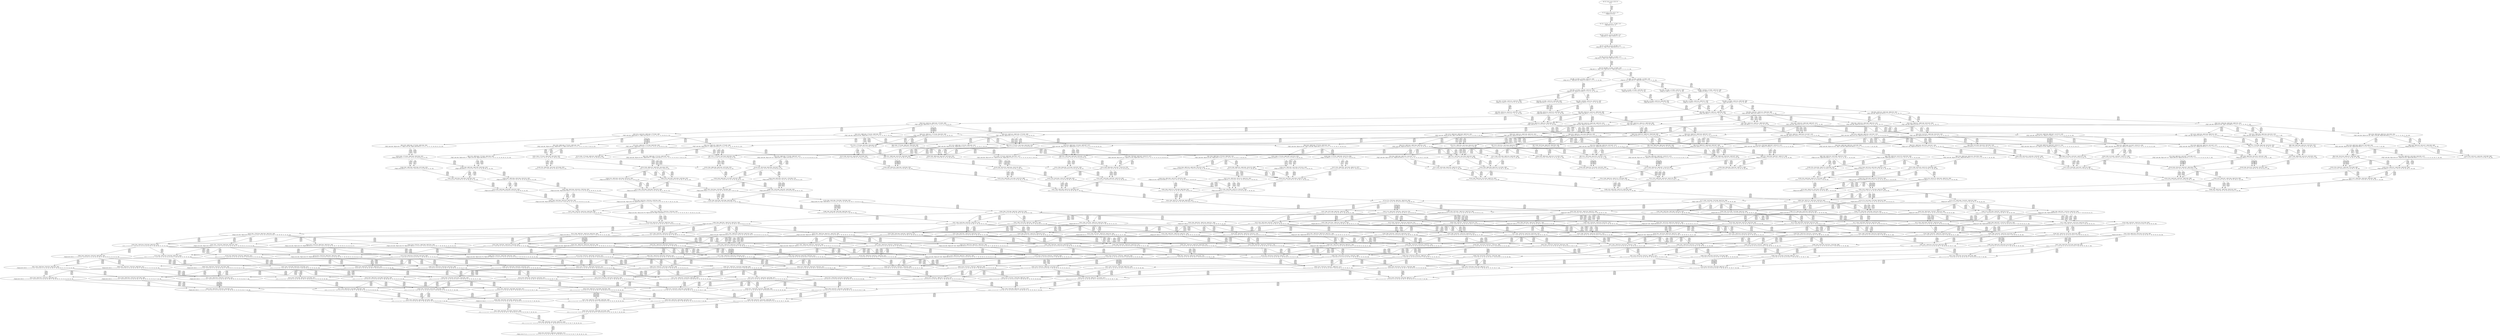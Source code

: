 digraph {
	S0[label="S0: [0, 0] [0, 0] [0, 0] [0, 0] \n{}{}"];
	S1[label="S1: [0, 0] [0, 0] [0, 0] [21, 27] \n{T0J0:21-27}{1}"];
	S2[label="S2: [21, 21] [21, 21] [21, 27] [88, 111] \n{T0J1:88-111}{1, 2}"];
	S3[label="S3: [21, 21] [21, 27] [73, 92] [88, 111] \n{T0J1:88-111, T0J2:73-92}{1, 2, 3}"];
	S4[label="S4: [21, 27] [40, 51] [73, 92] [88, 111] \n{T0J1:88-111, T0J2:73-92, T0J10:40-51}{1, 2, 3, 11}"];
	S5[label="S5: [40, 51] [73, 92] [88, 111] [92, 117] \n{T0J1:88-111, T0J2:73-92, T0J11:92-117}{1, 2, 3, 11, 12}"];
	S6[label="S6: [73, 92] [88, 111] [92, 117] [93, 118] \n{T0J1:88-111, T0J2:73-92, T0J11:92-117, T0J15:93-118}{1, 2, 3, 11, 12, 16}"];
	S7[label="S7: [88, 111] [92, 116] [92, 117] [93, 118] \n{T0J3:92-116, T0J11:92-117, T0J15:93-118}{1, 2, 3, 4, 11, 12, 16}"];
	S8[label="S8: [88, 111] [92, 117] [93, 118] [115, 144] \n{T0J11:92-117, T0J15:93-118, T0J19:115-144}{1, 2, 3, 11, 12, 16, 20}"];
	S9[label="S9: [92, 116] [92, 117] [93, 118] [110, 139] \n{T0J6:110-139}{1, 2, 3, 4, 7, 11, 12, 16}"];
	S10[label="S10: [92, 117] [92, 118] [93, 135] [115, 144] \n{T0J3:92-135, T0J19:115-144}{1, 2, 3, 4, 11, 12, 16, 20}"];
	S11[label="S11: [92, 111] [92, 117] [93, 118] [121, 148] \n{T0J4:121-148}{1, 2, 3, 4, 5, 6, 11, 12, 16}"];
	S12[label="S12: [92, 111] [92, 117] [93, 118] [160, 197] \n{T0J5:160-197}{1, 2, 3, 4, 5, 6, 11, 12, 16}"];
	S13[label="S13: [92, 117] [93, 118] [110, 139] [149, 188] \n{T0J7:149-188}{1, 2, 3, 4, 7, 8, 11, 12, 16}"];
	S14[label="S14: [92, 118] [93, 135] [114, 144] [115, 145] \n{T0J6:114-145}{1, 2, 3, 4, 7, 11, 12, 16, 20}"];
	S15[label="S15: [92, 117] [93, 118] [110, 139] [121, 153] \n{T0J4:121-153}{1, 2, 3, 4, 5, 6, 7, 11, 12, 16}"];
	S16[label="S16: [92, 117] [93, 118] [110, 139] [160, 202] \n{T0J5:160-202}{1, 2, 3, 4, 5, 6, 7, 11, 12, 16}"];
	S17[label="S17: [92, 117] [93, 118] [115, 144] [121, 154] \n{T0J4:121-154}{1, 2, 3, 4, 5, 6, 11, 12, 16, 20}"];
	S18[label="S18: [92, 117] [93, 118] [115, 144] [160, 203] \n{T0J5:160-203}{1, 2, 3, 4, 5, 6, 11, 12, 16, 20}"];
	S19[label="S19: [93, 118] [101, 129] [110, 139] [149, 188] \n{T0J7:149-188, T0J12:101-129}{1, 2, 3, 4, 7, 8, 11, 12, 13, 16}"];
	S20[label="S20: [93, 118] [110, 139] [149, 188] [153, 191] \n{T0J7:149-188, T0J16:153-191}{1, 2, 3, 4, 7, 8, 11, 12, 16, 17}"];
	S21[label="S21: [93, 135] [110, 144] [115, 169] [149, 190] \n{T0J7:149-190}{1, 2, 3, 4, 7, 8, 11, 12, 16, 20}"];
	S22[label="S22: [93, 118] [110, 139] [121, 189] [149, 203] \n{T0J7:149-189}{1, 2, 3, 4, 5, 6, 7, 8, 11, 12, 16}"];
	S23[label="S23: [93, 135] [114, 144] [115, 145] [121, 155] \n{T0J4:121-155}{1, 2, 3, 4, 5, 6, 7, 11, 12, 16, 20}"];
	S24[label="S24: [93, 135] [114, 144] [115, 145] [160, 204] \n{T0J5:160-204}{1, 2, 3, 4, 5, 6, 7, 11, 12, 16, 20}"];
	S25[label="S25: [101, 129] [110, 139] [149, 188] [167, 211] \n{T0J7:149-188, T0J13:167-211}{1, 2, 3, 4, 7, 8, 11, 12, 13, 14, 16}"];
	S26[label="S26: [101, 130] [110, 139] [149, 188] [153, 191] \n{T0J7:149-188, T0J16:153-191}{1, 2, 3, 4, 7, 8, 11, 12, 13, 16, 17}"];
	S27[label="S27: [101, 144] [110, 146] [115, 169] [149, 190] \n{T0J7:149-190}{1, 2, 3, 4, 7, 8, 11, 12, 13, 16, 20}"];
	S28[label="S28: [110, 139] [128, 160] [149, 188] [153, 191] \n{T0J7:149-188, T0J16:153-191, T0J17:128-160}{1, 2, 3, 4, 7, 8, 11, 12, 16, 17, 18}"];
	S29[label="S29: [110, 144] [115, 169] [149, 190] [153, 191] \n{T0J7:149-190, T0J16:153-191}{1, 2, 3, 4, 7, 8, 11, 12, 16, 17, 20}"];
	S30[label="S30: [115, 144] [115, 169] [149, 177] [163, 190] \n{T0J7:149-190, T0J20:163-177}{1, 2, 3, 4, 7, 8, 11, 12, 16, 20, 21}"];
	S31[label="S31: [101, 130] [110, 139] [121, 189] [149, 204] \n{T0J7:149-189}{1, 2, 3, 4, 5, 6, 7, 8, 11, 12, 13, 16}"];
	S32[label="S32: [110, 139] [121, 189] [149, 191] [153, 204] \n{T0J7:149-189, T0J16:153-191}{1, 2, 3, 4, 5, 6, 7, 8, 11, 12, 16, 17}"];
	S33[label="S33: [110, 144] [115, 169] [121, 204] [149, 221] \n{T0J7:149-207}{1, 2, 3, 4, 5, 6, 7, 8, 11, 12, 16, 20}"];
	S34[label="S34: [110, 139] [149, 188] [167, 211] [172, 218] \n{T0J7:149-188, T0J13:167-211, T0J14:172-218}{1, 2, 3, 4, 7, 8, 11, 12, 13, 14, 15, 16}"];
	S35[label="S35: [110, 139] [149, 188] [153, 191] [167, 223] \n{T0J7:149-188, T0J13:167-223, T0J16:153-191}{1, 2, 3, 4, 7, 8, 11, 12, 13, 14, 16, 17}"];
	S36[label="S36: [110, 146] [115, 169] [149, 190] [167, 227] \n{T0J7:149-190, T0J13:167-227}{1, 2, 3, 4, 7, 8, 11, 12, 13, 14, 16, 20}"];
	S37[label="S37: [110, 146] [128, 160] [149, 188] [153, 191] \n{T0J7:149-188, T0J16:153-191}{1, 2, 3, 4, 7, 8, 11, 12, 13, 16, 17, 18}"];
	S38[label="S38: [110, 146] [115, 169] [149, 190] [153, 191] \n{T0J7:149-190, T0J16:153-191}{1, 2, 3, 4, 7, 8, 11, 12, 13, 16, 17, 20}"];
	S39[label="S39: [115, 146] [115, 169] [149, 177] [163, 190] \n{T0J7:149-190, T0J20:163-177}{1, 2, 3, 4, 7, 8, 11, 12, 13, 16, 20, 21}"];
	S40[label="S40: [128, 160] [149, 188] [153, 191] [180, 204] \n{T0J7:149-188, T0J16:153-191, T0J17:128-160, T0J18:180-204}{1, 2, 3, 4, 7, 8, 11, 12, 16, 17, 18, 19}"];
	S41[label="S41: [115, 160] [145, 169] [149, 190] [153, 191] \n{T0J7:149-190, T0J16:153-191, T0J17:128-160}{1, 2, 3, 4, 7, 8, 11, 12, 16, 17, 18, 20}"];
	S42[label="S42: [115, 169] [149, 177] [153, 190] [163, 191] \n{T0J7:149-190, T0J16:153-191, T0J20:163-177}{1, 2, 3, 4, 7, 8, 11, 12, 16, 17, 20, 21}"];
	S43[label="S43: [115, 142] [135, 169] [149, 177] [163, 190] \n{T0J7:149-190, T0J20:163-177, T0J21:135-142}{1, 2, 3, 4, 7, 8, 11, 12, 16, 20, 21, 22}"];
	S44[label="S44: [110, 139] [121, 189] [149, 211] [167, 223] \n{T0J7:149-189, T0J13:167-223}{1, 2, 3, 4, 5, 6, 7, 8, 11, 12, 13, 14, 16}"];
	S45[label="S45: [110, 151] [121, 189] [149, 191] [153, 216] \n{T0J7:149-189, T0J16:153-191}{1, 2, 3, 4, 5, 6, 7, 8, 11, 12, 13, 16, 17}"];
	S46[label="S46: [110, 156] [115, 169] [121, 204] [149, 230] \n{T0J7:149-207}{1, 2, 3, 4, 5, 6, 7, 8, 11, 12, 13, 16, 20}"];
	S47[label="S47: [121, 160] [139, 189] [149, 191] [153, 225] \n{T0J7:149-189, T0J16:153-191}{1, 2, 3, 4, 5, 6, 7, 8, 11, 12, 16, 17, 18}"];
	S48[label="S48: [115, 169] [121, 191] [149, 204] [153, 230] \n{T0J7:149-207, T0J16:153-191}{1, 2, 3, 4, 5, 6, 7, 8, 11, 12, 16, 17, 20}"];
	S49[label="S49: [115, 169] [121, 177] [149, 204] [163, 230] \n{T0J7:149-207, T0J20:163-177}{1, 2, 3, 4, 5, 6, 7, 8, 11, 12, 16, 20, 21}"];
	S50[label="S50: [149, 188] [153, 209] [167, 223] [172, 223] \n{T0J7:149-188, T0J13:167-223, T0J14:172-223, T0J16:153-209}{1, 2, 3, 4, 7, 8, 11, 12, 13, 14, 15, 16, 17}"];
	S51[label="S51: [115, 170] [149, 190] [167, 223] [172, 227] \n{T0J7:149-190, T0J13:167-227, T0J14:172-223}{1, 2, 3, 4, 7, 8, 11, 12, 13, 14, 15, 16, 20}"];
	S52[label="S52: [128, 160] [149, 188] [153, 191] [167, 227] \n{T0J7:149-188, T0J13:167-227, T0J16:153-191}{1, 2, 3, 4, 7, 8, 11, 12, 13, 14, 16, 17, 18}"];
	S53[label="S53: [115, 169] [149, 190] [153, 191] [167, 227] \n{T0J7:149-190, T0J13:167-227, T0J16:153-191}{1, 2, 3, 4, 7, 8, 11, 12, 13, 14, 16, 17, 20}"];
	S54[label="S54: [115, 169] [149, 177] [163, 190] [167, 227] \n{T0J7:149-190, T0J13:167-227, T0J20:163-177}{1, 2, 3, 4, 7, 8, 11, 12, 13, 14, 16, 20, 21}"];
	S55[label="S55: [128, 160] [149, 188] [153, 191] [180, 204] \n{T0J7:149-188, T0J16:153-191, T0J18:180-204}{1, 2, 3, 4, 7, 8, 11, 12, 13, 16, 17, 18, 19}"];
	S56[label="S56: [115, 160] [145, 169] [149, 190] [153, 191] \n{T0J7:149-190, T0J16:153-191}{1, 2, 3, 4, 7, 8, 11, 12, 13, 16, 17, 18, 20}"];
	S57[label="S57: [115, 169] [149, 177] [153, 190] [163, 191] \n{T0J7:149-190, T0J16:153-191, T0J20:163-177}{1, 2, 3, 4, 7, 8, 11, 12, 13, 16, 17, 20, 21}"];
	S58[label="S58: [115, 146] [135, 169] [149, 177] [163, 190] \n{T0J7:149-190, T0J20:163-177, T0J21:135-142}{1, 2, 3, 4, 7, 8, 11, 12, 13, 16, 20, 21, 22}"];
	S59[label="S59: [145, 169] [149, 190] [153, 191] [185, 204] \n{T0J7:149-190, T0J16:153-191, T0J17:128-160, T0J18:185-204}{1, 2, 3, 4, 7, 8, 11, 12, 16, 17, 18, 19, 20}"];
	S60[label="S60: [145, 169] [149, 177] [153, 190] [163, 191] \n{T0J7:149-190, T0J16:153-191, T0J17:128-160, T0J20:163-177}{1, 2, 3, 4, 7, 8, 11, 12, 16, 17, 18, 20, 21}"];
	S61[label="S61: [135, 169] [149, 177] [153, 190] [163, 191] \n{T0J7:149-190, T0J16:153-191, T0J20:163-177, T0J21:135-142}{1, 2, 3, 4, 7, 8, 11, 12, 16, 17, 20, 21, 22}"];
	S62[label="S62: [135, 169] [149, 177] [163, 190] [184, 203] \n{T0J7:149-190, T0J20:163-177, T0J21:135-142, T0J22:184-203}{1, 2, 3, 4, 7, 8, 11, 12, 16, 20, 21, 22, 23}"];
	S63[label="S63: [121, 189] [149, 211] [167, 223] [172, 228] \n{T0J7:149-189, T0J13:167-223, T0J14:172-228}{1, 2, 3, 4, 5, 6, 7, 8, 11, 12, 13, 14, 15, 16}"];
	S64[label="S64: [121, 189] [149, 191] [153, 223] [167, 244] \n{T0J13:167-244, T0J16:153-191}{1, 2, 3, 4, 5, 6, 7, 8, 11, 12, 13, 14, 16, 17}"];
	S65[label="S65: [115, 169] [121, 204] [149, 230] [167, 249] \n{T0J13:167-249}{1, 2, 3, 4, 5, 6, 7, 8, 11, 12, 13, 14, 16, 20}"];
	S66[label="S66: [121, 172] [139, 189] [149, 191] [153, 232] \n{}{1, 2, 3, 4, 5, 6, 7, 8, 11, 12, 13, 16, 17, 18}"];
	S67[label="S67: [115, 181] [121, 191] [149, 204] [153, 232] \n{}{1, 2, 3, 4, 5, 6, 7, 8, 11, 12, 13, 16, 17, 20}"];
	S68[label="S68: [115, 177] [121, 181] [149, 204] [163, 232] \n{}{1, 2, 3, 4, 5, 6, 7, 8, 11, 12, 13, 16, 20, 21}"];
	S69[label="S69: [149, 188] [153, 191] [157, 204] [180, 246] \n{T0J18:180-204}{1, 2, 3, 4, 5, 6, 7, 8, 11, 12, 16, 17, 18, 19}"];
	S70[label="S70: [121, 169] [145, 191] [149, 204] [153, 246] \n{}{1, 2, 3, 4, 5, 6, 7, 8, 11, 12, 16, 17, 18, 20}"];
	S71[label="S71: [121, 177] [149, 191] [153, 204] [163, 255] \n{}{1, 2, 3, 4, 5, 6, 7, 8, 11, 12, 16, 17, 20, 21}"];
	S72[label="S72: [121, 169] [135, 177] [149, 204] [163, 230] \n{T0J7:149-207, T0J20:163-177}{1, 2, 3, 4, 5, 6, 7, 8, 11, 12, 16, 20, 21, 22}"];
	S73[label="S73: [149, 190] [153, 209] [167, 223] [175, 227] \n{T0J7:149-190, T0J13:167-227, T0J14:172-223, T0J16:153-209}{1, 2, 3, 4, 7, 8, 11, 12, 13, 14, 15, 16, 17, 20}"];
	S74[label="S74: [149, 178] [163, 190] [167, 223] [172, 227] \n{T0J7:149-190, T0J13:167-227, T0J14:172-223, T0J20:163-178}{1, 2, 3, 4, 7, 8, 11, 12, 13, 14, 15, 16, 20, 21}"];
	S75[label="S75: [149, 188] [153, 191] [167, 223] [199, 227] \n{T0J7:149-188, T0J13:167-227, T0J14:199-223, T0J16:153-191}{1, 2, 3, 4, 7, 8, 11, 12, 13, 14, 15, 16, 17, 18}"];
	S76[label="S76: [145, 169] [149, 190] [153, 191] [167, 227] \n{T0J7:149-190, T0J13:167-227, T0J16:153-191}{1, 2, 3, 4, 7, 8, 11, 12, 13, 14, 16, 17, 18, 20}"];
	S77[label="S77: [149, 177] [153, 190] [163, 191] [167, 227] \n{T0J7:149-190, T0J13:167-227, T0J16:153-191, T0J20:163-177}{1, 2, 3, 4, 7, 8, 11, 12, 13, 14, 16, 17, 20, 21}"];
	S78[label="S78: [135, 169] [149, 177] [163, 190] [167, 227] \n{T0J7:149-190, T0J13:167-227, T0J20:163-177, T0J21:135-142}{1, 2, 3, 4, 7, 8, 11, 12, 13, 14, 16, 20, 21, 22}"];
	S79[label="S79: [149, 188] [153, 191] [180, 204] [202, 227] \n{T0J7:149-188, T0J13:202-227, T0J16:153-191, T0J18:180-204}{1, 2, 3, 4, 7, 8, 11, 12, 13, 14, 16, 17, 18, 19}"];
	S80[label="S80: [145, 169] [149, 190] [153, 191] [185, 204] \n{T0J7:149-190, T0J16:153-191, T0J18:185-204}{1, 2, 3, 4, 7, 8, 11, 12, 13, 16, 17, 18, 19, 20}"];
	S81[label="S81: [145, 169] [149, 177] [153, 190] [163, 191] \n{T0J7:149-190, T0J16:153-191, T0J20:163-177}{1, 2, 3, 4, 7, 8, 11, 12, 13, 16, 17, 18, 20, 21}"];
	S82[label="S82: [135, 169] [149, 177] [153, 190] [163, 191] \n{T0J7:149-190, T0J16:153-191, T0J20:163-177, T0J21:135-142}{1, 2, 3, 4, 7, 8, 11, 12, 13, 16, 17, 20, 21, 22}"];
	S83[label="S83: [135, 169] [149, 177] [163, 190] [184, 203] \n{T0J7:149-190, T0J20:163-177, T0J21:135-142, T0J22:184-203}{1, 2, 3, 4, 7, 8, 11, 12, 13, 16, 20, 21, 22, 23}"];
	S84[label="S84: [149, 151] [149, 181] [153, 191] [162, 216] \n{T0J16:153-191}{1, 2, 3, 4, 5, 6, 7, 8, 9, 10, 11, 12, 13, 16, 17}"];
	S85[label="S85: [149, 169] [149, 186] [149, 204] [162, 230] \n{}{1, 2, 3, 4, 5, 6, 7, 8, 9, 10, 11, 12, 13, 16, 20}"];
	S86[label="S86: [149, 160] [149, 190] [153, 191] [162, 225] \n{}{1, 2, 3, 4, 5, 6, 7, 8, 9, 10, 11, 12, 16, 17, 18}"];
	S87[label="S87: [149, 191] [149, 199] [153, 204] [162, 230] \n{}{1, 2, 3, 4, 5, 6, 7, 8, 9, 10, 11, 12, 16, 17, 20}"];
	S88[label="S88: [149, 177] [149, 199] [162, 204] [163, 230] \n{}{1, 2, 3, 4, 5, 6, 7, 8, 9, 10, 11, 12, 16, 20, 21}"];
	S89[label="S89: [149, 211] [153, 223] [167, 244] [178, 278] \n{}{1, 2, 3, 4, 5, 6, 7, 8, 11, 12, 13, 14, 15, 16, 17}"];
	S90[label="S90: [121, 204] [149, 230] [167, 249] [172, 258] \n{T0J14:172-258}{1, 2, 3, 4, 5, 6, 7, 8, 11, 12, 13, 14, 15, 16, 20}"];
	S91[label="S91: [139, 189] [149, 191] [153, 232] [167, 265] \n{T0J13:167-265}{1, 2, 3, 4, 5, 6, 7, 8, 11, 12, 13, 14, 16, 17, 18}"];
	S92[label="S92: [121, 191] [149, 204] [153, 232] [167, 274] \n{}{1, 2, 3, 4, 5, 6, 7, 8, 11, 12, 13, 14, 16, 17, 20}"];
	S93[label="S93: [121, 181] [149, 204] [163, 232] [167, 270] \n{}{1, 2, 3, 4, 5, 6, 7, 8, 11, 12, 13, 14, 16, 20, 21}"];
	S94[label="S94: [149, 191] [153, 200] [157, 204] [180, 246] \n{}{1, 2, 3, 4, 5, 6, 7, 8, 11, 12, 13, 16, 17, 18, 19}"];
	S95[label="S95: [121, 181] [145, 191] [149, 204] [153, 246] \n{}{1, 2, 3, 4, 5, 6, 7, 8, 11, 12, 13, 16, 17, 18, 20}"];
	S96[label="S96: [121, 189] [149, 191] [153, 204] [163, 255] \n{}{1, 2, 3, 4, 5, 6, 7, 8, 11, 12, 13, 16, 17, 20, 21}"];
	S97[label="S97: [121, 177] [135, 181] [149, 204] [163, 232] \n{}{1, 2, 3, 4, 5, 6, 7, 8, 11, 12, 13, 16, 20, 21, 22}"];
	S98[label="S98: [149, 190] [153, 191] [174, 204] [185, 206] \n{T0J4:174-206, T0J18:185-204}{1, 2, 3, 4, 5, 6, 7, 8, 11, 12, 16, 17, 18, 19, 20}"];
	S99[label="S99: [149, 190] [153, 191] [185, 204] [213, 255] \n{T0J5:213-255, T0J18:185-204}{1, 2, 3, 4, 5, 6, 7, 8, 11, 12, 16, 17, 18, 19, 20}"];
	S100[label="S100: [149, 177] [153, 190] [163, 191] [174, 206] \n{T0J4:174-206}{1, 2, 3, 4, 5, 6, 7, 8, 11, 12, 16, 17, 18, 20, 21}"];
	S101[label="S101: [149, 177] [153, 190] [163, 191] [213, 255] \n{T0J5:213-255}{1, 2, 3, 4, 5, 6, 7, 8, 11, 12, 16, 17, 18, 20, 21}"];
	S102[label="S102: [149, 177] [153, 190] [163, 191] [164, 255] \n{}{1, 2, 3, 4, 5, 6, 7, 8, 11, 12, 16, 17, 20, 21, 22}"];
	S103[label="S103: [149, 177] [163, 190] [164, 203] [184, 255] \n{T0J22:184-203}{1, 2, 3, 4, 5, 6, 7, 8, 11, 12, 16, 20, 21, 22, 23}"];
	S104[label="S104: [149, 211] [162, 219] [167, 223] [172, 228] \n{}{1, 2, 3, 4, 5, 6, 7, 8, 9, 10, 11, 12, 13, 14, 15, 16}"];
	S105[label="S105: [149, 191] [153, 219] [162, 223] [167, 244] \n{}{1, 2, 3, 4, 5, 6, 7, 8, 9, 10, 11, 12, 13, 14, 16, 17}"];
	S106[label="S106: [149, 199] [149, 204] [162, 230] [167, 262] \n{}{1, 2, 3, 4, 5, 6, 7, 8, 9, 10, 11, 12, 13, 14, 16, 20}"];
	S107[label="S107: [149, 189] [149, 191] [153, 202] [162, 232] \n{}{1, 2, 3, 4, 5, 6, 7, 8, 9, 10, 11, 12, 13, 16, 17, 18}"];
	S108[label="S108: [149, 199] [149, 204] [153, 211] [162, 232] \n{}{1, 2, 3, 4, 5, 6, 7, 8, 9, 10, 11, 12, 13, 16, 17, 20}"];
	S109[label="S109: [149, 189] [149, 204] [162, 207] [163, 232] \n{}{1, 2, 3, 4, 5, 6, 7, 8, 9, 10, 11, 12, 13, 16, 20, 21}"];
	S110[label="S110: [153, 191] [157, 204] [162, 218] [180, 246] \n{}{1, 2, 3, 4, 5, 6, 7, 8, 9, 10, 11, 12, 16, 17, 18, 19}"];
	S111[label="S111: [149, 191] [149, 199] [153, 204] [162, 246] \n{}{1, 2, 3, 4, 5, 6, 7, 8, 9, 10, 11, 12, 16, 17, 18, 20}"];
	S112[label="S112: [149, 191] [153, 204] [162, 207] [163, 255] \n{}{1, 2, 3, 4, 5, 6, 7, 8, 9, 10, 11, 12, 16, 17, 20, 21}"];
	S113[label="S113: [149, 177] [149, 199] [162, 204] [163, 230] \n{}{1, 2, 3, 4, 5, 6, 7, 8, 9, 10, 11, 12, 16, 20, 21, 22}"];
	S114[label="S114: [149, 230] [153, 249] [167, 274] [178, 280] \n{}{1, 2, 3, 4, 5, 6, 7, 8, 11, 12, 13, 14, 15, 16, 17, 20}"];
	S115[label="S115: [149, 204] [163, 232] [167, 270] [178, 270] \n{}{1, 2, 3, 4, 5, 6, 7, 8, 11, 12, 13, 14, 15, 16, 20, 21}"];
	S116[label="S116: [149, 223] [153, 244] [167, 265] [184, 278] \n{}{1, 2, 3, 4, 5, 6, 7, 8, 11, 12, 13, 14, 15, 16, 17, 18}"];
	S117[label="S117: [145, 191] [149, 204] [153, 246] [174, 274] \n{}{1, 2, 3, 4, 5, 6, 7, 8, 11, 12, 13, 14, 16, 17, 18, 20}"];
	S118[label="S118: [149, 191] [153, 204] [163, 255] [178, 282] \n{}{1, 2, 3, 4, 5, 6, 7, 8, 11, 12, 13, 14, 16, 17, 20, 21}"];
	S119[label="S119: [135, 181] [149, 204] [163, 232] [167, 270] \n{}{1, 2, 3, 4, 5, 6, 7, 8, 11, 12, 13, 14, 16, 20, 21, 22}"];
	S120[label="S120: [153, 200] [157, 204] [180, 246] [202, 284] \n{T0J13:202-284}{1, 2, 3, 4, 5, 6, 7, 8, 11, 12, 13, 14, 16, 17, 18, 19}"];
	S121[label="S121: [149, 191] [153, 202] [174, 204] [185, 206] \n{}{1, 2, 3, 4, 5, 6, 7, 8, 11, 12, 13, 16, 17, 18, 19, 20}"];
	S122[label="S122: [149, 191] [153, 202] [185, 204] [213, 255] \n{T0J5:213-255}{1, 2, 3, 4, 5, 6, 7, 8, 11, 12, 13, 16, 17, 18, 19, 20}"];
	S123[label="S123: [149, 189] [153, 190] [163, 191] [174, 206] \n{}{1, 2, 3, 4, 5, 6, 7, 8, 11, 12, 13, 16, 17, 18, 20, 21}"];
	S124[label="S124: [149, 189] [153, 190] [163, 191] [213, 255] \n{T0J5:213-255}{1, 2, 3, 4, 5, 6, 7, 8, 11, 12, 13, 16, 17, 18, 20, 21}"];
	S125[label="S125: [149, 189] [153, 190] [163, 191] [164, 255] \n{}{1, 2, 3, 4, 5, 6, 7, 8, 11, 12, 13, 16, 17, 20, 21, 22}"];
	S126[label="S126: [149, 189] [163, 190] [164, 203] [184, 255] \n{T0J22:184-203}{1, 2, 3, 4, 5, 6, 7, 8, 11, 12, 13, 16, 20, 21, 22, 23}"];
	S127[label="S127: [153, 223] [162, 241] [167, 244] [178, 286] \n{}{1, 2, 3, 4, 5, 6, 7, 8, 9, 10, 11, 12, 13, 14, 15, 16, 17}"];
	S128[label="S128: [149, 230] [162, 234] [167, 262] [172, 288] \n{}{1, 2, 3, 4, 5, 6, 7, 8, 9, 10, 11, 12, 13, 14, 15, 16, 20}"];
	S129[label="S129: [149, 191] [153, 219] [162, 232] [167, 282] \n{}{1, 2, 3, 4, 5, 6, 7, 8, 9, 10, 11, 12, 13, 14, 16, 17, 18}"];
	S130[label="S130: [149, 204] [153, 221] [162, 232] [167, 292] \n{}{1, 2, 3, 4, 5, 6, 7, 8, 9, 10, 11, 12, 13, 14, 16, 17, 20}"];
	S131[label="S131: [149, 204] [162, 211] [163, 232] [167, 282] \n{}{1, 2, 3, 4, 5, 6, 7, 8, 9, 10, 11, 12, 13, 14, 16, 20, 21}"];
	S132[label="S132: [153, 203] [157, 204] [162, 221] [180, 246] \n{}{1, 2, 3, 4, 5, 6, 7, 8, 9, 10, 11, 12, 13, 16, 17, 18, 19}"];
	S133[label="S133: [149, 199] [149, 204] [153, 211] [162, 246] \n{}{1, 2, 3, 4, 5, 6, 7, 8, 9, 10, 11, 12, 13, 16, 17, 18, 20}"];
	S134[label="S134: [149, 203] [153, 204] [162, 219] [163, 255] \n{}{1, 2, 3, 4, 5, 6, 7, 8, 9, 10, 11, 12, 13, 16, 17, 20, 21}"];
	S135[label="S135: [149, 189] [149, 204] [162, 207] [163, 232] \n{}{1, 2, 3, 4, 5, 6, 7, 8, 9, 10, 11, 12, 13, 16, 20, 21, 22}"];
	S136[label="S136: [153, 191] [162, 204] [174, 220] [185, 255] \n{}{1, 2, 3, 4, 5, 6, 7, 8, 9, 10, 11, 12, 16, 17, 18, 19, 20}"];
	S137[label="S137: [153, 190] [162, 191] [163, 206] [174, 207] \n{}{1, 2, 3, 4, 5, 6, 7, 8, 9, 10, 11, 12, 16, 17, 18, 20, 21}"];
	S138[label="S138: [153, 190] [162, 191] [163, 207] [213, 255] \n{T0J5:213-255}{1, 2, 3, 4, 5, 6, 7, 8, 9, 10, 11, 12, 16, 17, 18, 20, 21}"];
	S139[label="S139: [153, 190] [162, 191] [163, 207] [164, 255] \n{}{1, 2, 3, 4, 5, 6, 7, 8, 9, 10, 11, 12, 16, 17, 20, 21, 22}"];
	S140[label="S140: [162, 190] [163, 203] [164, 207] [184, 255] \n{T0J22:184-203}{1, 2, 3, 4, 5, 6, 7, 8, 9, 10, 11, 12, 16, 20, 21, 22, 23}"];
	S141[label="S141: [149, 249] [153, 250] [174, 274] [184, 280] \n{}{1, 2, 3, 4, 5, 6, 7, 8, 11, 12, 13, 14, 15, 16, 17, 18, 20}"];
	S142[label="S142: [153, 232] [163, 270] [178, 280] [209, 282] \n{}{1, 2, 3, 4, 5, 6, 7, 8, 11, 12, 13, 14, 15, 16, 17, 20, 21}"];
	S143[label="S143: [153, 244] [167, 265] [184, 284] [219, 294] \n{}{1, 2, 3, 4, 5, 6, 7, 8, 11, 12, 13, 14, 15, 16, 17, 18, 19}"];
	S144[label="S144: [149, 204] [163, 232] [167, 270] [206, 270] \n{T0J14:206-270}{1, 2, 3, 4, 5, 6, 7, 8, 11, 12, 13, 14, 15, 16, 20, 21, 22}"];
	S145[label="S145: [153, 202] [174, 204] [185, 206] [223, 284] \n{T0J13:223-284}{1, 2, 3, 4, 5, 6, 7, 8, 11, 12, 13, 14, 16, 17, 18, 19, 20}"];
	S146[label="S146: [153, 202] [185, 204] [213, 255] [223, 284] \n{T0J5:213-255, T0J13:223-284}{1, 2, 3, 4, 5, 6, 7, 8, 11, 12, 13, 14, 16, 17, 18, 19, 20}"];
	S147[label="S147: [153, 190] [163, 191] [174, 206] [223, 282] \n{T0J13:223-282}{1, 2, 3, 4, 5, 6, 7, 8, 11, 12, 13, 14, 16, 17, 18, 20, 21}"];
	S148[label="S148: [153, 190] [163, 191] [213, 255] [223, 282] \n{T0J5:213-255, T0J13:223-282}{1, 2, 3, 4, 5, 6, 7, 8, 11, 12, 13, 14, 16, 17, 18, 20, 21}"];
	S149[label="S149: [153, 190] [163, 191] [164, 255] [223, 282] \n{T0J13:223-282}{1, 2, 3, 4, 5, 6, 7, 8, 11, 12, 13, 14, 16, 17, 20, 21, 22}"];
	S150[label="S150: [163, 190] [164, 203] [184, 255] [223, 282] \n{T0J13:223-282}{1, 2, 3, 4, 5, 6, 7, 8, 11, 12, 13, 14, 16, 20, 21, 22, 23}"];
	S151[label="S151: [153, 249] [162, 262] [167, 292] [178, 305] \n{}{1, 2, 3, 4, 5, 6, 7, 8, 9, 10, 11, 12, 13, 14, 15, 16, 17, 20}"];
	S152[label="S152: [162, 232] [163, 234] [167, 282] [178, 293] \n{}{1, 2, 3, 4, 5, 6, 7, 8, 9, 10, 11, 12, 13, 14, 15, 16, 20, 21}"];
	S153[label="S153: [153, 244] [162, 253] [167, 280] [184, 286] \n{}{1, 2, 3, 4, 5, 6, 7, 8, 9, 10, 11, 12, 13, 14, 15, 16, 17, 18}"];
	S154[label="S154: [149, 204] [153, 221] [162, 246] [174, 292] \n{}{1, 2, 3, 4, 5, 6, 7, 8, 9, 10, 11, 12, 13, 14, 16, 17, 18, 20}"];
	S155[label="S155: [153, 204] [162, 221] [163, 255] [178, 296] \n{}{1, 2, 3, 4, 5, 6, 7, 8, 9, 10, 11, 12, 13, 14, 16, 17, 20, 21}"];
	S156[label="S156: [149, 204] [162, 211] [163, 232] [167, 282] \n{}{1, 2, 3, 4, 5, 6, 7, 8, 9, 10, 11, 12, 13, 14, 16, 20, 21, 22}"];
	S157[label="S157: [157, 204] [162, 230] [180, 246] [202, 296] \n{T0J13:202-296}{1, 2, 3, 4, 5, 6, 7, 8, 9, 10, 11, 12, 13, 14, 16, 17, 18, 19}"];
	S158[label="S158: [153, 203] [162, 204] [174, 221] [185, 255] \n{}{1, 2, 3, 4, 5, 6, 7, 8, 9, 10, 11, 12, 13, 16, 17, 18, 19, 20}"];
	S159[label="S159: [153, 191] [162, 202] [163, 219] [174, 255] \n{}{1, 2, 3, 4, 5, 6, 7, 8, 9, 10, 11, 12, 13, 16, 17, 18, 20, 21}"];
	S160[label="S160: [153, 191] [162, 202] [163, 219] [164, 255] \n{}{1, 2, 3, 4, 5, 6, 7, 8, 9, 10, 11, 12, 13, 16, 17, 20, 21, 22}"];
	S161[label="S161: [162, 202] [163, 203] [164, 219] [184, 255] \n{}{1, 2, 3, 4, 5, 6, 7, 8, 9, 10, 11, 12, 13, 16, 20, 21, 22, 23}"];
	S162[label="S162: [153, 259] [174, 274] [184, 284] [219, 294] \n{}{1, 2, 3, 4, 5, 6, 7, 8, 11, 12, 13, 14, 15, 16, 17, 18, 19, 20}"];
	S163[label="S163: [163, 250] [174, 270] [188, 280] [209, 282] \n{}{1, 2, 3, 4, 5, 6, 7, 8, 11, 12, 13, 14, 15, 16, 17, 18, 20, 21}"];
	S164[label="S164: [163, 232] [164, 270] [206, 279] [209, 282] \n{T0J14:206-279}{1, 2, 3, 4, 5, 6, 7, 8, 11, 12, 13, 14, 15, 16, 17, 20, 21, 22}"];
	S165[label="S165: [164, 203] [184, 255] [223, 279] [234, 282] \n{T0J13:223-282, T0J14:234-279}{1, 2, 3, 4, 5, 6, 7, 8, 11, 12, 13, 14, 15, 16, 20, 21, 22, 23}"];
	S166[label="S166: [153, 262] [162, 292] [174, 293] [184, 305] \n{}{1, 2, 3, 4, 5, 6, 7, 8, 9, 10, 11, 12, 13, 14, 15, 16, 17, 18, 20}"];
	S167[label="S167: [162, 262] [163, 282] [178, 293] [209, 307] \n{}{1, 2, 3, 4, 5, 6, 7, 8, 9, 10, 11, 12, 13, 14, 15, 16, 17, 20, 21}"];
	S168[label="S168: [162, 265] [167, 280] [184, 293] [219, 332] \n{}{1, 2, 3, 4, 5, 6, 7, 8, 9, 10, 11, 12, 13, 14, 15, 16, 17, 18, 19}"];
	S169[label="S169: [162, 232] [163, 234] [167, 282] [206, 293] \n{T0J14:206-293}{1, 2, 3, 4, 5, 6, 7, 8, 9, 10, 11, 12, 13, 14, 15, 16, 20, 21, 22}"];
	S170[label="S170: [162, 204] [174, 232] [185, 255] [223, 296] \n{T0J13:223-296}{1, 2, 3, 4, 5, 6, 7, 8, 9, 10, 11, 12, 13, 14, 16, 17, 18, 19, 20}"];
	S171[label="S171: [162, 202] [163, 220] [174, 255] [223, 284] \n{T0J13:223-284}{1, 2, 3, 4, 5, 6, 7, 8, 9, 10, 11, 12, 13, 14, 16, 17, 18, 20, 21}"];
	S172[label="S172: [162, 202] [163, 220] [164, 255] [223, 284] \n{T0J13:223-284}{1, 2, 3, 4, 5, 6, 7, 8, 9, 10, 11, 12, 13, 14, 16, 17, 20, 21, 22}"];
	S173[label="S173: [163, 203] [164, 220] [184, 255] [223, 295] \n{T0J13:223-295}{1, 2, 3, 4, 5, 6, 7, 8, 9, 10, 11, 12, 13, 14, 16, 20, 21, 22, 23}"];
	S174[label="S174: [174, 270] [184, 280] [201, 284] [219, 294] \n{}{1, 2, 3, 4, 5, 6, 7, 8, 11, 12, 13, 14, 15, 16, 17, 18, 19, 20, 21}"];
	S175[label="S175: [174, 265] [184, 274] [207, 284] [219, 294] \n{T0J24:207-265}{1, 2, 3, 4, 5, 6, 7, 8, 11, 12, 13, 14, 15, 16, 17, 18, 19, 20, 25}"];
	S176[label="S176: [174, 251] [184, 274] [208, 284] [219, 294] \n{T0J26:208-251}{1, 2, 3, 4, 5, 6, 7, 8, 11, 12, 13, 14, 15, 16, 17, 18, 19, 20, 27}"];
	S177[label="S177: [180, 214] [184, 274] [186, 284] [219, 294] \n{T0J27:186-214}{1, 2, 3, 4, 5, 6, 7, 8, 11, 12, 13, 14, 15, 16, 17, 18, 19, 20, 28}"];
	S178[label="S178: [164, 250] [198, 270] [206, 279] [209, 282] \n{T0J14:206-279, T0J17:198-250}{1, 2, 3, 4, 5, 6, 7, 8, 11, 12, 13, 14, 15, 16, 17, 18, 20, 21, 22}"];
	S179[label="S179: [184, 255] [223, 278] [224, 279] [234, 282] \n{T0J13:223-282, T0J14:234-279, T0J16:224-278}{1, 2, 3, 4, 5, 6, 7, 8, 11, 12, 13, 14, 15, 16, 17, 20, 21, 22, 23}"];
	S180[label="S180: [162, 292] [174, 293] [184, 318] [219, 350] \n{}{1, 2, 3, 4, 5, 6, 7, 8, 9, 10, 11, 12, 13, 14, 15, 16, 17, 18, 19, 20}"];
	S181[label="S181: [163, 282] [174, 293] [188, 306] [209, 307] \n{}{1, 2, 3, 4, 5, 6, 7, 8, 9, 10, 11, 12, 13, 14, 15, 16, 17, 18, 20, 21}"];
	S182[label="S182: [163, 262] [164, 282] [206, 293] [209, 307] \n{}{1, 2, 3, 4, 5, 6, 7, 8, 9, 10, 11, 12, 13, 14, 15, 16, 17, 20, 21, 22}"];
	S183[label="S183: [164, 233] [184, 255] [223, 292] [234, 295] \n{T0J13:223-295, T0J14:234-292}{1, 2, 3, 4, 5, 6, 7, 8, 9, 10, 11, 12, 13, 14, 15, 16, 20, 21, 22, 23}"];
	S184[label="S184: [184, 270] [194, 280] [201, 284] [219, 294] \n{}{1, 2, 3, 4, 5, 6, 7, 8, 11, 12, 13, 14, 15, 16, 17, 18, 19, 20, 21, 22}"];
	S185[label="S185: [184, 267] [201, 280] [219, 284] [221, 294] \n{T0J24:207-265}{1, 2, 3, 4, 5, 6, 7, 8, 11, 12, 13, 14, 15, 16, 17, 18, 19, 20, 21, 25}"];
	S186[label="S186: [184, 267] [201, 280] [210, 284] [219, 294] \n{T0J26:208-251}{1, 2, 3, 4, 5, 6, 7, 8, 11, 12, 13, 14, 15, 16, 17, 18, 19, 20, 21, 27}"];
	S187[label="S187: [184, 267] [186, 280] [201, 284] [219, 294] \n{}{1, 2, 3, 4, 5, 6, 7, 8, 11, 12, 13, 14, 15, 16, 17, 18, 19, 20, 21, 28}"];
	S188[label="S188: [184, 265] [207, 274] [210, 284] [219, 294] \n{T0J24:207-265, T0J26:208-251}{1, 2, 3, 4, 5, 6, 7, 8, 11, 12, 13, 14, 15, 16, 17, 18, 19, 20, 25, 27}"];
	S189[label="S189: [184, 265] [186, 274] [207, 284] [219, 294] \n{T0J24:207-265}{1, 2, 3, 4, 5, 6, 7, 8, 11, 12, 13, 14, 15, 16, 17, 18, 19, 20, 25, 28}"];
	S190[label="S190: [184, 251] [186, 274] [208, 284] [219, 294] \n{T0J26:208-251}{1, 2, 3, 4, 5, 6, 7, 8, 11, 12, 13, 14, 15, 16, 17, 18, 19, 20, 27, 28}"];
	S191[label="S191: [219, 250] [223, 278] [224, 279] [234, 282] \n{T0J13:223-282, T0J14:234-279, T0J16:224-278, T0J17:219-250}{1, 2, 3, 4, 5, 6, 7, 8, 11, 12, 13, 14, 15, 16, 17, 18, 20, 21, 22, 23}"];
	S192[label="S192: [174, 293] [184, 318] [201, 350] [219, 370] \n{}{1, 2, 3, 4, 5, 6, 7, 8, 9, 10, 11, 12, 13, 14, 15, 16, 17, 18, 19, 20, 21}"];
	S193[label="S193: [174, 293] [184, 318] [207, 350] [219, 351] \n{}{1, 2, 3, 4, 5, 6, 7, 8, 9, 10, 11, 12, 13, 14, 15, 16, 17, 18, 19, 20, 25}"];
	S194[label="S194: [174, 293] [184, 318] [208, 320] [219, 350] \n{}{1, 2, 3, 4, 5, 6, 7, 8, 9, 10, 11, 12, 13, 14, 15, 16, 17, 18, 19, 20, 27}"];
	S195[label="S195: [180, 283] [184, 293] [186, 318] [219, 350] \n{}{1, 2, 3, 4, 5, 6, 7, 8, 9, 10, 11, 12, 13, 14, 15, 16, 17, 18, 19, 20, 28}"];
	S196[label="S196: [164, 282] [198, 293] [206, 306] [209, 307] \n{}{1, 2, 3, 4, 5, 6, 7, 8, 9, 10, 11, 12, 13, 14, 15, 16, 17, 18, 20, 21, 22}"];
	S197[label="S197: [184, 278] [223, 292] [224, 295] [234, 308] \n{}{1, 2, 3, 4, 5, 6, 7, 8, 9, 10, 11, 12, 13, 14, 15, 16, 17, 20, 21, 22, 23}"];
	S198[label="S198: [174, 293] [184, 318] [219, 344] [228, 350] \n{T0J25:228-344}{1, 2, 3, 4, 5, 6, 7, 8, 9, 10, 11, 12, 13, 14, 15, 16, 17, 18, 19, 20, 26}"];
	S199[label="S199: [194, 280] [201, 284] [219, 293] [253, 294] \n{T0J22:253-293}{1, 2, 3, 4, 5, 6, 7, 8, 11, 12, 13, 14, 15, 16, 17, 18, 19, 20, 21, 22, 23}"];
	S200[label="S200: [194, 265] [201, 280] [219, 284] [221, 294] \n{T0J24:207-265}{1, 2, 3, 4, 5, 6, 7, 8, 11, 12, 13, 14, 15, 16, 17, 18, 19, 20, 21, 22, 25}"];
	S201[label="S201: [194, 251] [201, 280] [210, 284] [219, 294] \n{T0J26:208-251}{1, 2, 3, 4, 5, 6, 7, 8, 11, 12, 13, 14, 15, 16, 17, 18, 19, 20, 21, 22, 27}"];
	S202[label="S202: [186, 232] [194, 280] [201, 284] [219, 294] \n{}{1, 2, 3, 4, 5, 6, 7, 8, 11, 12, 13, 14, 15, 16, 17, 18, 19, 20, 21, 22, 28}"];
	S203[label="S203: [201, 267] [210, 280] [219, 284] [221, 294] \n{T0J24:207-265, T0J26:208-251}{1, 2, 3, 4, 5, 6, 7, 8, 11, 12, 13, 14, 15, 16, 17, 18, 19, 20, 21, 25, 27}"];
	S204[label="S204: [186, 267] [201, 280] [219, 284] [221, 294] \n{T0J24:207-265}{1, 2, 3, 4, 5, 6, 7, 8, 11, 12, 13, 14, 15, 16, 17, 18, 19, 20, 21, 25, 28}"];
	S205[label="S205: [186, 267] [201, 280] [210, 284] [219, 294] \n{T0J26:208-251}{1, 2, 3, 4, 5, 6, 7, 8, 11, 12, 13, 14, 15, 16, 17, 18, 19, 20, 21, 27, 28}"];
	S206[label="S206: [186, 265] [207, 274] [210, 284] [219, 294] \n{T0J24:207-265, T0J26:208-251}{1, 2, 3, 4, 5, 6, 7, 8, 11, 12, 13, 14, 15, 16, 17, 18, 19, 20, 25, 27, 28}"];
	S207[label="S207: [184, 318] [194, 319] [201, 350] [219, 370] \n{}{1, 2, 3, 4, 5, 6, 7, 8, 9, 10, 11, 12, 13, 14, 15, 16, 17, 18, 19, 20, 21, 22}"];
	S208[label="S208: [184, 318] [201, 350] [219, 352] [221, 370] \n{}{1, 2, 3, 4, 5, 6, 7, 8, 9, 10, 11, 12, 13, 14, 15, 16, 17, 18, 19, 20, 21, 25}"];
	S209[label="S209: [184, 318] [201, 320] [210, 350] [219, 370] \n{}{1, 2, 3, 4, 5, 6, 7, 8, 9, 10, 11, 12, 13, 14, 15, 16, 17, 18, 19, 20, 21, 27}"];
	S210[label="S210: [184, 293] [186, 318] [201, 350] [219, 370] \n{}{1, 2, 3, 4, 5, 6, 7, 8, 9, 10, 11, 12, 13, 14, 15, 16, 17, 18, 19, 20, 21, 28}"];
	S211[label="S211: [184, 318] [207, 341] [210, 350] [219, 352] \n{}{1, 2, 3, 4, 5, 6, 7, 8, 9, 10, 11, 12, 13, 14, 15, 16, 17, 18, 19, 20, 25, 27}"];
	S212[label="S212: [184, 303] [186, 318] [207, 350] [219, 351] \n{}{1, 2, 3, 4, 5, 6, 7, 8, 9, 10, 11, 12, 13, 14, 15, 16, 17, 18, 19, 20, 25, 28}"];
	S213[label="S213: [184, 293] [186, 318] [208, 320] [219, 350] \n{}{1, 2, 3, 4, 5, 6, 7, 8, 9, 10, 11, 12, 13, 14, 15, 16, 17, 18, 19, 20, 27, 28}"];
	S214[label="S214: [219, 292] [223, 295] [224, 308] [234, 322] \n{}{1, 2, 3, 4, 5, 6, 7, 8, 9, 10, 11, 12, 13, 14, 15, 16, 17, 18, 20, 21, 22, 23}"];
	S215[label="S215: [184, 318] [201, 344] [219, 350] [228, 370] \n{}{1, 2, 3, 4, 5, 6, 7, 8, 9, 10, 11, 12, 13, 14, 15, 16, 17, 18, 19, 20, 21, 26}"];
	S216[label="S216: [184, 318] [207, 350] [219, 351] [228, 365] \n{}{1, 2, 3, 4, 5, 6, 7, 8, 9, 10, 11, 12, 13, 14, 15, 16, 17, 18, 19, 20, 25, 26}"];
	S217[label="S217: [184, 318] [208, 320] [219, 344] [228, 350] \n{}{1, 2, 3, 4, 5, 6, 7, 8, 9, 10, 11, 12, 13, 14, 15, 16, 17, 18, 19, 20, 26, 27}"];
	S218[label="S218: [184, 293] [186, 318] [219, 344] [228, 350] \n{}{1, 2, 3, 4, 5, 6, 7, 8, 9, 10, 11, 12, 13, 14, 15, 16, 17, 18, 19, 20, 26, 28}"];
	S219[label="S219: [201, 270] [219, 284] [245, 293] [253, 294] \n{T0J22:253-293, T0J23:245-270}{1, 2, 3, 4, 5, 6, 7, 8, 11, 12, 13, 14, 15, 16, 17, 18, 19, 20, 21, 22, 23, 24}"];
	S220[label="S220: [201, 280] [219, 284] [221, 293] [253, 294] \n{T0J22:253-293, T0J24:207-265}{1, 2, 3, 4, 5, 6, 7, 8, 11, 12, 13, 14, 15, 16, 17, 18, 19, 20, 21, 22, 23, 25}"];
	S221[label="S221: [201, 280] [210, 284] [219, 293] [253, 294] \n{T0J22:253-293, T0J26:208-251}{1, 2, 3, 4, 5, 6, 7, 8, 11, 12, 13, 14, 15, 16, 17, 18, 19, 20, 21, 22, 23, 27}"];
	S222[label="S222: [194, 280] [201, 284] [219, 293] [253, 294] \n{T0J22:253-293}{1, 2, 3, 4, 5, 6, 7, 8, 11, 12, 13, 14, 15, 16, 17, 18, 19, 20, 21, 22, 23, 28}"];
	S223[label="S223: [201, 265] [210, 280] [219, 284] [221, 294] \n{T0J24:207-265, T0J26:208-251}{1, 2, 3, 4, 5, 6, 7, 8, 11, 12, 13, 14, 15, 16, 17, 18, 19, 20, 21, 22, 25, 27}"];
	S224[label="S224: [194, 265] [201, 280] [219, 284] [221, 294] \n{T0J24:207-265}{1, 2, 3, 4, 5, 6, 7, 8, 11, 12, 13, 14, 15, 16, 17, 18, 19, 20, 21, 22, 25, 28}"];
	S225[label="S225: [194, 251] [201, 280] [210, 284] [219, 294] \n{T0J26:208-251}{1, 2, 3, 4, 5, 6, 7, 8, 11, 12, 13, 14, 15, 16, 17, 18, 19, 20, 21, 22, 27, 28}"];
	S226[label="S226: [201, 267] [210, 280] [219, 284] [221, 294] \n{T0J24:207-265, T0J26:208-251}{1, 2, 3, 4, 5, 6, 7, 8, 11, 12, 13, 14, 15, 16, 17, 18, 19, 20, 21, 25, 27, 28}"];
	S227[label="S227: [194, 319] [201, 350] [219, 370] [253, 405] \n{}{1, 2, 3, 4, 5, 6, 7, 8, 9, 10, 11, 12, 13, 14, 15, 16, 17, 18, 19, 20, 21, 22, 23}"];
	S228[label="S228: [194, 344] [201, 350] [219, 370] [221, 376] \n{}{1, 2, 3, 4, 5, 6, 7, 8, 9, 10, 11, 12, 13, 14, 15, 16, 17, 18, 19, 20, 21, 22, 25}"];
	S229[label="S229: [194, 320] [201, 344] [210, 350] [219, 370] \n{}{1, 2, 3, 4, 5, 6, 7, 8, 9, 10, 11, 12, 13, 14, 15, 16, 17, 18, 19, 20, 21, 22, 27}"];
	S230[label="S230: [186, 318] [194, 319] [201, 350] [219, 370] \n{}{1, 2, 3, 4, 5, 6, 7, 8, 9, 10, 11, 12, 13, 14, 15, 16, 17, 18, 19, 20, 21, 22, 28}"];
	S231[label="S231: [201, 350] [210, 352] [219, 370] [221, 379] \n{}{1, 2, 3, 4, 5, 6, 7, 8, 9, 10, 11, 12, 13, 14, 15, 16, 17, 18, 19, 20, 21, 25, 27}"];
	S232[label="S232: [186, 318] [201, 350] [219, 352] [221, 370] \n{}{1, 2, 3, 4, 5, 6, 7, 8, 9, 10, 11, 12, 13, 14, 15, 16, 17, 18, 19, 20, 21, 25, 28}"];
	S233[label="S233: [186, 318] [201, 320] [210, 350] [219, 370] \n{}{1, 2, 3, 4, 5, 6, 7, 8, 9, 10, 11, 12, 13, 14, 15, 16, 17, 18, 19, 20, 21, 27, 28}"];
	S234[label="S234: [186, 318] [207, 348] [210, 350] [219, 352] \n{}{1, 2, 3, 4, 5, 6, 7, 8, 9, 10, 11, 12, 13, 14, 15, 16, 17, 18, 19, 20, 25, 27, 28}"];
	S235[label="S235: [194, 344] [201, 344] [219, 350] [228, 370] \n{}{1, 2, 3, 4, 5, 6, 7, 8, 9, 10, 11, 12, 13, 14, 15, 16, 17, 18, 19, 20, 21, 22, 26}"];
	S236[label="S236: [201, 350] [219, 352] [221, 370] [231, 386] \n{}{1, 2, 3, 4, 5, 6, 7, 8, 9, 10, 11, 12, 13, 14, 15, 16, 17, 18, 19, 20, 21, 25, 26}"];
	S237[label="S237: [201, 320] [210, 344] [219, 350] [228, 379] \n{}{1, 2, 3, 4, 5, 6, 7, 8, 9, 10, 11, 12, 13, 14, 15, 16, 17, 18, 19, 20, 21, 26, 27}"];
	S238[label="S238: [186, 318] [201, 344] [219, 350] [228, 370] \n{}{1, 2, 3, 4, 5, 6, 7, 8, 9, 10, 11, 12, 13, 14, 15, 16, 17, 18, 19, 20, 21, 26, 28}"];
	S239[label="S239: [207, 350] [210, 351] [219, 362] [228, 386] \n{}{1, 2, 3, 4, 5, 6, 7, 8, 9, 10, 11, 12, 13, 14, 15, 16, 17, 18, 19, 20, 25, 26, 27}"];
	S240[label="S240: [186, 318] [207, 350] [219, 351] [228, 372] \n{}{1, 2, 3, 4, 5, 6, 7, 8, 9, 10, 11, 12, 13, 14, 15, 16, 17, 18, 19, 20, 25, 26, 28}"];
	S241[label="S241: [186, 318] [208, 320] [219, 344] [228, 350] \n{}{1, 2, 3, 4, 5, 6, 7, 8, 9, 10, 11, 12, 13, 14, 15, 16, 17, 18, 19, 20, 26, 27, 28}"];
	S242[label="S242: [228, 306] [228, 350] [228, 351] [236, 365] \n{T0J29:236-306}{1, 2, 3, 4, 5, 6, 7, 8, 9, 10, 11, 12, 13, 14, 15, 16, 17, 18, 19, 20, 25, 26, 30}"];
	S243[label="S243: [219, 270] [221, 284] [248, 293] [253, 294] \n{T0J22:253-293, T0J23:245-270, T0J24:207-265}{1, 2, 3, 4, 5, 6, 7, 8, 11, 12, 13, 14, 15, 16, 17, 18, 19, 20, 21, 22, 23, 24, 25}"];
	S244[label="S244: [210, 270] [219, 284] [245, 293] [253, 294] \n{T0J22:253-293, T0J23:245-270, T0J26:208-251}{1, 2, 3, 4, 5, 6, 7, 8, 11, 12, 13, 14, 15, 16, 17, 18, 19, 20, 21, 22, 23, 24, 27}"];
	S245[label="S245: [201, 270] [219, 284] [245, 293] [253, 294] \n{T0J22:253-293, T0J23:245-270}{1, 2, 3, 4, 5, 6, 7, 8, 11, 12, 13, 14, 15, 16, 17, 18, 19, 20, 21, 22, 23, 24, 28}"];
	S246[label="S246: [210, 280] [219, 284] [221, 293] [253, 294] \n{T0J22:253-293, T0J24:207-265, T0J26:208-251}{1, 2, 3, 4, 5, 6, 7, 8, 11, 12, 13, 14, 15, 16, 17, 18, 19, 20, 21, 22, 23, 25, 27}"];
	S247[label="S247: [201, 280] [219, 284] [221, 293] [253, 294] \n{T0J22:253-293, T0J24:207-265}{1, 2, 3, 4, 5, 6, 7, 8, 11, 12, 13, 14, 15, 16, 17, 18, 19, 20, 21, 22, 23, 25, 28}"];
	S248[label="S248: [201, 280] [210, 284] [219, 293] [253, 294] \n{T0J22:253-293, T0J26:208-251}{1, 2, 3, 4, 5, 6, 7, 8, 11, 12, 13, 14, 15, 16, 17, 18, 19, 20, 21, 22, 23, 27, 28}"];
	S249[label="S249: [201, 265] [210, 280] [219, 284] [221, 294] \n{T0J24:207-265, T0J26:208-251}{1, 2, 3, 4, 5, 6, 7, 8, 11, 12, 13, 14, 15, 16, 17, 18, 19, 20, 21, 22, 25, 27, 28}"];
	S250[label="S250: [201, 350] [219, 370] [245, 383] [253, 405] \n{}{1, 2, 3, 4, 5, 6, 7, 8, 9, 10, 11, 12, 13, 14, 15, 16, 17, 18, 19, 20, 21, 22, 23, 24}"];
	S251[label="S251: [201, 350] [219, 370] [221, 376] [253, 431] \n{}{1, 2, 3, 4, 5, 6, 7, 8, 9, 10, 11, 12, 13, 14, 15, 16, 17, 18, 19, 20, 21, 22, 23, 25}"];
	S252[label="S252: [201, 344] [210, 350] [219, 370] [253, 407] \n{}{1, 2, 3, 4, 5, 6, 7, 8, 9, 10, 11, 12, 13, 14, 15, 16, 17, 18, 19, 20, 21, 22, 23, 27}"];
	S253[label="S253: [194, 319] [201, 350] [219, 370] [253, 405] \n{}{1, 2, 3, 4, 5, 6, 7, 8, 9, 10, 11, 12, 13, 14, 15, 16, 17, 18, 19, 20, 21, 22, 23, 28}"];
	S254[label="S254: [201, 352] [210, 370] [219, 376] [221, 379] \n{}{1, 2, 3, 4, 5, 6, 7, 8, 9, 10, 11, 12, 13, 14, 15, 16, 17, 18, 19, 20, 21, 22, 25, 27}"];
	S255[label="S255: [194, 344] [201, 350] [219, 370] [221, 376] \n{}{1, 2, 3, 4, 5, 6, 7, 8, 9, 10, 11, 12, 13, 14, 15, 16, 17, 18, 19, 20, 21, 22, 25, 28}"];
	S256[label="S256: [194, 320] [201, 344] [210, 350] [219, 370] \n{}{1, 2, 3, 4, 5, 6, 7, 8, 9, 10, 11, 12, 13, 14, 15, 16, 17, 18, 19, 20, 21, 22, 27, 28}"];
	S257[label="S257: [201, 350] [210, 352] [219, 370] [221, 379] \n{}{1, 2, 3, 4, 5, 6, 7, 8, 9, 10, 11, 12, 13, 14, 15, 16, 17, 18, 19, 20, 21, 25, 27, 28}"];
	S258[label="S258: [201, 344] [219, 350] [228, 370] [253, 431] \n{}{1, 2, 3, 4, 5, 6, 7, 8, 9, 10, 11, 12, 13, 14, 15, 16, 17, 18, 19, 20, 21, 22, 23, 26}"];
	S259[label="S259: [201, 352] [219, 370] [221, 376] [231, 386] \n{}{1, 2, 3, 4, 5, 6, 7, 8, 9, 10, 11, 12, 13, 14, 15, 16, 17, 18, 19, 20, 21, 22, 25, 26}"];
	S260[label="S260: [201, 344] [210, 346] [219, 350] [228, 379] \n{}{1, 2, 3, 4, 5, 6, 7, 8, 9, 10, 11, 12, 13, 14, 15, 16, 17, 18, 19, 20, 21, 22, 26, 27}"];
	S261[label="S261: [194, 344] [201, 344] [219, 350] [228, 370] \n{}{1, 2, 3, 4, 5, 6, 7, 8, 9, 10, 11, 12, 13, 14, 15, 16, 17, 18, 19, 20, 21, 22, 26, 28}"];
	S262[label="S262: [210, 352] [219, 370] [221, 386] [237, 411] \n{}{1, 2, 3, 4, 5, 6, 7, 8, 9, 10, 11, 12, 13, 14, 15, 16, 17, 18, 19, 20, 21, 25, 26, 27}"];
	S263[label="S263: [201, 350] [219, 352] [221, 372] [231, 386] \n{}{1, 2, 3, 4, 5, 6, 7, 8, 9, 10, 11, 12, 13, 14, 15, 16, 17, 18, 19, 20, 21, 25, 26, 28}"];
	S264[label="S264: [201, 320] [210, 344] [219, 350] [228, 379] \n{}{1, 2, 3, 4, 5, 6, 7, 8, 9, 10, 11, 12, 13, 14, 15, 16, 17, 18, 19, 20, 21, 26, 27, 28}"];
	S265[label="S265: [207, 350] [210, 351] [219, 362] [228, 386] \n{}{1, 2, 3, 4, 5, 6, 7, 8, 9, 10, 11, 12, 13, 14, 15, 16, 17, 18, 19, 20, 25, 26, 27, 28}"];
	S266[label="S266: [228, 350] [228, 352] [231, 370] [236, 386] \n{}{1, 2, 3, 4, 5, 6, 7, 8, 9, 10, 11, 12, 13, 14, 15, 16, 17, 18, 19, 20, 21, 25, 26, 30}"];
	S267[label="S267: [228, 350] [228, 351] [228, 362] [236, 386] \n{}{1, 2, 3, 4, 5, 6, 7, 8, 9, 10, 11, 12, 13, 14, 15, 16, 17, 18, 19, 20, 25, 26, 27, 30}"];
	S268[label="S268: [228, 306] [228, 350] [228, 351] [236, 372] \n{}{1, 2, 3, 4, 5, 6, 7, 8, 9, 10, 11, 12, 13, 14, 15, 16, 17, 18, 19, 20, 25, 26, 28, 30}"];
	S269[label="S269: [219, 270] [221, 284] [248, 293] [253, 294] \n{T0J22:253-293, T0J23:245-270, T0J24:207-265}{1, 2, 3, 4, 5, 6, 7, 8, 11, 12, 13, 14, 15, 16, 17, 18, 19, 20, 21, 22, 23, 24, 25, 28}"];
	S270[label="S270: [210, 270] [219, 284] [245, 293] [253, 294] \n{T0J22:253-293, T0J23:245-270, T0J26:208-251}{1, 2, 3, 4, 5, 6, 7, 8, 11, 12, 13, 14, 15, 16, 17, 18, 19, 20, 21, 22, 23, 24, 27, 28}"];
	S271[label="S271: [210, 280] [219, 284] [221, 293] [253, 294] \n{T0J22:253-293, T0J24:207-265, T0J26:208-251}{1, 2, 3, 4, 5, 6, 7, 8, 11, 12, 13, 14, 15, 16, 17, 18, 19, 20, 21, 22, 23, 25, 27, 28}"];
	S272[label="S272: [219, 370] [221, 383] [248, 414] [253, 431] \n{}{1, 2, 3, 4, 5, 6, 7, 8, 9, 10, 11, 12, 13, 14, 15, 16, 17, 18, 19, 20, 21, 22, 23, 24, 25}"];
	S273[label="S273: [210, 350] [219, 370] [245, 407] [253, 408] \n{}{1, 2, 3, 4, 5, 6, 7, 8, 9, 10, 11, 12, 13, 14, 15, 16, 17, 18, 19, 20, 21, 22, 23, 24, 27}"];
	S274[label="S274: [201, 350] [219, 370] [245, 383] [253, 405] \n{}{1, 2, 3, 4, 5, 6, 7, 8, 9, 10, 11, 12, 13, 14, 15, 16, 17, 18, 19, 20, 21, 22, 23, 24, 28}"];
	S275[label="S275: [210, 370] [219, 376] [221, 379] [253, 439] \n{}{1, 2, 3, 4, 5, 6, 7, 8, 9, 10, 11, 12, 13, 14, 15, 16, 17, 18, 19, 20, 21, 22, 23, 25, 27}"];
	S276[label="S276: [201, 350] [219, 370] [221, 376] [253, 431] \n{}{1, 2, 3, 4, 5, 6, 7, 8, 9, 10, 11, 12, 13, 14, 15, 16, 17, 18, 19, 20, 21, 22, 23, 25, 28}"];
	S277[label="S277: [201, 344] [210, 350] [219, 370] [253, 407] \n{}{1, 2, 3, 4, 5, 6, 7, 8, 9, 10, 11, 12, 13, 14, 15, 16, 17, 18, 19, 20, 21, 22, 23, 27, 28}"];
	S278[label="S278: [201, 352] [210, 370] [219, 376] [221, 379] \n{}{1, 2, 3, 4, 5, 6, 7, 8, 9, 10, 11, 12, 13, 14, 15, 16, 17, 18, 19, 20, 21, 22, 25, 27, 28}"];
	S279[label="S279: [219, 350] [228, 370] [252, 408] [253, 431] \n{}{1, 2, 3, 4, 5, 6, 7, 8, 9, 10, 11, 12, 13, 14, 15, 16, 17, 18, 19, 20, 21, 22, 23, 24, 26}"];
	S280[label="S280: [245, 326] [245, 370] [253, 383] [285, 405] \n{T0J28:285-326}{1, 2, 3, 4, 5, 6, 7, 8, 9, 10, 11, 12, 13, 14, 15, 16, 17, 18, 19, 20, 21, 22, 23, 24, 29}"];
	S281[label="S281: [219, 370] [221, 376] [231, 386] [253, 439] \n{}{1, 2, 3, 4, 5, 6, 7, 8, 9, 10, 11, 12, 13, 14, 15, 16, 17, 18, 19, 20, 21, 22, 23, 25, 26}"];
	S282[label="S282: [210, 346] [219, 350] [228, 379] [253, 431] \n{}{1, 2, 3, 4, 5, 6, 7, 8, 9, 10, 11, 12, 13, 14, 15, 16, 17, 18, 19, 20, 21, 22, 23, 26, 27}"];
	S283[label="S283: [201, 344] [219, 350] [228, 370] [253, 431] \n{}{1, 2, 3, 4, 5, 6, 7, 8, 9, 10, 11, 12, 13, 14, 15, 16, 17, 18, 19, 20, 21, 22, 23, 26, 28}"];
	S284[label="S284: [210, 370] [219, 378] [221, 386] [237, 411] \n{}{1, 2, 3, 4, 5, 6, 7, 8, 9, 10, 11, 12, 13, 14, 15, 16, 17, 18, 19, 20, 21, 22, 25, 26, 27}"];
	S285[label="S285: [201, 352] [219, 372] [221, 376] [231, 386] \n{}{1, 2, 3, 4, 5, 6, 7, 8, 9, 10, 11, 12, 13, 14, 15, 16, 17, 18, 19, 20, 21, 22, 25, 26, 28}"];
	S286[label="S286: [201, 344] [210, 346] [219, 350] [228, 379] \n{}{1, 2, 3, 4, 5, 6, 7, 8, 9, 10, 11, 12, 13, 14, 15, 16, 17, 18, 19, 20, 21, 22, 26, 27, 28}"];
	S287[label="S287: [210, 352] [219, 370] [221, 386] [237, 411] \n{}{1, 2, 3, 4, 5, 6, 7, 8, 9, 10, 11, 12, 13, 14, 15, 16, 17, 18, 19, 20, 21, 25, 26, 27, 28}"];
	S288[label="S288: [228, 352] [228, 370] [231, 376] [236, 386] \n{}{1, 2, 3, 4, 5, 6, 7, 8, 9, 10, 11, 12, 13, 14, 15, 16, 17, 18, 19, 20, 21, 22, 25, 26, 30}"];
	S289[label="S289: [228, 352] [228, 370] [236, 386] [237, 411] \n{}{1, 2, 3, 4, 5, 6, 7, 8, 9, 10, 11, 12, 13, 14, 15, 16, 17, 18, 19, 20, 21, 25, 26, 27, 30}"];
	S290[label="S290: [228, 350] [228, 352] [231, 372] [236, 386] \n{}{1, 2, 3, 4, 5, 6, 7, 8, 9, 10, 11, 12, 13, 14, 15, 16, 17, 18, 19, 20, 21, 25, 26, 28, 30}"];
	S291[label="S291: [228, 350] [228, 351] [228, 362] [236, 386] \n{}{1, 2, 3, 4, 5, 6, 7, 8, 9, 10, 11, 12, 13, 14, 15, 16, 17, 18, 19, 20, 25, 26, 27, 28, 30}"];
	S292[label="S292: [219, 370] [221, 383] [248, 414] [253, 431] \n{}{1, 2, 3, 4, 5, 6, 7, 8, 9, 10, 11, 12, 13, 14, 15, 16, 17, 18, 19, 20, 21, 22, 23, 24, 25, 28}"];
	S293[label="S293: [210, 350] [219, 370] [245, 407] [253, 408] \n{}{1, 2, 3, 4, 5, 6, 7, 8, 9, 10, 11, 12, 13, 14, 15, 16, 17, 18, 19, 20, 21, 22, 23, 24, 27, 28}"];
	S294[label="S294: [210, 370] [219, 376] [221, 379] [253, 439] \n{}{1, 2, 3, 4, 5, 6, 7, 8, 9, 10, 11, 12, 13, 14, 15, 16, 17, 18, 19, 20, 21, 22, 23, 25, 27, 28}"];
	S295[label="S295: [221, 383] [231, 414] [253, 434] [266, 439] \n{}{1, 2, 3, 4, 5, 6, 7, 8, 9, 10, 11, 12, 13, 14, 15, 16, 17, 18, 19, 20, 21, 22, 23, 24, 25, 26}"];
	S296[label="S296: [219, 376] [221, 407] [253, 434] [255, 439] \n{}{1, 2, 3, 4, 5, 6, 7, 8, 9, 10, 11, 12, 13, 14, 15, 16, 17, 18, 19, 20, 21, 22, 23, 24, 25, 27}"];
	S297[label="S297: [245, 370] [248, 383] [253, 414] [285, 431] \n{}{1, 2, 3, 4, 5, 6, 7, 8, 9, 10, 11, 12, 13, 14, 15, 16, 17, 18, 19, 20, 21, 22, 23, 24, 25, 29}"];
	S298[label="S298: [219, 350] [228, 379] [253, 410] [255, 431] \n{}{1, 2, 3, 4, 5, 6, 7, 8, 9, 10, 11, 12, 13, 14, 15, 16, 17, 18, 19, 20, 21, 22, 23, 24, 26, 27}"];
	S299[label="S299: [245, 326] [245, 370] [253, 407] [285, 408] \n{T0J28:285-326}{1, 2, 3, 4, 5, 6, 7, 8, 9, 10, 11, 12, 13, 14, 15, 16, 17, 18, 19, 20, 21, 22, 23, 24, 27, 29}"];
	S300[label="S300: [219, 350] [228, 370] [252, 408] [253, 431] \n{}{1, 2, 3, 4, 5, 6, 7, 8, 9, 10, 11, 12, 13, 14, 15, 16, 17, 18, 19, 20, 21, 22, 23, 24, 26, 28}"];
	S301[label="S301: [245, 326] [245, 370] [253, 383] [285, 405] \n{T0J28:285-326}{1, 2, 3, 4, 5, 6, 7, 8, 9, 10, 11, 12, 13, 14, 15, 16, 17, 18, 19, 20, 21, 22, 23, 24, 28, 29}"];
	S302[label="S302: [219, 378] [221, 386] [237, 411] [255, 457] \n{}{1, 2, 3, 4, 5, 6, 7, 8, 9, 10, 11, 12, 13, 14, 15, 16, 17, 18, 19, 20, 21, 22, 23, 25, 26, 27}"];
	S303[label="S303: [219, 372] [221, 376] [231, 386] [253, 439] \n{}{1, 2, 3, 4, 5, 6, 7, 8, 9, 10, 11, 12, 13, 14, 15, 16, 17, 18, 19, 20, 21, 22, 23, 25, 26, 28}"];
	S304[label="S304: [210, 346] [219, 350] [228, 379] [253, 431] \n{}{1, 2, 3, 4, 5, 6, 7, 8, 9, 10, 11, 12, 13, 14, 15, 16, 17, 18, 19, 20, 21, 22, 23, 26, 27, 28}"];
	S305[label="S305: [210, 370] [219, 378] [221, 386] [237, 411] \n{}{1, 2, 3, 4, 5, 6, 7, 8, 9, 10, 11, 12, 13, 14, 15, 16, 17, 18, 19, 20, 21, 22, 25, 26, 27, 28}"];
	S306[label="S306: [245, 344] [252, 370] [253, 408] [285, 431] \n{T0J28:285-326}{1, 2, 3, 4, 5, 6, 7, 8, 9, 10, 11, 12, 13, 14, 15, 16, 17, 18, 19, 20, 21, 22, 23, 24, 26, 29}"];
	S307[label="S307: [228, 370] [231, 376] [236, 386] [253, 439] \n{}{1, 2, 3, 4, 5, 6, 7, 8, 9, 10, 11, 12, 13, 14, 15, 16, 17, 18, 19, 20, 21, 22, 23, 25, 26, 30}"];
	S308[label="S308: [228, 370] [228, 378] [236, 386] [237, 411] \n{}{1, 2, 3, 4, 5, 6, 7, 8, 9, 10, 11, 12, 13, 14, 15, 16, 17, 18, 19, 20, 21, 22, 25, 26, 27, 30}"];
	S309[label="S309: [228, 352] [228, 372] [231, 376] [236, 386] \n{}{1, 2, 3, 4, 5, 6, 7, 8, 9, 10, 11, 12, 13, 14, 15, 16, 17, 18, 19, 20, 21, 22, 25, 26, 28, 30}"];
	S310[label="S310: [228, 352] [228, 370] [236, 386] [237, 411] \n{}{1, 2, 3, 4, 5, 6, 7, 8, 9, 10, 11, 12, 13, 14, 15, 16, 17, 18, 19, 20, 21, 25, 26, 27, 28, 30}"];
	S311[label="S311: [221, 383] [231, 414] [253, 436] [266, 439] \n{}{1, 2, 3, 4, 5, 6, 7, 8, 9, 10, 11, 12, 13, 14, 15, 16, 17, 18, 19, 20, 21, 22, 23, 24, 25, 26, 28}"];
	S312[label="S312: [219, 376] [221, 407] [253, 434] [255, 439] \n{}{1, 2, 3, 4, 5, 6, 7, 8, 9, 10, 11, 12, 13, 14, 15, 16, 17, 18, 19, 20, 21, 22, 23, 24, 25, 27, 28}"];
	S313[label="S313: [245, 370] [248, 383] [253, 414] [285, 431] \n{}{1, 2, 3, 4, 5, 6, 7, 8, 9, 10, 11, 12, 13, 14, 15, 16, 17, 18, 19, 20, 21, 22, 23, 24, 25, 28, 29}"];
	S314[label="S314: [219, 350] [228, 379] [253, 410] [255, 431] \n{}{1, 2, 3, 4, 5, 6, 7, 8, 9, 10, 11, 12, 13, 14, 15, 16, 17, 18, 19, 20, 21, 22, 23, 24, 26, 27, 28}"];
	S315[label="S315: [245, 326] [245, 370] [253, 407] [285, 408] \n{T0J28:285-326}{1, 2, 3, 4, 5, 6, 7, 8, 9, 10, 11, 12, 13, 14, 15, 16, 17, 18, 19, 20, 21, 22, 23, 24, 27, 28, 29}"];
	S316[label="S316: [219, 378] [221, 386] [237, 411] [255, 457] \n{}{1, 2, 3, 4, 5, 6, 7, 8, 9, 10, 11, 12, 13, 14, 15, 16, 17, 18, 19, 20, 21, 22, 23, 25, 26, 27, 28}"];
	S317[label="S317: [221, 414] [237, 434] [255, 442] [266, 457] \n{}{1, 2, 3, 4, 5, 6, 7, 8, 9, 10, 11, 12, 13, 14, 15, 16, 17, 18, 19, 20, 21, 22, 23, 24, 25, 26, 27}"];
	S318[label="S318: [245, 383] [253, 414] [266, 434] [285, 439] \n{}{1, 2, 3, 4, 5, 6, 7, 8, 9, 10, 11, 12, 13, 14, 15, 16, 17, 18, 19, 20, 21, 22, 23, 24, 25, 26, 29}"];
	S319[label="S319: [231, 376] [236, 414] [253, 434] [266, 439] \n{}{1, 2, 3, 4, 5, 6, 7, 8, 9, 10, 11, 12, 13, 14, 15, 16, 17, 18, 19, 20, 21, 22, 23, 24, 25, 26, 30}"];
	S320[label="S320: [245, 370] [253, 407] [255, 434] [285, 439] \n{}{1, 2, 3, 4, 5, 6, 7, 8, 9, 10, 11, 12, 13, 14, 15, 16, 17, 18, 19, 20, 21, 22, 23, 24, 25, 27, 29}"];
	S321[label="S321: [245, 344] [253, 379] [255, 410] [285, 431] \n{T0J28:285-326}{1, 2, 3, 4, 5, 6, 7, 8, 9, 10, 11, 12, 13, 14, 15, 16, 17, 18, 19, 20, 21, 22, 23, 24, 26, 27, 29}"];
	S322[label="S322: [245, 344] [252, 370] [253, 408] [285, 431] \n{T0J28:285-326}{1, 2, 3, 4, 5, 6, 7, 8, 9, 10, 11, 12, 13, 14, 15, 16, 17, 18, 19, 20, 21, 22, 23, 24, 26, 28, 29}"];
	S323[label="S323: [228, 378] [236, 386] [237, 411] [255, 457] \n{}{1, 2, 3, 4, 5, 6, 7, 8, 9, 10, 11, 12, 13, 14, 15, 16, 17, 18, 19, 20, 21, 22, 23, 25, 26, 27, 30}"];
	S324[label="S324: [228, 372] [231, 376] [236, 386] [253, 439] \n{}{1, 2, 3, 4, 5, 6, 7, 8, 9, 10, 11, 12, 13, 14, 15, 16, 17, 18, 19, 20, 21, 22, 23, 25, 26, 28, 30}"];
	S325[label="S325: [228, 370] [228, 378] [236, 386] [237, 411] \n{}{1, 2, 3, 4, 5, 6, 7, 8, 9, 10, 11, 12, 13, 14, 15, 16, 17, 18, 19, 20, 21, 22, 25, 26, 27, 28, 30}"];
	S326[label="S326: [221, 422] [237, 434] [255, 442] [266, 457] \n{}{1, 2, 3, 4, 5, 6, 7, 8, 9, 10, 11, 12, 13, 14, 15, 16, 17, 18, 19, 20, 21, 22, 23, 24, 25, 26, 27, 28}"];
	S327[label="S327: [245, 383] [253, 414] [266, 436] [285, 439] \n{}{1, 2, 3, 4, 5, 6, 7, 8, 9, 10, 11, 12, 13, 14, 15, 16, 17, 18, 19, 20, 21, 22, 23, 24, 25, 26, 28, 29}"];
	S328[label="S328: [231, 376] [236, 414] [253, 436] [266, 439] \n{}{1, 2, 3, 4, 5, 6, 7, 8, 9, 10, 11, 12, 13, 14, 15, 16, 17, 18, 19, 20, 21, 22, 23, 24, 25, 26, 28, 30}"];
	S329[label="S329: [245, 370] [253, 407] [255, 434] [285, 439] \n{}{1, 2, 3, 4, 5, 6, 7, 8, 9, 10, 11, 12, 13, 14, 15, 16, 17, 18, 19, 20, 21, 22, 23, 24, 25, 27, 28, 29}"];
	S330[label="S330: [245, 344] [253, 379] [255, 410] [285, 431] \n{T0J28:285-326}{1, 2, 3, 4, 5, 6, 7, 8, 9, 10, 11, 12, 13, 14, 15, 16, 17, 18, 19, 20, 21, 22, 23, 24, 26, 27, 28, 29}"];
	S331[label="S331: [228, 378] [236, 386] [237, 411] [255, 457] \n{}{1, 2, 3, 4, 5, 6, 7, 8, 9, 10, 11, 12, 13, 14, 15, 16, 17, 18, 19, 20, 21, 22, 23, 25, 26, 27, 28, 30}"];
	S332[label="S332: [245, 430] [255, 434] [266, 442] [285, 457] \n{}{1, 2, 3, 4, 5, 6, 7, 8, 9, 10, 11, 12, 13, 14, 15, 16, 17, 18, 19, 20, 21, 22, 23, 24, 25, 26, 27, 29}"];
	S333[label="S333: [236, 414] [237, 434] [255, 442] [266, 457] \n{}{1, 2, 3, 4, 5, 6, 7, 8, 9, 10, 11, 12, 13, 14, 15, 16, 17, 18, 19, 20, 21, 22, 23, 24, 25, 26, 27, 30}"];
	S334[label="S334: [245, 346] [253, 414] [266, 434] [285, 439] \n{}{1, 2, 3, 4, 5, 6, 7, 8, 9, 10, 11, 12, 13, 14, 15, 16, 17, 18, 19, 20, 21, 22, 23, 24, 25, 26, 29, 30}"];
	S335[label="S335: [245, 434] [255, 442] [266, 457] [285, 496] \n{}{1, 2, 3, 4, 5, 6, 7, 8, 9, 10, 11, 12, 13, 14, 15, 16, 17, 18, 19, 20, 21, 22, 23, 24, 25, 26, 27, 28, 29}"];
	S336[label="S336: [236, 434] [237, 442] [255, 456] [266, 457] \n{}{1, 2, 3, 4, 5, 6, 7, 8, 9, 10, 11, 12, 13, 14, 15, 16, 17, 18, 19, 20, 21, 22, 23, 24, 25, 26, 27, 28, 30}"];
	S337[label="S337: [245, 346] [253, 414] [266, 436] [285, 439] \n{}{1, 2, 3, 4, 5, 6, 7, 8, 9, 10, 11, 12, 13, 14, 15, 16, 17, 18, 19, 20, 21, 22, 23, 24, 25, 26, 28, 29, 30}"];
	S338[label="S338: [285, 344] [285, 407] [285, 434] [313, 439] \n{T0J30:313-344}{1, 2, 3, 4, 5, 6, 7, 8, 9, 10, 11, 12, 13, 14, 15, 16, 17, 18, 19, 20, 21, 22, 23, 24, 25, 27, 28, 29, 31}"];
	S339[label="S339: [245, 430] [255, 434] [266, 442] [285, 457] \n{}{1, 2, 3, 4, 5, 6, 7, 8, 9, 10, 11, 12, 13, 14, 15, 16, 17, 18, 19, 20, 21, 22, 23, 24, 25, 26, 27, 29, 30}"];
	S340[label="S340: [245, 442] [255, 456] [266, 457] [285, 508] \n{}{1, 2, 3, 4, 5, 6, 7, 8, 9, 10, 11, 12, 13, 14, 15, 16, 17, 18, 19, 20, 21, 22, 23, 24, 25, 26, 27, 28, 29, 30}"];
	S341[label="S341: [285, 442] [285, 457] [285, 479] [313, 496] \n{}{1, 2, 3, 4, 5, 6, 7, 8, 9, 10, 11, 12, 13, 14, 15, 16, 17, 18, 19, 20, 21, 22, 23, 24, 25, 26, 27, 28, 29, 31}"];
	S342[label="S342: [285, 456] [285, 457] [285, 508] [313, 543] \n{}{1, 2, 3, 4, 5, 6, 7, 8, 9, 10, 11, 12, 13, 14, 15, 16, 17, 18, 19, 20, 21, 22, 23, 24, 25, 26, 27, 28, 29, 30, 31}"];
	S343[label="S343: [313, 457] [313, 508] [313, 543] [335, 571] \n{T0J31:335-571}{1, 2, 3, 4, 5, 6, 7, 8, 9, 10, 11, 12, 13, 14, 15, 16, 17, 18, 19, 20, 21, 22, 23, 24, 25, 26, 27, 28, 29, 30, 31, 32}"];
	S0 -> S1[label="T0 J0\nDL=800\nES=0\nLS=0\nEF=21\nLF=27",fontsize=8];
	S1 -> S2[label="T0 J1\nDL=800\nES=21\nLS=27\nEF=88\nLF=111",fontsize=8];
	S2 -> S3[label="T0 J2\nDL=800\nES=21\nLS=27\nEF=73\nLF=92",fontsize=8];
	S3 -> S4[label="T0 J10\nDL=800\nES=21\nLS=27\nEF=40\nLF=51",fontsize=8];
	S4 -> S5[label="T0 J11\nDL=800\nES=40\nLS=51\nEF=92\nLF=117",fontsize=8];
	S5 -> S6[label="T0 J15\nDL=800\nES=40\nLS=51\nEF=93\nLF=118",fontsize=8];
	S6 -> S7[label="T0 J3\nDL=800\nES=73\nLS=92\nEF=92\nLF=116",fontsize=8];
	S6 -> S8[label="T0 J19\nDL=800\nES=73\nLS=91\nEF=115\nLF=144",fontsize=8];
	S7 -> S11[label="T0 J4\nDL=800\nES=92\nLS=111\nEF=121\nLF=148",fontsize=8];
	S7 -> S12[label="T0 J5\nDL=800\nES=92\nLS=111\nEF=160\nLF=197",fontsize=8];
	S7 -> S9[label="T0 J6\nDL=800\nES=88\nLS=111\nEF=110\nLF=139",fontsize=8];
	S7 -> S10[label="T0 J19\nDL=800\nES=88\nLS=91\nEF=130\nLF=144",fontsize=8];
	S8 -> S10[label="T0 J3\nDL=800\nES=88\nLS=111\nEF=107\nLF=135",fontsize=8];
	S9 -> S15[label="T0 J4\nDL=800\nES=92\nLS=116\nEF=121\nLF=153",fontsize=8];
	S9 -> S16[label="T0 J5\nDL=800\nES=92\nLS=116\nEF=160\nLF=202",fontsize=8];
	S9 -> S13[label="T0 J7\nDL=800\nES=92\nLS=116\nEF=149\nLF=188",fontsize=8];
	S10 -> S17[label="T0 J4\nDL=800\nES=92\nLS=117\nEF=121\nLF=154",fontsize=8];
	S10 -> S18[label="T0 J5\nDL=800\nES=92\nLS=117\nEF=160\nLF=203",fontsize=8];
	S10 -> S14[label="T0 J6\nDL=800\nES=92\nLS=117\nEF=114\nLF=145",fontsize=8];
	S11 -> S15[label="T0 J6\nDL=800\nES=92\nLS=111\nEF=114\nLF=139",fontsize=8];
	S12 -> S16[label="T0 J6\nDL=800\nES=92\nLS=111\nEF=114\nLF=139",fontsize=8];
	S13 -> S22[label="T0 J4\nDL=800\nES=92\nLS=117\nEF=121\nLF=154",fontsize=8];
	S13 -> S22[label="T0 J5\nDL=800\nES=92\nLS=117\nEF=160\nLF=203",fontsize=8];
	S13 -> S19[label="T0 J12\nDL=800\nES=92\nLS=117\nEF=101\nLF=129",fontsize=8];
	S13 -> S20[label="T0 J16\nDL=800\nES=93\nLS=116\nEF=153\nLF=191",fontsize=8];
	S13 -> S21[label="T0 J19\nDL=800\nES=92\nLS=116\nEF=134\nLF=169",fontsize=8];
	S14 -> S23[label="T0 J4\nDL=800\nES=92\nLS=118\nEF=121\nLF=155",fontsize=8];
	S14 -> S24[label="T0 J5\nDL=800\nES=92\nLS=118\nEF=160\nLF=204",fontsize=8];
	S14 -> S21[label="T0 J7\nDL=800\nES=92\nLS=118\nEF=149\nLF=190",fontsize=8];
	S15 -> S22[label="T0 J7\nDL=800\nES=92\nLS=117\nEF=149\nLF=189",fontsize=8];
	S16 -> S22[label="T0 J7\nDL=800\nES=92\nLS=117\nEF=149\nLF=189",fontsize=8];
	S17 -> S23[label="T0 J6\nDL=800\nES=92\nLS=117\nEF=114\nLF=145",fontsize=8];
	S18 -> S24[label="T0 J6\nDL=800\nES=92\nLS=117\nEF=114\nLF=145",fontsize=8];
	S19 -> S31[label="T0 J4\nDL=800\nES=93\nLS=118\nEF=122\nLF=155",fontsize=8];
	S19 -> S31[label="T0 J5\nDL=800\nES=93\nLS=118\nEF=161\nLF=204",fontsize=8];
	S19 -> S25[label="T0 J13\nDL=800\nES=93\nLS=118\nEF=167\nLF=211",fontsize=8];
	S19 -> S26[label="T0 J16\nDL=800\nES=93\nLS=116\nEF=153\nLF=191",fontsize=8];
	S19 -> S27[label="T0 J19\nDL=800\nES=93\nLS=116\nEF=135\nLF=169",fontsize=8];
	S20 -> S32[label="T0 J4\nDL=800\nES=93\nLS=118\nEF=122\nLF=155",fontsize=8];
	S20 -> S32[label="T0 J5\nDL=800\nES=93\nLS=118\nEF=161\nLF=204",fontsize=8];
	S20 -> S26[label="T0 J12\nDL=800\nES=93\nLS=118\nEF=102\nLF=130",fontsize=8];
	S20 -> S28[label="T0 J17\nDL=800\nES=93\nLS=116\nEF=128\nLF=160",fontsize=8];
	S20 -> S29[label="T0 J19\nDL=800\nES=93\nLS=116\nEF=135\nLF=169",fontsize=8];
	S21 -> S33[label="T0 J4\nDL=800\nES=93\nLS=135\nEF=122\nLF=172",fontsize=8];
	S21 -> S33[label="T0 J5\nDL=800\nES=93\nLS=135\nEF=161\nLF=221",fontsize=8];
	S21 -> S27[label="T0 J12\nDL=800\nES=93\nLS=134\nEF=102\nLF=146",fontsize=8];
	S21 -> S29[label="T0 J16\nDL=800\nES=93\nLS=116\nEF=153\nLF=191",fontsize=8];
	S21 -> S30[label="T0 J20\nDL=800\nES=115\nLS=116\nEF=163\nLF=177",fontsize=8];
	S22 -> S31[label="T0 J12\nDL=800\nES=93\nLS=118\nEF=102\nLF=130",fontsize=8];
	S22 -> S32[label="T0 J16\nDL=800\nES=93\nLS=116\nEF=153\nLF=191",fontsize=8];
	S22 -> S33[label="T0 J19\nDL=800\nES=93\nLS=116\nEF=135\nLF=169",fontsize=8];
	S23 -> S33[label="T0 J7\nDL=800\nES=93\nLS=135\nEF=150\nLF=207",fontsize=8];
	S24 -> S33[label="T0 J7\nDL=800\nES=93\nLS=135\nEF=150\nLF=207",fontsize=8];
	S25 -> S44[label="T0 J4\nDL=800\nES=101\nLS=129\nEF=130\nLF=166",fontsize=8];
	S25 -> S44[label="T0 J5\nDL=800\nES=101\nLS=129\nEF=169\nLF=215",fontsize=8];
	S25 -> S34[label="T0 J14\nDL=800\nES=101\nLS=129\nEF=172\nLF=218",fontsize=8];
	S25 -> S35[label="T0 J16\nDL=800\nES=101\nLS=116\nEF=161\nLF=191",fontsize=8];
	S25 -> S36[label="T0 J19\nDL=800\nES=101\nLS=116\nEF=143\nLF=169",fontsize=8];
	S26 -> S45[label="T0 J4\nDL=800\nES=101\nLS=130\nEF=130\nLF=167",fontsize=8];
	S26 -> S45[label="T0 J5\nDL=800\nES=101\nLS=130\nEF=169\nLF=216",fontsize=8];
	S26 -> S35[label="T0 J13\nDL=800\nES=101\nLS=130\nEF=175\nLF=223",fontsize=8];
	S26 -> S37[label="T0 J17\nDL=800\nES=101\nLS=116\nEF=136\nLF=160",fontsize=8];
	S26 -> S38[label="T0 J19\nDL=800\nES=101\nLS=116\nEF=143\nLF=169",fontsize=8];
	S27 -> S46[label="T0 J4\nDL=800\nES=101\nLS=144\nEF=130\nLF=181",fontsize=8];
	S27 -> S46[label="T0 J5\nDL=800\nES=101\nLS=144\nEF=169\nLF=230",fontsize=8];
	S27 -> S36[label="T0 J13\nDL=800\nES=101\nLS=134\nEF=175\nLF=227",fontsize=8];
	S27 -> S38[label="T0 J16\nDL=800\nES=101\nLS=116\nEF=161\nLF=191",fontsize=8];
	S27 -> S39[label="T0 J20\nDL=800\nES=115\nLS=116\nEF=163\nLF=177",fontsize=8];
	S28 -> S47[label="T0 J4\nDL=800\nES=110\nLS=139\nEF=139\nLF=176",fontsize=8];
	S28 -> S47[label="T0 J5\nDL=800\nES=110\nLS=139\nEF=178\nLF=225",fontsize=8];
	S28 -> S37[label="T0 J12\nDL=800\nES=110\nLS=134\nEF=119\nLF=146",fontsize=8];
	S28 -> S40[label="T0 J18\nDL=800\nES=110\nLS=116\nEF=180\nLF=204",fontsize=8];
	S28 -> S41[label="T0 J19\nDL=800\nES=110\nLS=116\nEF=152\nLF=169",fontsize=8];
	S29 -> S48[label="T0 J4\nDL=800\nES=110\nLS=144\nEF=139\nLF=181",fontsize=8];
	S29 -> S48[label="T0 J5\nDL=800\nES=110\nLS=144\nEF=178\nLF=230",fontsize=8];
	S29 -> S38[label="T0 J12\nDL=800\nES=110\nLS=134\nEF=119\nLF=146",fontsize=8];
	S29 -> S41[label="T0 J17\nDL=800\nES=110\nLS=116\nEF=145\nLF=160",fontsize=8];
	S29 -> S42[label="T0 J20\nDL=800\nES=115\nLS=116\nEF=163\nLF=177",fontsize=8];
	S30 -> S49[label="T0 J4\nDL=800\nES=115\nLS=144\nEF=144\nLF=181",fontsize=8];
	S30 -> S49[label="T0 J5\nDL=800\nES=115\nLS=144\nEF=183\nLF=230",fontsize=8];
	S30 -> S39[label="T0 J12\nDL=800\nES=115\nLS=134\nEF=124\nLF=146",fontsize=8];
	S30 -> S42[label="T0 J16\nDL=800\nES=115\nLS=116\nEF=175\nLF=191",fontsize=8];
	S30 -> S43[label="T0 J21\nDL=800\nES=115\nLS=116\nEF=135\nLF=142",fontsize=8];
	S31 -> S44[label="T0 J13\nDL=800\nES=101\nLS=130\nEF=175\nLF=223",fontsize=8];
	S31 -> S45[label="T0 J16\nDL=800\nES=101\nLS=116\nEF=161\nLF=191",fontsize=8];
	S31 -> S46[label="T0 J19\nDL=800\nES=101\nLS=116\nEF=143\nLF=169",fontsize=8];
	S32 -> S45[label="T0 J12\nDL=800\nES=110\nLS=139\nEF=119\nLF=151",fontsize=8];
	S32 -> S47[label="T0 J17\nDL=800\nES=110\nLS=116\nEF=145\nLF=160",fontsize=8];
	S32 -> S48[label="T0 J19\nDL=800\nES=110\nLS=116\nEF=152\nLF=169",fontsize=8];
	S33 -> S46[label="T0 J12\nDL=800\nES=110\nLS=144\nEF=119\nLF=156",fontsize=8];
	S33 -> S48[label="T0 J16\nDL=800\nES=110\nLS=116\nEF=170\nLF=191",fontsize=8];
	S33 -> S49[label="T0 J20\nDL=800\nES=115\nLS=116\nEF=163\nLF=177",fontsize=8];
	S34 -> S63[label="T0 J4\nDL=800\nES=110\nLS=139\nEF=139\nLF=176",fontsize=8];
	S34 -> S63[label="T0 J5\nDL=800\nES=110\nLS=139\nEF=178\nLF=225",fontsize=8];
	S34 -> S50[label="T0 J16\nDL=800\nES=110\nLS=134\nEF=170\nLF=209",fontsize=8];
	S34 -> S51[label="T0 J19\nDL=800\nES=110\nLS=117\nEF=152\nLF=170",fontsize=8];
	S35 -> S64[label="T0 J4\nDL=800\nES=110\nLS=139\nEF=139\nLF=176",fontsize=8];
	S35 -> S64[label="T0 J5\nDL=800\nES=110\nLS=139\nEF=178\nLF=225",fontsize=8];
	S35 -> S50[label="T0 J14\nDL=800\nES=110\nLS=134\nEF=181\nLF=223",fontsize=8];
	S35 -> S52[label="T0 J17\nDL=800\nES=110\nLS=116\nEF=145\nLF=160",fontsize=8];
	S35 -> S53[label="T0 J19\nDL=800\nES=110\nLS=116\nEF=152\nLF=169",fontsize=8];
	S36 -> S65[label="T0 J4\nDL=800\nES=110\nLS=146\nEF=139\nLF=183",fontsize=8];
	S36 -> S65[label="T0 J5\nDL=800\nES=110\nLS=146\nEF=178\nLF=232",fontsize=8];
	S36 -> S51[label="T0 J14\nDL=800\nES=110\nLS=134\nEF=181\nLF=223",fontsize=8];
	S36 -> S53[label="T0 J16\nDL=800\nES=110\nLS=116\nEF=170\nLF=191",fontsize=8];
	S36 -> S54[label="T0 J20\nDL=800\nES=115\nLS=116\nEF=163\nLF=177",fontsize=8];
	S37 -> S66[label="T0 J4\nDL=800\nES=110\nLS=146\nEF=139\nLF=183",fontsize=8];
	S37 -> S66[label="T0 J5\nDL=800\nES=110\nLS=146\nEF=178\nLF=232",fontsize=8];
	S37 -> S52[label="T0 J13\nDL=800\nES=110\nLS=134\nEF=184\nLF=227",fontsize=8];
	S37 -> S55[label="T0 J18\nDL=800\nES=110\nLS=116\nEF=180\nLF=204",fontsize=8];
	S37 -> S56[label="T0 J19\nDL=800\nES=110\nLS=116\nEF=152\nLF=169",fontsize=8];
	S38 -> S67[label="T0 J4\nDL=800\nES=110\nLS=146\nEF=139\nLF=183",fontsize=8];
	S38 -> S67[label="T0 J5\nDL=800\nES=110\nLS=146\nEF=178\nLF=232",fontsize=8];
	S38 -> S53[label="T0 J13\nDL=800\nES=110\nLS=134\nEF=184\nLF=227",fontsize=8];
	S38 -> S56[label="T0 J17\nDL=800\nES=110\nLS=116\nEF=145\nLF=160",fontsize=8];
	S38 -> S57[label="T0 J20\nDL=800\nES=115\nLS=116\nEF=163\nLF=177",fontsize=8];
	S39 -> S68[label="T0 J4\nDL=800\nES=115\nLS=146\nEF=144\nLF=183",fontsize=8];
	S39 -> S68[label="T0 J5\nDL=800\nES=115\nLS=146\nEF=183\nLF=232",fontsize=8];
	S39 -> S54[label="T0 J13\nDL=800\nES=115\nLS=134\nEF=189\nLF=227",fontsize=8];
	S39 -> S57[label="T0 J16\nDL=800\nES=115\nLS=116\nEF=175\nLF=191",fontsize=8];
	S39 -> S58[label="T0 J21\nDL=800\nES=115\nLS=116\nEF=135\nLF=142",fontsize=8];
	S40 -> S69[label="T0 J4\nDL=800\nES=128\nLS=160\nEF=157\nLF=197",fontsize=8];
	S40 -> S69[label="T0 J5\nDL=800\nES=128\nLS=160\nEF=196\nLF=246",fontsize=8];
	S40 -> S55[label="T0 J12\nDL=800\nES=128\nLS=134\nEF=137\nLF=146",fontsize=8];
	S41 -> S70[label="T0 J4\nDL=800\nES=115\nLS=160\nEF=144\nLF=197",fontsize=8];
	S41 -> S70[label="T0 J5\nDL=800\nES=115\nLS=160\nEF=183\nLF=246",fontsize=8];
	S41 -> S56[label="T0 J12\nDL=800\nES=115\nLS=134\nEF=124\nLF=146",fontsize=8];
	S41 -> S59[label="T0 J18\nDL=800\nES=115\nLS=116\nEF=185\nLF=204",fontsize=8];
	S41 -> S60[label="T0 J20\nDL=800\nES=115\nLS=116\nEF=163\nLF=177",fontsize=8];
	S42 -> S71[label="T0 J4\nDL=800\nES=115\nLS=169\nEF=144\nLF=206",fontsize=8];
	S42 -> S71[label="T0 J5\nDL=800\nES=115\nLS=169\nEF=183\nLF=255",fontsize=8];
	S42 -> S57[label="T0 J12\nDL=800\nES=115\nLS=134\nEF=124\nLF=146",fontsize=8];
	S42 -> S60[label="T0 J17\nDL=800\nES=115\nLS=116\nEF=150\nLF=160",fontsize=8];
	S42 -> S61[label="T0 J21\nDL=800\nES=115\nLS=116\nEF=135\nLF=142",fontsize=8];
	S43 -> S72[label="T0 J4\nDL=800\nES=115\nLS=142\nEF=144\nLF=179",fontsize=8];
	S43 -> S72[label="T0 J5\nDL=800\nES=115\nLS=142\nEF=183\nLF=228",fontsize=8];
	S43 -> S58[label="T0 J12\nDL=800\nES=115\nLS=134\nEF=124\nLF=146",fontsize=8];
	S43 -> S61[label="T0 J16\nDL=800\nES=115\nLS=116\nEF=175\nLF=191",fontsize=8];
	S43 -> S62[label="T0 J22\nDL=800\nES=115\nLS=116\nEF=184\nLF=203",fontsize=8];
	S44 -> S63[label="T0 J14\nDL=800\nES=110\nLS=139\nEF=181\nLF=228",fontsize=8];
	S44 -> S64[label="T0 J16\nDL=800\nES=110\nLS=116\nEF=170\nLF=191",fontsize=8];
	S44 -> S65[label="T0 J19\nDL=800\nES=110\nLS=116\nEF=152\nLF=169",fontsize=8];
	S45 -> S84[label="T0 J8\nDL=800\nES=149\nLS=151\nEF=173\nLF=181",fontsize=8];
	S45 -> S84[label="T0 J9\nDL=800\nES=149\nLS=151\nEF=162\nLF=168",fontsize=8];
	S45 -> S64[label="T0 J13\nDL=800\nES=110\nLS=151\nEF=184\nLF=244",fontsize=8];
	S45 -> S66[label="T0 J17\nDL=800\nES=110\nLS=116\nEF=145\nLF=160",fontsize=8];
	S45 -> S67[label="T0 J19\nDL=800\nES=110\nLS=116\nEF=152\nLF=169",fontsize=8];
	S46 -> S85[label="T0 J8\nDL=800\nES=149\nLS=156\nEF=173\nLF=186",fontsize=8];
	S46 -> S85[label="T0 J9\nDL=800\nES=149\nLS=156\nEF=162\nLF=173",fontsize=8];
	S46 -> S65[label="T0 J13\nDL=800\nES=110\nLS=156\nEF=184\nLF=249",fontsize=8];
	S46 -> S67[label="T0 J16\nDL=800\nES=110\nLS=116\nEF=170\nLF=191",fontsize=8];
	S46 -> S68[label="T0 J20\nDL=800\nES=115\nLS=116\nEF=163\nLF=177",fontsize=8];
	S47 -> S86[label="T0 J8\nDL=800\nES=149\nLS=160\nEF=173\nLF=190",fontsize=8];
	S47 -> S86[label="T0 J9\nDL=800\nES=149\nLS=160\nEF=162\nLF=177",fontsize=8];
	S47 -> S66[label="T0 J12\nDL=800\nES=121\nLS=160\nEF=130\nLF=172",fontsize=8];
	S48 -> S87[label="T0 J8\nDL=800\nES=149\nLS=169\nEF=173\nLF=199",fontsize=8];
	S48 -> S87[label="T0 J9\nDL=800\nES=149\nLS=169\nEF=162\nLF=186",fontsize=8];
	S48 -> S67[label="T0 J12\nDL=800\nES=115\nLS=169\nEF=124\nLF=181",fontsize=8];
	S48 -> S70[label="T0 J17\nDL=800\nES=115\nLS=116\nEF=150\nLF=160",fontsize=8];
	S48 -> S71[label="T0 J20\nDL=800\nES=115\nLS=116\nEF=163\nLF=177",fontsize=8];
	S49 -> S88[label="T0 J8\nDL=800\nES=149\nLS=169\nEF=173\nLF=199",fontsize=8];
	S49 -> S88[label="T0 J9\nDL=800\nES=149\nLS=169\nEF=162\nLF=186",fontsize=8];
	S49 -> S68[label="T0 J12\nDL=800\nES=115\nLS=169\nEF=124\nLF=181",fontsize=8];
	S49 -> S71[label="T0 J16\nDL=800\nES=115\nLS=116\nEF=175\nLF=191",fontsize=8];
	S49 -> S72[label="T0 J21\nDL=800\nES=115\nLS=116\nEF=135\nLF=142",fontsize=8];
	S50 -> S89[label="T0 J4\nDL=800\nES=149\nLS=188\nEF=178\nLF=225",fontsize=8];
	S50 -> S89[label="T0 J5\nDL=800\nES=149\nLS=188\nEF=217\nLF=274",fontsize=8];
	S51 -> S90[label="T0 J4\nDL=800\nES=115\nLS=170\nEF=144\nLF=207",fontsize=8];
	S51 -> S90[label="T0 J5\nDL=800\nES=115\nLS=170\nEF=183\nLF=256",fontsize=8];
	S51 -> S73[label="T0 J16\nDL=800\nES=115\nLS=134\nEF=175\nLF=209",fontsize=8];
	S51 -> S74[label="T0 J20\nDL=800\nES=115\nLS=117\nEF=163\nLF=178",fontsize=8];
	S52 -> S91[label="T0 J4\nDL=800\nES=128\nLS=160\nEF=157\nLF=197",fontsize=8];
	S52 -> S91[label="T0 J5\nDL=800\nES=128\nLS=160\nEF=196\nLF=246",fontsize=8];
	S52 -> S75[label="T0 J14\nDL=800\nES=128\nLS=134\nEF=199\nLF=223",fontsize=8];
	S53 -> S92[label="T0 J4\nDL=800\nES=115\nLS=169\nEF=144\nLF=206",fontsize=8];
	S53 -> S92[label="T0 J5\nDL=800\nES=115\nLS=169\nEF=183\nLF=255",fontsize=8];
	S53 -> S73[label="T0 J14\nDL=800\nES=115\nLS=134\nEF=186\nLF=223",fontsize=8];
	S53 -> S76[label="T0 J17\nDL=800\nES=115\nLS=116\nEF=150\nLF=160",fontsize=8];
	S53 -> S77[label="T0 J20\nDL=800\nES=115\nLS=116\nEF=163\nLF=177",fontsize=8];
	S54 -> S93[label="T0 J4\nDL=800\nES=115\nLS=169\nEF=144\nLF=206",fontsize=8];
	S54 -> S93[label="T0 J5\nDL=800\nES=115\nLS=169\nEF=183\nLF=255",fontsize=8];
	S54 -> S74[label="T0 J14\nDL=800\nES=115\nLS=134\nEF=186\nLF=223",fontsize=8];
	S54 -> S77[label="T0 J16\nDL=800\nES=115\nLS=116\nEF=175\nLF=191",fontsize=8];
	S54 -> S78[label="T0 J21\nDL=800\nES=115\nLS=116\nEF=135\nLF=142",fontsize=8];
	S55 -> S94[label="T0 J4\nDL=800\nES=128\nLS=160\nEF=157\nLF=197",fontsize=8];
	S55 -> S94[label="T0 J5\nDL=800\nES=128\nLS=160\nEF=196\nLF=246",fontsize=8];
	S55 -> S79[label="T0 J13\nDL=800\nES=128\nLS=134\nEF=202\nLF=227",fontsize=8];
	S56 -> S95[label="T0 J4\nDL=800\nES=115\nLS=160\nEF=144\nLF=197",fontsize=8];
	S56 -> S95[label="T0 J5\nDL=800\nES=115\nLS=160\nEF=183\nLF=246",fontsize=8];
	S56 -> S76[label="T0 J13\nDL=800\nES=115\nLS=134\nEF=189\nLF=227",fontsize=8];
	S56 -> S80[label="T0 J18\nDL=800\nES=115\nLS=116\nEF=185\nLF=204",fontsize=8];
	S56 -> S81[label="T0 J20\nDL=800\nES=115\nLS=116\nEF=163\nLF=177",fontsize=8];
	S57 -> S96[label="T0 J4\nDL=800\nES=115\nLS=169\nEF=144\nLF=206",fontsize=8];
	S57 -> S96[label="T0 J5\nDL=800\nES=115\nLS=169\nEF=183\nLF=255",fontsize=8];
	S57 -> S77[label="T0 J13\nDL=800\nES=115\nLS=134\nEF=189\nLF=227",fontsize=8];
	S57 -> S81[label="T0 J17\nDL=800\nES=115\nLS=116\nEF=150\nLF=160",fontsize=8];
	S57 -> S82[label="T0 J21\nDL=800\nES=115\nLS=116\nEF=135\nLF=142",fontsize=8];
	S58 -> S97[label="T0 J4\nDL=800\nES=115\nLS=146\nEF=144\nLF=183",fontsize=8];
	S58 -> S97[label="T0 J5\nDL=800\nES=115\nLS=146\nEF=183\nLF=232",fontsize=8];
	S58 -> S78[label="T0 J13\nDL=800\nES=115\nLS=134\nEF=189\nLF=227",fontsize=8];
	S58 -> S82[label="T0 J16\nDL=800\nES=115\nLS=116\nEF=175\nLF=191",fontsize=8];
	S58 -> S83[label="T0 J22\nDL=800\nES=115\nLS=116\nEF=184\nLF=203",fontsize=8];
	S59 -> S98[label="T0 J4\nDL=800\nES=145\nLS=169\nEF=174\nLF=206",fontsize=8];
	S59 -> S99[label="T0 J5\nDL=800\nES=145\nLS=169\nEF=213\nLF=255",fontsize=8];
	S60 -> S100[label="T0 J4\nDL=800\nES=145\nLS=169\nEF=174\nLF=206",fontsize=8];
	S60 -> S101[label="T0 J5\nDL=800\nES=145\nLS=169\nEF=213\nLF=255",fontsize=8];
	S61 -> S102[label="T0 J4\nDL=800\nES=135\nLS=169\nEF=164\nLF=206",fontsize=8];
	S61 -> S102[label="T0 J5\nDL=800\nES=135\nLS=169\nEF=203\nLF=255",fontsize=8];
	S62 -> S103[label="T0 J4\nDL=800\nES=135\nLS=169\nEF=164\nLF=206",fontsize=8];
	S62 -> S103[label="T0 J5\nDL=800\nES=135\nLS=169\nEF=203\nLF=255",fontsize=8];
	S63 -> S104[label="T0 J8\nDL=800\nES=149\nLS=189\nEF=173\nLF=219",fontsize=8];
	S63 -> S104[label="T0 J9\nDL=800\nES=149\nLS=189\nEF=162\nLF=206",fontsize=8];
	S63 -> S89[label="T0 J16\nDL=800\nES=121\nLS=188\nEF=181\nLF=263",fontsize=8];
	S64 -> S105[label="T0 J8\nDL=800\nES=149\nLS=189\nEF=173\nLF=219",fontsize=8];
	S64 -> S105[label="T0 J9\nDL=800\nES=149\nLS=189\nEF=162\nLF=206",fontsize=8];
	S64 -> S89[label="T0 J14\nDL=800\nES=121\nLS=189\nEF=192\nLF=278",fontsize=8];
	S65 -> S106[label="T0 J8\nDL=800\nES=149\nLS=169\nEF=173\nLF=199",fontsize=8];
	S65 -> S106[label="T0 J9\nDL=800\nES=149\nLS=169\nEF=162\nLF=186",fontsize=8];
	S65 -> S90[label="T0 J14\nDL=800\nES=115\nLS=169\nEF=186\nLF=258",fontsize=8];
	S65 -> S92[label="T0 J16\nDL=800\nES=115\nLS=116\nEF=175\nLF=191",fontsize=8];
	S65 -> S93[label="T0 J20\nDL=800\nES=115\nLS=116\nEF=163\nLF=177",fontsize=8];
	S66 -> S107[label="T0 J8\nDL=800\nES=149\nLS=172\nEF=173\nLF=202",fontsize=8];
	S66 -> S107[label="T0 J9\nDL=800\nES=149\nLS=172\nEF=162\nLF=189",fontsize=8];
	S66 -> S91[label="T0 J13\nDL=800\nES=121\nLS=172\nEF=195\nLF=265",fontsize=8];
	S67 -> S108[label="T0 J8\nDL=800\nES=149\nLS=181\nEF=173\nLF=211",fontsize=8];
	S67 -> S108[label="T0 J9\nDL=800\nES=149\nLS=181\nEF=162\nLF=198",fontsize=8];
	S67 -> S92[label="T0 J13\nDL=800\nES=115\nLS=181\nEF=189\nLF=274",fontsize=8];
	S67 -> S95[label="T0 J17\nDL=800\nES=115\nLS=116\nEF=150\nLF=160",fontsize=8];
	S67 -> S96[label="T0 J20\nDL=800\nES=115\nLS=116\nEF=163\nLF=177",fontsize=8];
	S68 -> S109[label="T0 J8\nDL=800\nES=149\nLS=177\nEF=173\nLF=207",fontsize=8];
	S68 -> S109[label="T0 J9\nDL=800\nES=149\nLS=177\nEF=162\nLF=194",fontsize=8];
	S68 -> S93[label="T0 J13\nDL=800\nES=115\nLS=177\nEF=189\nLF=270",fontsize=8];
	S68 -> S96[label="T0 J16\nDL=800\nES=115\nLS=116\nEF=175\nLF=191",fontsize=8];
	S68 -> S97[label="T0 J21\nDL=800\nES=115\nLS=116\nEF=135\nLF=142",fontsize=8];
	S69 -> S110[label="T0 J8\nDL=800\nES=149\nLS=188\nEF=173\nLF=218",fontsize=8];
	S69 -> S110[label="T0 J9\nDL=800\nES=149\nLS=188\nEF=162\nLF=205",fontsize=8];
	S69 -> S94[label="T0 J12\nDL=800\nES=149\nLS=188\nEF=158\nLF=200",fontsize=8];
	S70 -> S111[label="T0 J8\nDL=800\nES=149\nLS=169\nEF=173\nLF=199",fontsize=8];
	S70 -> S111[label="T0 J9\nDL=800\nES=149\nLS=169\nEF=162\nLF=186",fontsize=8];
	S70 -> S95[label="T0 J12\nDL=800\nES=121\nLS=169\nEF=130\nLF=181",fontsize=8];
	S71 -> S112[label="T0 J8\nDL=800\nES=149\nLS=177\nEF=173\nLF=207",fontsize=8];
	S71 -> S112[label="T0 J9\nDL=800\nES=149\nLS=177\nEF=162\nLF=194",fontsize=8];
	S71 -> S96[label="T0 J12\nDL=800\nES=121\nLS=177\nEF=130\nLF=189",fontsize=8];
	S72 -> S113[label="T0 J8\nDL=800\nES=149\nLS=169\nEF=173\nLF=199",fontsize=8];
	S72 -> S113[label="T0 J9\nDL=800\nES=149\nLS=169\nEF=162\nLF=186",fontsize=8];
	S72 -> S97[label="T0 J12\nDL=800\nES=121\nLS=169\nEF=130\nLF=181",fontsize=8];
	S73 -> S114[label="T0 J4\nDL=800\nES=149\nLS=190\nEF=178\nLF=227",fontsize=8];
	S73 -> S114[label="T0 J5\nDL=800\nES=149\nLS=190\nEF=217\nLF=276",fontsize=8];
	S74 -> S115[label="T0 J4\nDL=800\nES=149\nLS=178\nEF=178\nLF=215",fontsize=8];
	S74 -> S115[label="T0 J5\nDL=800\nES=149\nLS=178\nEF=217\nLF=264",fontsize=8];
	S75 -> S116[label="T0 J4\nDL=800\nES=149\nLS=188\nEF=178\nLF=225",fontsize=8];
	S75 -> S116[label="T0 J5\nDL=800\nES=149\nLS=188\nEF=217\nLF=274",fontsize=8];
	S76 -> S117[label="T0 J4\nDL=800\nES=145\nLS=169\nEF=174\nLF=206",fontsize=8];
	S76 -> S117[label="T0 J5\nDL=800\nES=145\nLS=169\nEF=213\nLF=255",fontsize=8];
	S77 -> S118[label="T0 J4\nDL=800\nES=149\nLS=177\nEF=178\nLF=214",fontsize=8];
	S77 -> S118[label="T0 J5\nDL=800\nES=149\nLS=177\nEF=217\nLF=263",fontsize=8];
	S78 -> S119[label="T0 J4\nDL=800\nES=135\nLS=169\nEF=164\nLF=206",fontsize=8];
	S78 -> S119[label="T0 J5\nDL=800\nES=135\nLS=169\nEF=203\nLF=255",fontsize=8];
	S79 -> S120[label="T0 J4\nDL=800\nES=149\nLS=188\nEF=178\nLF=225",fontsize=8];
	S79 -> S120[label="T0 J5\nDL=800\nES=149\nLS=188\nEF=217\nLF=274",fontsize=8];
	S80 -> S121[label="T0 J4\nDL=800\nES=145\nLS=169\nEF=174\nLF=206",fontsize=8];
	S80 -> S122[label="T0 J5\nDL=800\nES=145\nLS=169\nEF=213\nLF=255",fontsize=8];
	S81 -> S123[label="T0 J4\nDL=800\nES=145\nLS=169\nEF=174\nLF=206",fontsize=8];
	S81 -> S124[label="T0 J5\nDL=800\nES=145\nLS=169\nEF=213\nLF=255",fontsize=8];
	S82 -> S125[label="T0 J4\nDL=800\nES=135\nLS=169\nEF=164\nLF=206",fontsize=8];
	S82 -> S125[label="T0 J5\nDL=800\nES=135\nLS=169\nEF=203\nLF=255",fontsize=8];
	S83 -> S126[label="T0 J4\nDL=800\nES=135\nLS=169\nEF=164\nLF=206",fontsize=8];
	S83 -> S126[label="T0 J5\nDL=800\nES=135\nLS=169\nEF=203\nLF=255",fontsize=8];
	S84 -> S105[label="T0 J13\nDL=800\nES=149\nLS=151\nEF=223\nLF=244",fontsize=8];
	S85 -> S106[label="T0 J13\nDL=800\nES=149\nLS=169\nEF=223\nLF=262",fontsize=8];
	S86 -> S107[label="T0 J12\nDL=800\nES=149\nLS=160\nEF=158\nLF=172",fontsize=8];
	S87 -> S108[label="T0 J12\nDL=800\nES=149\nLS=191\nEF=158\nLF=203",fontsize=8];
	S88 -> S109[label="T0 J12\nDL=800\nES=149\nLS=177\nEF=158\nLF=189",fontsize=8];
	S89 -> S127[label="T0 J8\nDL=800\nES=149\nLS=211\nEF=173\nLF=241",fontsize=8];
	S89 -> S127[label="T0 J9\nDL=800\nES=149\nLS=211\nEF=162\nLF=228",fontsize=8];
	S89 -> S116[label="T0 J17\nDL=800\nES=149\nLS=206\nEF=184\nLF=250",fontsize=8];
	S90 -> S128[label="T0 J8\nDL=800\nES=149\nLS=204\nEF=173\nLF=234",fontsize=8];
	S90 -> S128[label="T0 J9\nDL=800\nES=149\nLS=204\nEF=162\nLF=221",fontsize=8];
	S90 -> S114[label="T0 J16\nDL=800\nES=121\nLS=204\nEF=181\nLF=279",fontsize=8];
	S91 -> S129[label="T0 J8\nDL=800\nES=149\nLS=189\nEF=173\nLF=219",fontsize=8];
	S91 -> S129[label="T0 J9\nDL=800\nES=149\nLS=189\nEF=162\nLF=206",fontsize=8];
	S91 -> S116[label="T0 J14\nDL=800\nES=139\nLS=189\nEF=210\nLF=278",fontsize=8];
	S92 -> S130[label="T0 J8\nDL=800\nES=149\nLS=191\nEF=173\nLF=221",fontsize=8];
	S92 -> S130[label="T0 J9\nDL=800\nES=149\nLS=191\nEF=162\nLF=208",fontsize=8];
	S92 -> S114[label="T0 J14\nDL=800\nES=121\nLS=191\nEF=192\nLF=280",fontsize=8];
	S93 -> S131[label="T0 J8\nDL=800\nES=149\nLS=181\nEF=173\nLF=211",fontsize=8];
	S93 -> S131[label="T0 J9\nDL=800\nES=149\nLS=181\nEF=162\nLF=198",fontsize=8];
	S93 -> S115[label="T0 J14\nDL=800\nES=121\nLS=181\nEF=192\nLF=270",fontsize=8];
	S94 -> S132[label="T0 J8\nDL=800\nES=149\nLS=191\nEF=173\nLF=221",fontsize=8];
	S94 -> S132[label="T0 J9\nDL=800\nES=149\nLS=191\nEF=162\nLF=208",fontsize=8];
	S94 -> S120[label="T0 J13\nDL=800\nES=149\nLS=191\nEF=223\nLF=284",fontsize=8];
	S95 -> S133[label="T0 J8\nDL=800\nES=149\nLS=181\nEF=173\nLF=211",fontsize=8];
	S95 -> S133[label="T0 J9\nDL=800\nES=149\nLS=181\nEF=162\nLF=198",fontsize=8];
	S95 -> S117[label="T0 J13\nDL=800\nES=121\nLS=181\nEF=195\nLF=274",fontsize=8];
	S96 -> S134[label="T0 J8\nDL=800\nES=149\nLS=189\nEF=173\nLF=219",fontsize=8];
	S96 -> S134[label="T0 J9\nDL=800\nES=149\nLS=189\nEF=162\nLF=206",fontsize=8];
	S96 -> S118[label="T0 J13\nDL=800\nES=121\nLS=189\nEF=195\nLF=282",fontsize=8];
	S97 -> S135[label="T0 J8\nDL=800\nES=149\nLS=177\nEF=173\nLF=207",fontsize=8];
	S97 -> S135[label="T0 J9\nDL=800\nES=149\nLS=177\nEF=162\nLF=194",fontsize=8];
	S97 -> S119[label="T0 J13\nDL=800\nES=121\nLS=177\nEF=195\nLF=270",fontsize=8];
	S98 -> S136[label="T0 J8\nDL=800\nES=149\nLS=190\nEF=173\nLF=220",fontsize=8];
	S98 -> S136[label="T0 J9\nDL=800\nES=149\nLS=190\nEF=162\nLF=207",fontsize=8];
	S98 -> S121[label="T0 J12\nDL=800\nES=149\nLS=190\nEF=158\nLF=202",fontsize=8];
	S99 -> S136[label="T0 J8\nDL=800\nES=149\nLS=190\nEF=173\nLF=220",fontsize=8];
	S99 -> S136[label="T0 J9\nDL=800\nES=149\nLS=190\nEF=162\nLF=207",fontsize=8];
	S99 -> S122[label="T0 J12\nDL=800\nES=149\nLS=190\nEF=158\nLF=202",fontsize=8];
	S100 -> S137[label="T0 J8\nDL=800\nES=149\nLS=177\nEF=173\nLF=207",fontsize=8];
	S100 -> S137[label="T0 J9\nDL=800\nES=149\nLS=177\nEF=162\nLF=194",fontsize=8];
	S100 -> S123[label="T0 J12\nDL=800\nES=149\nLS=177\nEF=158\nLF=189",fontsize=8];
	S101 -> S138[label="T0 J8\nDL=800\nES=149\nLS=177\nEF=173\nLF=207",fontsize=8];
	S101 -> S138[label="T0 J9\nDL=800\nES=149\nLS=177\nEF=162\nLF=194",fontsize=8];
	S101 -> S124[label="T0 J12\nDL=800\nES=149\nLS=177\nEF=158\nLF=189",fontsize=8];
	S102 -> S139[label="T0 J8\nDL=800\nES=149\nLS=177\nEF=173\nLF=207",fontsize=8];
	S102 -> S139[label="T0 J9\nDL=800\nES=149\nLS=177\nEF=162\nLF=194",fontsize=8];
	S102 -> S125[label="T0 J12\nDL=800\nES=149\nLS=177\nEF=158\nLF=189",fontsize=8];
	S103 -> S140[label="T0 J8\nDL=800\nES=149\nLS=177\nEF=173\nLF=207",fontsize=8];
	S103 -> S140[label="T0 J9\nDL=800\nES=149\nLS=177\nEF=162\nLF=194",fontsize=8];
	S103 -> S126[label="T0 J12\nDL=800\nES=149\nLS=177\nEF=158\nLF=189",fontsize=8];
	S104 -> S127[label="T0 J16\nDL=800\nES=149\nLS=211\nEF=209\nLF=286",fontsize=8];
	S105 -> S127[label="T0 J14\nDL=800\nES=149\nLS=191\nEF=220\nLF=280",fontsize=8];
	S106 -> S128[label="T0 J14\nDL=800\nES=149\nLS=199\nEF=220\nLF=288",fontsize=8];
	S107 -> S129[label="T0 J13\nDL=800\nES=149\nLS=189\nEF=223\nLF=282",fontsize=8];
	S108 -> S130[label="T0 J13\nDL=800\nES=149\nLS=199\nEF=223\nLF=292",fontsize=8];
	S109 -> S131[label="T0 J13\nDL=800\nES=149\nLS=189\nEF=223\nLF=282",fontsize=8];
	S110 -> S132[label="T0 J12\nDL=800\nES=153\nLS=191\nEF=162\nLF=203",fontsize=8];
	S111 -> S133[label="T0 J12\nDL=800\nES=149\nLS=191\nEF=158\nLF=203",fontsize=8];
	S112 -> S134[label="T0 J12\nDL=800\nES=149\nLS=191\nEF=158\nLF=203",fontsize=8];
	S113 -> S135[label="T0 J12\nDL=800\nES=149\nLS=177\nEF=158\nLF=189",fontsize=8];
	S114 -> S151[label="T0 J8\nDL=800\nES=149\nLS=230\nEF=173\nLF=260",fontsize=8];
	S114 -> S151[label="T0 J9\nDL=800\nES=149\nLS=230\nEF=162\nLF=247",fontsize=8];
	S114 -> S141[label="T0 J17\nDL=800\nES=149\nLS=206\nEF=184\nLF=250",fontsize=8];
	S115 -> S152[label="T0 J8\nDL=800\nES=149\nLS=204\nEF=173\nLF=234",fontsize=8];
	S115 -> S152[label="T0 J9\nDL=800\nES=149\nLS=204\nEF=162\nLF=221",fontsize=8];
	S115 -> S142[label="T0 J16\nDL=800\nES=149\nLS=204\nEF=209\nLF=279",fontsize=8];
	S116 -> S153[label="T0 J8\nDL=800\nES=149\nLS=223\nEF=173\nLF=253",fontsize=8];
	S116 -> S153[label="T0 J9\nDL=800\nES=149\nLS=223\nEF=162\nLF=240",fontsize=8];
	S116 -> S143[label="T0 J18\nDL=800\nES=149\nLS=206\nEF=219\nLF=294",fontsize=8];
	S117 -> S154[label="T0 J8\nDL=800\nES=149\nLS=191\nEF=173\nLF=221",fontsize=8];
	S117 -> S154[label="T0 J9\nDL=800\nES=149\nLS=191\nEF=162\nLF=208",fontsize=8];
	S117 -> S141[label="T0 J14\nDL=800\nES=145\nLS=191\nEF=216\nLF=280",fontsize=8];
	S118 -> S155[label="T0 J8\nDL=800\nES=149\nLS=191\nEF=173\nLF=221",fontsize=8];
	S118 -> S155[label="T0 J9\nDL=800\nES=149\nLS=191\nEF=162\nLF=208",fontsize=8];
	S118 -> S142[label="T0 J14\nDL=800\nES=149\nLS=191\nEF=220\nLF=280",fontsize=8];
	S119 -> S156[label="T0 J8\nDL=800\nES=149\nLS=181\nEF=173\nLF=211",fontsize=8];
	S119 -> S156[label="T0 J9\nDL=800\nES=149\nLS=181\nEF=162\nLF=198",fontsize=8];
	S119 -> S144[label="T0 J14\nDL=800\nES=135\nLS=181\nEF=206\nLF=270",fontsize=8];
	S120 -> S157[label="T0 J8\nDL=800\nES=153\nLS=200\nEF=177\nLF=230",fontsize=8];
	S120 -> S157[label="T0 J9\nDL=800\nES=153\nLS=200\nEF=166\nLF=217",fontsize=8];
	S120 -> S143[label="T0 J14\nDL=800\nES=153\nLS=200\nEF=224\nLF=289",fontsize=8];
	S121 -> S158[label="T0 J8\nDL=800\nES=149\nLS=191\nEF=173\nLF=221",fontsize=8];
	S121 -> S158[label="T0 J9\nDL=800\nES=149\nLS=191\nEF=162\nLF=208",fontsize=8];
	S121 -> S145[label="T0 J13\nDL=800\nES=149\nLS=191\nEF=223\nLF=284",fontsize=8];
	S122 -> S158[label="T0 J8\nDL=800\nES=149\nLS=191\nEF=173\nLF=221",fontsize=8];
	S122 -> S158[label="T0 J9\nDL=800\nES=149\nLS=191\nEF=162\nLF=208",fontsize=8];
	S122 -> S146[label="T0 J13\nDL=800\nES=149\nLS=191\nEF=223\nLF=284",fontsize=8];
	S123 -> S159[label="T0 J8\nDL=800\nES=149\nLS=189\nEF=173\nLF=219",fontsize=8];
	S123 -> S159[label="T0 J9\nDL=800\nES=149\nLS=189\nEF=162\nLF=206",fontsize=8];
	S123 -> S147[label="T0 J13\nDL=800\nES=149\nLS=189\nEF=223\nLF=282",fontsize=8];
	S124 -> S159[label="T0 J8\nDL=800\nES=149\nLS=189\nEF=173\nLF=219",fontsize=8];
	S124 -> S159[label="T0 J9\nDL=800\nES=149\nLS=189\nEF=162\nLF=206",fontsize=8];
	S124 -> S148[label="T0 J13\nDL=800\nES=149\nLS=189\nEF=223\nLF=282",fontsize=8];
	S125 -> S160[label="T0 J8\nDL=800\nES=149\nLS=189\nEF=173\nLF=219",fontsize=8];
	S125 -> S160[label="T0 J9\nDL=800\nES=149\nLS=189\nEF=162\nLF=206",fontsize=8];
	S125 -> S149[label="T0 J13\nDL=800\nES=149\nLS=189\nEF=223\nLF=282",fontsize=8];
	S126 -> S161[label="T0 J8\nDL=800\nES=149\nLS=189\nEF=173\nLF=219",fontsize=8];
	S126 -> S161[label="T0 J9\nDL=800\nES=149\nLS=189\nEF=162\nLF=206",fontsize=8];
	S126 -> S150[label="T0 J13\nDL=800\nES=149\nLS=189\nEF=223\nLF=282",fontsize=8];
	S127 -> S153[label="T0 J17\nDL=800\nES=153\nLS=223\nEF=188\nLF=267",fontsize=8];
	S128 -> S151[label="T0 J16\nDL=800\nES=149\nLS=230\nEF=209\nLF=305",fontsize=8];
	S129 -> S153[label="T0 J14\nDL=800\nES=149\nLS=191\nEF=220\nLF=280",fontsize=8];
	S130 -> S151[label="T0 J14\nDL=800\nES=149\nLS=204\nEF=220\nLF=293",fontsize=8];
	S131 -> S152[label="T0 J14\nDL=800\nES=149\nLS=204\nEF=220\nLF=293",fontsize=8];
	S132 -> S157[label="T0 J13\nDL=800\nES=153\nLS=203\nEF=227\nLF=296",fontsize=8];
	S133 -> S154[label="T0 J13\nDL=800\nES=149\nLS=199\nEF=223\nLF=292",fontsize=8];
	S134 -> S155[label="T0 J13\nDL=800\nES=149\nLS=203\nEF=223\nLF=296",fontsize=8];
	S135 -> S156[label="T0 J13\nDL=800\nES=149\nLS=189\nEF=223\nLF=282",fontsize=8];
	S136 -> S158[label="T0 J12\nDL=800\nES=153\nLS=191\nEF=162\nLF=203",fontsize=8];
	S137 -> S159[label="T0 J12\nDL=800\nES=153\nLS=190\nEF=162\nLF=202",fontsize=8];
	S138 -> S159[label="T0 J12\nDL=800\nES=153\nLS=190\nEF=162\nLF=202",fontsize=8];
	S139 -> S160[label="T0 J12\nDL=800\nES=153\nLS=190\nEF=162\nLF=202",fontsize=8];
	S140 -> S161[label="T0 J12\nDL=800\nES=162\nLS=190\nEF=171\nLF=202",fontsize=8];
	S141 -> S166[label="T0 J8\nDL=800\nES=149\nLS=249\nEF=173\nLF=279",fontsize=8];
	S141 -> S166[label="T0 J9\nDL=800\nES=149\nLS=249\nEF=162\nLF=266",fontsize=8];
	S141 -> S162[label="T0 J18\nDL=800\nES=149\nLS=206\nEF=219\nLF=294",fontsize=8];
	S142 -> S167[label="T0 J8\nDL=800\nES=153\nLS=232\nEF=177\nLF=262",fontsize=8];
	S142 -> S167[label="T0 J9\nDL=800\nES=153\nLS=232\nEF=166\nLF=249",fontsize=8];
	S142 -> S163[label="T0 J17\nDL=800\nES=153\nLS=206\nEF=188\nLF=250",fontsize=8];
	S143 -> S168[label="T0 J8\nDL=800\nES=153\nLS=244\nEF=177\nLF=274",fontsize=8];
	S143 -> S168[label="T0 J9\nDL=800\nES=153\nLS=244\nEF=166\nLF=261",fontsize=8];
	S143 -> S162[label="T0 J19\nDL=800\nES=153\nLS=206\nEF=195\nLF=259",fontsize=8];
	S144 -> S169[label="T0 J8\nDL=800\nES=149\nLS=204\nEF=173\nLF=234",fontsize=8];
	S144 -> S169[label="T0 J9\nDL=800\nES=149\nLS=204\nEF=162\nLF=221",fontsize=8];
	S144 -> S164[label="T0 J16\nDL=800\nES=149\nLS=204\nEF=209\nLF=279",fontsize=8];
	S145 -> S170[label="T0 J8\nDL=800\nES=153\nLS=202\nEF=177\nLF=232",fontsize=8];
	S145 -> S170[label="T0 J9\nDL=800\nES=153\nLS=202\nEF=166\nLF=219",fontsize=8];
	S145 -> S162[label="T0 J14\nDL=800\nES=153\nLS=202\nEF=224\nLF=291",fontsize=8];
	S146 -> S170[label="T0 J8\nDL=800\nES=153\nLS=202\nEF=177\nLF=232",fontsize=8];
	S146 -> S170[label="T0 J9\nDL=800\nES=153\nLS=202\nEF=166\nLF=219",fontsize=8];
	S146 -> S162[label="T0 J14\nDL=800\nES=153\nLS=202\nEF=224\nLF=291",fontsize=8];
	S147 -> S171[label="T0 J8\nDL=800\nES=153\nLS=190\nEF=177\nLF=220",fontsize=8];
	S147 -> S171[label="T0 J9\nDL=800\nES=153\nLS=190\nEF=166\nLF=207",fontsize=8];
	S147 -> S163[label="T0 J14\nDL=800\nES=153\nLS=190\nEF=224\nLF=279",fontsize=8];
	S148 -> S171[label="T0 J8\nDL=800\nES=153\nLS=190\nEF=177\nLF=220",fontsize=8];
	S148 -> S171[label="T0 J9\nDL=800\nES=153\nLS=190\nEF=166\nLF=207",fontsize=8];
	S148 -> S163[label="T0 J14\nDL=800\nES=153\nLS=190\nEF=224\nLF=279",fontsize=8];
	S149 -> S172[label="T0 J8\nDL=800\nES=153\nLS=190\nEF=177\nLF=220",fontsize=8];
	S149 -> S172[label="T0 J9\nDL=800\nES=153\nLS=190\nEF=166\nLF=207",fontsize=8];
	S149 -> S164[label="T0 J14\nDL=800\nES=153\nLS=190\nEF=224\nLF=279",fontsize=8];
	S150 -> S173[label="T0 J8\nDL=800\nES=163\nLS=190\nEF=187\nLF=220",fontsize=8];
	S150 -> S173[label="T0 J9\nDL=800\nES=163\nLS=190\nEF=176\nLF=207",fontsize=8];
	S150 -> S165[label="T0 J14\nDL=800\nES=163\nLS=190\nEF=234\nLF=279",fontsize=8];
	S151 -> S166[label="T0 J17\nDL=800\nES=153\nLS=249\nEF=188\nLF=293",fontsize=8];
	S152 -> S167[label="T0 J16\nDL=800\nES=162\nLS=232\nEF=222\nLF=307",fontsize=8];
	S153 -> S168[label="T0 J18\nDL=800\nES=153\nLS=244\nEF=223\nLF=332",fontsize=8];
	S154 -> S166[label="T0 J14\nDL=800\nES=149\nLS=204\nEF=220\nLF=293",fontsize=8];
	S155 -> S167[label="T0 J14\nDL=800\nES=153\nLS=204\nEF=224\nLF=293",fontsize=8];
	S156 -> S169[label="T0 J14\nDL=800\nES=149\nLS=204\nEF=220\nLF=293",fontsize=8];
	S157 -> S168[label="T0 J14\nDL=800\nES=157\nLS=204\nEF=228\nLF=293",fontsize=8];
	S158 -> S170[label="T0 J13\nDL=800\nES=153\nLS=203\nEF=227\nLF=296",fontsize=8];
	S159 -> S171[label="T0 J13\nDL=800\nES=153\nLS=191\nEF=227\nLF=284",fontsize=8];
	S160 -> S172[label="T0 J13\nDL=800\nES=153\nLS=191\nEF=227\nLF=284",fontsize=8];
	S161 -> S173[label="T0 J13\nDL=800\nES=162\nLS=202\nEF=236\nLF=295",fontsize=8];
	S162 -> S180[label="T0 J8\nDL=800\nES=153\nLS=259\nEF=177\nLF=289",fontsize=8];
	S162 -> S180[label="T0 J9\nDL=800\nES=153\nLS=259\nEF=166\nLF=276",fontsize=8];
	S162 -> S174[label="T0 J20\nDL=800\nES=153\nLS=206\nEF=201\nLF=267",fontsize=8];
	S162 -> S175[label="T0 J24\nDL=800\nES=160\nLS=206\nEF=207\nLF=265",fontsize=8];
	S162 -> S176[label="T0 J26\nDL=800\nES=172\nLS=206\nEF=208\nLF=251",fontsize=8];
	S162 -> S177[label="T0 J27\nDL=800\nES=180\nLS=206\nEF=186\nLF=214",fontsize=8];
	S163 -> S181[label="T0 J8\nDL=800\nES=163\nLS=250\nEF=187\nLF=280",fontsize=8];
	S163 -> S181[label="T0 J9\nDL=800\nES=163\nLS=250\nEF=176\nLF=267",fontsize=8];
	S163 -> S174[label="T0 J18\nDL=800\nES=163\nLS=206\nEF=233\nLF=294",fontsize=8];
	S164 -> S182[label="T0 J8\nDL=800\nES=163\nLS=232\nEF=187\nLF=262",fontsize=8];
	S164 -> S182[label="T0 J9\nDL=800\nES=163\nLS=232\nEF=176\nLF=249",fontsize=8];
	S164 -> S178[label="T0 J17\nDL=800\nES=163\nLS=206\nEF=198\nLF=250",fontsize=8];
	S165 -> S183[label="T0 J8\nDL=800\nES=164\nLS=203\nEF=188\nLF=233",fontsize=8];
	S165 -> S183[label="T0 J9\nDL=800\nES=164\nLS=203\nEF=177\nLF=220",fontsize=8];
	S165 -> S179[label="T0 J16\nDL=800\nES=164\nLS=203\nEF=224\nLF=278",fontsize=8];
	S166 -> S180[label="T0 J18\nDL=800\nES=153\nLS=262\nEF=223\nLF=350",fontsize=8];
	S167 -> S181[label="T0 J17\nDL=800\nES=162\nLS=262\nEF=197\nLF=306",fontsize=8];
	S168 -> S180[label="T0 J19\nDL=800\nES=162\nLS=265\nEF=204\nLF=318",fontsize=8];
	S169 -> S182[label="T0 J16\nDL=800\nES=162\nLS=232\nEF=222\nLF=307",fontsize=8];
	S170 -> S180[label="T0 J14\nDL=800\nES=162\nLS=204\nEF=233\nLF=293",fontsize=8];
	S171 -> S181[label="T0 J14\nDL=800\nES=162\nLS=202\nEF=233\nLF=291",fontsize=8];
	S172 -> S182[label="T0 J14\nDL=800\nES=162\nLS=202\nEF=233\nLF=291",fontsize=8];
	S173 -> S183[label="T0 J14\nDL=800\nES=163\nLS=203\nEF=234\nLF=292",fontsize=8];
	S174 -> S192[label="T0 J8\nDL=800\nES=174\nLS=270\nEF=198\nLF=300",fontsize=8];
	S174 -> S192[label="T0 J9\nDL=800\nES=174\nLS=270\nEF=187\nLF=287",fontsize=8];
	S174 -> S184[label="T0 J21\nDL=800\nES=174\nLS=206\nEF=194\nLF=232",fontsize=8];
	S174 -> S185[label="T0 J24\nDL=800\nES=174\nLS=206\nEF=221\nLF=265",fontsize=8];
	S174 -> S186[label="T0 J26\nDL=800\nES=174\nLS=206\nEF=210\nLF=251",fontsize=8];
	S174 -> S187[label="T0 J27\nDL=800\nES=180\nLS=206\nEF=186\nLF=214",fontsize=8];
	S175 -> S193[label="T0 J8\nDL=800\nES=174\nLS=265\nEF=198\nLF=295",fontsize=8];
	S175 -> S193[label="T0 J9\nDL=800\nES=174\nLS=265\nEF=187\nLF=282",fontsize=8];
	S175 -> S185[label="T0 J20\nDL=800\nES=174\nLS=206\nEF=222\nLF=267",fontsize=8];
	S175 -> S188[label="T0 J26\nDL=800\nES=174\nLS=206\nEF=210\nLF=251",fontsize=8];
	S175 -> S189[label="T0 J27\nDL=800\nES=180\nLS=206\nEF=186\nLF=214",fontsize=8];
	S176 -> S194[label="T0 J8\nDL=800\nES=174\nLS=251\nEF=198\nLF=281",fontsize=8];
	S176 -> S194[label="T0 J9\nDL=800\nES=174\nLS=251\nEF=187\nLF=268",fontsize=8];
	S176 -> S186[label="T0 J20\nDL=800\nES=174\nLS=206\nEF=222\nLF=267",fontsize=8];
	S176 -> S188[label="T0 J24\nDL=800\nES=174\nLS=206\nEF=221\nLF=265",fontsize=8];
	S176 -> S190[label="T0 J27\nDL=800\nES=180\nLS=206\nEF=186\nLF=214",fontsize=8];
	S177 -> S195[label="T0 J8\nDL=800\nES=180\nLS=214\nEF=204\nLF=244",fontsize=8];
	S177 -> S195[label="T0 J9\nDL=800\nES=180\nLS=214\nEF=193\nLF=231",fontsize=8];
	S177 -> S187[label="T0 J20\nDL=800\nES=180\nLS=206\nEF=228\nLF=267",fontsize=8];
	S177 -> S189[label="T0 J24\nDL=800\nES=180\nLS=206\nEF=227\nLF=265",fontsize=8];
	S177 -> S190[label="T0 J26\nDL=800\nES=180\nLS=206\nEF=216\nLF=251",fontsize=8];
	S178 -> S196[label="T0 J8\nDL=800\nES=164\nLS=250\nEF=188\nLF=280",fontsize=8];
	S178 -> S196[label="T0 J9\nDL=800\nES=164\nLS=250\nEF=177\nLF=267",fontsize=8];
	S178 -> S184[label="T0 J18\nDL=800\nES=164\nLS=206\nEF=234\nLF=294",fontsize=8];
	S179 -> S197[label="T0 J8\nDL=800\nES=184\nLS=255\nEF=208\nLF=285",fontsize=8];
	S179 -> S197[label="T0 J9\nDL=800\nES=184\nLS=255\nEF=197\nLF=272",fontsize=8];
	S179 -> S191[label="T0 J17\nDL=800\nES=184\nLS=206\nEF=219\nLF=250",fontsize=8];
	S180 -> S192[label="T0 J20\nDL=800\nES=162\nLS=292\nEF=210\nLF=353",fontsize=8];
	S180 -> S193[label="T0 J24\nDL=800\nES=162\nLS=292\nEF=209\nLF=351",fontsize=8];
	S180 -> S198[label="T0 J25\nDL=800\nES=173\nLS=275\nEF=228\nLF=344",fontsize=8];
	S180 -> S194[label="T0 J26\nDL=800\nES=172\nLS=275\nEF=208\nLF=320",fontsize=8];
	S180 -> S195[label="T0 J27\nDL=800\nES=180\nLS=275\nEF=186\nLF=283",fontsize=8];
	S181 -> S192[label="T0 J18\nDL=800\nES=163\nLS=282\nEF=233\nLF=370",fontsize=8];
	S182 -> S196[label="T0 J17\nDL=800\nES=163\nLS=262\nEF=198\nLF=306",fontsize=8];
	S183 -> S197[label="T0 J16\nDL=800\nES=164\nLS=233\nEF=224\nLF=308",fontsize=8];
	S184 -> S207[label="T0 J8\nDL=800\nES=184\nLS=270\nEF=208\nLF=300",fontsize=8];
	S184 -> S207[label="T0 J9\nDL=800\nES=184\nLS=270\nEF=197\nLF=287",fontsize=8];
	S184 -> S199[label="T0 J22\nDL=800\nES=184\nLS=206\nEF=253\nLF=293",fontsize=8];
	S184 -> S200[label="T0 J24\nDL=800\nES=184\nLS=206\nEF=231\nLF=265",fontsize=8];
	S184 -> S201[label="T0 J26\nDL=800\nES=184\nLS=206\nEF=220\nLF=251",fontsize=8];
	S184 -> S202[label="T0 J27\nDL=800\nES=184\nLS=206\nEF=190\nLF=214",fontsize=8];
	S185 -> S208[label="T0 J8\nDL=800\nES=184\nLS=267\nEF=208\nLF=297",fontsize=8];
	S185 -> S208[label="T0 J9\nDL=800\nES=184\nLS=267\nEF=197\nLF=284",fontsize=8];
	S185 -> S200[label="T0 J21\nDL=800\nES=184\nLS=206\nEF=204\nLF=232",fontsize=8];
	S185 -> S203[label="T0 J26\nDL=800\nES=184\nLS=206\nEF=220\nLF=251",fontsize=8];
	S185 -> S204[label="T0 J27\nDL=800\nES=184\nLS=206\nEF=190\nLF=214",fontsize=8];
	S186 -> S209[label="T0 J8\nDL=800\nES=184\nLS=267\nEF=208\nLF=297",fontsize=8];
	S186 -> S209[label="T0 J9\nDL=800\nES=184\nLS=267\nEF=197\nLF=284",fontsize=8];
	S186 -> S201[label="T0 J21\nDL=800\nES=184\nLS=206\nEF=204\nLF=232",fontsize=8];
	S186 -> S203[label="T0 J24\nDL=800\nES=184\nLS=206\nEF=231\nLF=265",fontsize=8];
	S186 -> S205[label="T0 J27\nDL=800\nES=184\nLS=206\nEF=190\nLF=214",fontsize=8];
	S187 -> S210[label="T0 J8\nDL=800\nES=184\nLS=267\nEF=208\nLF=297",fontsize=8];
	S187 -> S210[label="T0 J9\nDL=800\nES=184\nLS=267\nEF=197\nLF=284",fontsize=8];
	S187 -> S202[label="T0 J21\nDL=800\nES=184\nLS=206\nEF=204\nLF=232",fontsize=8];
	S187 -> S204[label="T0 J24\nDL=800\nES=184\nLS=206\nEF=231\nLF=265",fontsize=8];
	S187 -> S205[label="T0 J26\nDL=800\nES=184\nLS=206\nEF=220\nLF=251",fontsize=8];
	S188 -> S211[label="T0 J8\nDL=800\nES=184\nLS=265\nEF=208\nLF=295",fontsize=8];
	S188 -> S211[label="T0 J9\nDL=800\nES=184\nLS=265\nEF=197\nLF=282",fontsize=8];
	S188 -> S203[label="T0 J20\nDL=800\nES=184\nLS=206\nEF=232\nLF=267",fontsize=8];
	S188 -> S206[label="T0 J27\nDL=800\nES=184\nLS=206\nEF=190\nLF=214",fontsize=8];
	S189 -> S212[label="T0 J8\nDL=800\nES=184\nLS=265\nEF=208\nLF=295",fontsize=8];
	S189 -> S212[label="T0 J9\nDL=800\nES=184\nLS=265\nEF=197\nLF=282",fontsize=8];
	S189 -> S204[label="T0 J20\nDL=800\nES=184\nLS=206\nEF=232\nLF=267",fontsize=8];
	S189 -> S206[label="T0 J26\nDL=800\nES=184\nLS=206\nEF=220\nLF=251",fontsize=8];
	S190 -> S213[label="T0 J8\nDL=800\nES=184\nLS=251\nEF=208\nLF=281",fontsize=8];
	S190 -> S213[label="T0 J9\nDL=800\nES=184\nLS=251\nEF=197\nLF=268",fontsize=8];
	S190 -> S205[label="T0 J20\nDL=800\nES=184\nLS=206\nEF=232\nLF=267",fontsize=8];
	S190 -> S206[label="T0 J24\nDL=800\nES=184\nLS=206\nEF=231\nLF=265",fontsize=8];
	S191 -> S214[label="T0 J8\nDL=800\nES=219\nLS=250\nEF=243\nLF=280",fontsize=8];
	S191 -> S214[label="T0 J9\nDL=800\nES=219\nLS=250\nEF=232\nLF=267",fontsize=8];
	S192 -> S207[label="T0 J21\nDL=800\nES=174\nLS=293\nEF=194\nLF=319",fontsize=8];
	S192 -> S208[label="T0 J24\nDL=800\nES=174\nLS=293\nEF=221\nLF=352",fontsize=8];
	S192 -> S215[label="T0 J25\nDL=800\nES=174\nLS=275\nEF=229\nLF=344",fontsize=8];
	S192 -> S209[label="T0 J26\nDL=800\nES=174\nLS=275\nEF=210\nLF=320",fontsize=8];
	S192 -> S210[label="T0 J27\nDL=800\nES=180\nLS=275\nEF=186\nLF=283",fontsize=8];
	S193 -> S208[label="T0 J20\nDL=800\nES=174\nLS=296\nEF=222\nLF=357",fontsize=8];
	S193 -> S216[label="T0 J25\nDL=800\nES=174\nLS=296\nEF=229\nLF=365",fontsize=8];
	S193 -> S211[label="T0 J26\nDL=800\nES=174\nLS=296\nEF=210\nLF=341",fontsize=8];
	S193 -> S212[label="T0 J27\nDL=800\nES=180\nLS=295\nEF=186\nLF=303",fontsize=8];
	S194 -> S209[label="T0 J20\nDL=800\nES=174\nLS=293\nEF=222\nLF=354",fontsize=8];
	S194 -> S211[label="T0 J24\nDL=800\nES=174\nLS=293\nEF=221\nLF=352",fontsize=8];
	S194 -> S217[label="T0 J25\nDL=800\nES=174\nLS=275\nEF=229\nLF=344",fontsize=8];
	S194 -> S213[label="T0 J27\nDL=800\nES=180\nLS=275\nEF=186\nLF=283",fontsize=8];
	S195 -> S210[label="T0 J20\nDL=800\nES=180\nLS=283\nEF=228\nLF=344",fontsize=8];
	S195 -> S212[label="T0 J24\nDL=800\nES=180\nLS=283\nEF=227\nLF=342",fontsize=8];
	S195 -> S218[label="T0 J25\nDL=800\nES=180\nLS=275\nEF=235\nLF=344",fontsize=8];
	S195 -> S213[label="T0 J26\nDL=800\nES=180\nLS=275\nEF=216\nLF=320",fontsize=8];
	S196 -> S207[label="T0 J18\nDL=800\nES=164\nLS=282\nEF=234\nLF=370",fontsize=8];
	S197 -> S214[label="T0 J17\nDL=800\nES=184\nLS=278\nEF=219\nLF=322",fontsize=8];
	S198 -> S215[label="T0 J20\nDL=800\nES=174\nLS=293\nEF=222\nLF=354",fontsize=8];
	S198 -> S216[label="T0 J24\nDL=800\nES=174\nLS=293\nEF=221\nLF=352",fontsize=8];
	S198 -> S217[label="T0 J26\nDL=800\nES=174\nLS=275\nEF=210\nLF=320",fontsize=8];
	S198 -> S218[label="T0 J27\nDL=800\nES=180\nLS=275\nEF=186\nLF=283",fontsize=8];
	S199 -> S227[label="T0 J8\nDL=800\nES=194\nLS=280\nEF=218\nLF=310",fontsize=8];
	S199 -> S227[label="T0 J9\nDL=800\nES=194\nLS=280\nEF=207\nLF=297",fontsize=8];
	S199 -> S219[label="T0 J23\nDL=800\nES=194\nLS=206\nEF=245\nLF=270",fontsize=8];
	S199 -> S220[label="T0 J24\nDL=800\nES=194\nLS=206\nEF=241\nLF=265",fontsize=8];
	S199 -> S221[label="T0 J26\nDL=800\nES=194\nLS=206\nEF=230\nLF=251",fontsize=8];
	S199 -> S222[label="T0 J27\nDL=800\nES=194\nLS=206\nEF=200\nLF=214",fontsize=8];
	S200 -> S228[label="T0 J8\nDL=800\nES=194\nLS=265\nEF=218\nLF=295",fontsize=8];
	S200 -> S228[label="T0 J9\nDL=800\nES=194\nLS=265\nEF=207\nLF=282",fontsize=8];
	S200 -> S220[label="T0 J22\nDL=800\nES=194\nLS=206\nEF=263\nLF=293",fontsize=8];
	S200 -> S223[label="T0 J26\nDL=800\nES=194\nLS=206\nEF=230\nLF=251",fontsize=8];
	S200 -> S224[label="T0 J27\nDL=800\nES=194\nLS=206\nEF=200\nLF=214",fontsize=8];
	S201 -> S229[label="T0 J8\nDL=800\nES=194\nLS=251\nEF=218\nLF=281",fontsize=8];
	S201 -> S229[label="T0 J9\nDL=800\nES=194\nLS=251\nEF=207\nLF=268",fontsize=8];
	S201 -> S221[label="T0 J22\nDL=800\nES=194\nLS=206\nEF=263\nLF=293",fontsize=8];
	S201 -> S223[label="T0 J24\nDL=800\nES=194\nLS=206\nEF=241\nLF=265",fontsize=8];
	S201 -> S225[label="T0 J27\nDL=800\nES=194\nLS=206\nEF=200\nLF=214",fontsize=8];
	S202 -> S230[label="T0 J8\nDL=800\nES=186\nLS=232\nEF=210\nLF=262",fontsize=8];
	S202 -> S230[label="T0 J9\nDL=800\nES=186\nLS=232\nEF=199\nLF=249",fontsize=8];
	S202 -> S222[label="T0 J22\nDL=800\nES=186\nLS=206\nEF=255\nLF=293",fontsize=8];
	S202 -> S224[label="T0 J24\nDL=800\nES=186\nLS=206\nEF=233\nLF=265",fontsize=8];
	S202 -> S225[label="T0 J26\nDL=800\nES=186\nLS=206\nEF=222\nLF=251",fontsize=8];
	S203 -> S231[label="T0 J8\nDL=800\nES=201\nLS=267\nEF=225\nLF=297",fontsize=8];
	S203 -> S231[label="T0 J9\nDL=800\nES=201\nLS=267\nEF=214\nLF=284",fontsize=8];
	S203 -> S223[label="T0 J21\nDL=800\nES=201\nLS=206\nEF=221\nLF=232",fontsize=8];
	S203 -> S226[label="T0 J27\nDL=800\nES=201\nLS=206\nEF=207\nLF=214",fontsize=8];
	S204 -> S232[label="T0 J8\nDL=800\nES=186\nLS=267\nEF=210\nLF=297",fontsize=8];
	S204 -> S232[label="T0 J9\nDL=800\nES=186\nLS=267\nEF=199\nLF=284",fontsize=8];
	S204 -> S224[label="T0 J21\nDL=800\nES=186\nLS=206\nEF=206\nLF=232",fontsize=8];
	S204 -> S226[label="T0 J26\nDL=800\nES=186\nLS=206\nEF=222\nLF=251",fontsize=8];
	S205 -> S233[label="T0 J8\nDL=800\nES=186\nLS=267\nEF=210\nLF=297",fontsize=8];
	S205 -> S233[label="T0 J9\nDL=800\nES=186\nLS=267\nEF=199\nLF=284",fontsize=8];
	S205 -> S225[label="T0 J21\nDL=800\nES=186\nLS=206\nEF=206\nLF=232",fontsize=8];
	S205 -> S226[label="T0 J24\nDL=800\nES=186\nLS=206\nEF=233\nLF=265",fontsize=8];
	S206 -> S234[label="T0 J8\nDL=800\nES=186\nLS=265\nEF=210\nLF=295",fontsize=8];
	S206 -> S234[label="T0 J9\nDL=800\nES=186\nLS=265\nEF=199\nLF=282",fontsize=8];
	S206 -> S226[label="T0 J20\nDL=800\nES=186\nLS=206\nEF=234\nLF=267",fontsize=8];
	S207 -> S227[label="T0 J22\nDL=800\nES=184\nLS=318\nEF=253\nLF=405",fontsize=8];
	S207 -> S228[label="T0 J24\nDL=800\nES=184\nLS=317\nEF=231\nLF=376",fontsize=8];
	S207 -> S235[label="T0 J25\nDL=800\nES=184\nLS=275\nEF=239\nLF=344",fontsize=8];
	S207 -> S229[label="T0 J26\nDL=800\nES=184\nLS=275\nEF=220\nLF=320",fontsize=8];
	S207 -> S230[label="T0 J27\nDL=800\nES=184\nLS=275\nEF=190\nLF=283",fontsize=8];
	S208 -> S228[label="T0 J21\nDL=800\nES=184\nLS=318\nEF=204\nLF=344",fontsize=8];
	S208 -> S236[label="T0 J25\nDL=800\nES=184\nLS=317\nEF=239\nLF=386",fontsize=8];
	S208 -> S231[label="T0 J26\nDL=800\nES=184\nLS=309\nEF=220\nLF=354",fontsize=8];
	S208 -> S232[label="T0 J27\nDL=800\nES=184\nLS=295\nEF=190\nLF=303",fontsize=8];
	S209 -> S229[label="T0 J21\nDL=800\nES=184\nLS=318\nEF=204\nLF=344",fontsize=8];
	S209 -> S231[label="T0 J24\nDL=800\nES=184\nLS=317\nEF=231\nLF=376",fontsize=8];
	S209 -> S237[label="T0 J25\nDL=800\nES=184\nLS=275\nEF=239\nLF=344",fontsize=8];
	S209 -> S233[label="T0 J27\nDL=800\nES=184\nLS=275\nEF=190\nLF=283",fontsize=8];
	S210 -> S230[label="T0 J21\nDL=800\nES=184\nLS=293\nEF=204\nLF=319",fontsize=8];
	S210 -> S232[label="T0 J24\nDL=800\nES=184\nLS=293\nEF=231\nLF=352",fontsize=8];
	S210 -> S238[label="T0 J25\nDL=800\nES=184\nLS=275\nEF=239\nLF=344",fontsize=8];
	S210 -> S233[label="T0 J26\nDL=800\nES=184\nLS=275\nEF=220\nLF=320",fontsize=8];
	S211 -> S231[label="T0 J20\nDL=800\nES=184\nLS=318\nEF=232\nLF=379",fontsize=8];
	S211 -> S239[label="T0 J25\nDL=800\nES=184\nLS=317\nEF=239\nLF=386",fontsize=8];
	S211 -> S234[label="T0 J27\nDL=800\nES=184\nLS=309\nEF=190\nLF=317",fontsize=8];
	S212 -> S232[label="T0 J20\nDL=800\nES=184\nLS=303\nEF=232\nLF=364",fontsize=8];
	S212 -> S240[label="T0 J25\nDL=800\nES=184\nLS=303\nEF=239\nLF=372",fontsize=8];
	S212 -> S234[label="T0 J26\nDL=800\nES=184\nLS=303\nEF=220\nLF=348",fontsize=8];
	S213 -> S233[label="T0 J20\nDL=800\nES=184\nLS=293\nEF=232\nLF=354",fontsize=8];
	S213 -> S234[label="T0 J24\nDL=800\nES=184\nLS=293\nEF=231\nLF=352",fontsize=8];
	S213 -> S241[label="T0 J25\nDL=800\nES=184\nLS=275\nEF=239\nLF=344",fontsize=8];
	S214 -> S227[label="T0 J18\nDL=800\nES=219\nLS=292\nEF=289\nLF=380",fontsize=8];
	S215 -> S235[label="T0 J21\nDL=800\nES=184\nLS=318\nEF=204\nLF=344",fontsize=8];
	S215 -> S236[label="T0 J24\nDL=800\nES=184\nLS=317\nEF=231\nLF=376",fontsize=8];
	S215 -> S237[label="T0 J26\nDL=800\nES=184\nLS=275\nEF=220\nLF=320",fontsize=8];
	S215 -> S238[label="T0 J27\nDL=800\nES=184\nLS=275\nEF=190\nLF=283",fontsize=8];
	S216 -> S236[label="T0 J20\nDL=800\nES=184\nLS=318\nEF=232\nLF=379",fontsize=8];
	S216 -> S239[label="T0 J26\nDL=800\nES=184\nLS=317\nEF=220\nLF=362",fontsize=8];
	S216 -> S240[label="T0 J27\nDL=800\nES=184\nLS=295\nEF=190\nLF=303",fontsize=8];
	S216 -> S242[label="T0 J29\nDL=800\nES=228\nLS=295\nEF=236\nLF=306",fontsize=8];
	S217 -> S237[label="T0 J20\nDL=800\nES=184\nLS=318\nEF=232\nLF=379",fontsize=8];
	S217 -> S239[label="T0 J24\nDL=800\nES=184\nLS=317\nEF=231\nLF=376",fontsize=8];
	S217 -> S241[label="T0 J27\nDL=800\nES=184\nLS=275\nEF=190\nLF=283",fontsize=8];
	S218 -> S238[label="T0 J20\nDL=800\nES=184\nLS=293\nEF=232\nLF=354",fontsize=8];
	S218 -> S240[label="T0 J24\nDL=800\nES=184\nLS=293\nEF=231\nLF=352",fontsize=8];
	S218 -> S241[label="T0 J26\nDL=800\nES=184\nLS=275\nEF=220\nLF=320",fontsize=8];
	S219 -> S250[label="T0 J8\nDL=800\nES=201\nLS=270\nEF=225\nLF=300",fontsize=8];
	S219 -> S250[label="T0 J9\nDL=800\nES=201\nLS=270\nEF=214\nLF=287",fontsize=8];
	S219 -> S243[label="T0 J24\nDL=800\nES=201\nLS=206\nEF=248\nLF=265",fontsize=8];
	S219 -> S244[label="T0 J26\nDL=800\nES=201\nLS=206\nEF=237\nLF=251",fontsize=8];
	S219 -> S245[label="T0 J27\nDL=800\nES=201\nLS=206\nEF=207\nLF=214",fontsize=8];
	S220 -> S251[label="T0 J8\nDL=800\nES=201\nLS=280\nEF=225\nLF=310",fontsize=8];
	S220 -> S251[label="T0 J9\nDL=800\nES=201\nLS=280\nEF=214\nLF=297",fontsize=8];
	S220 -> S243[label="T0 J23\nDL=800\nES=201\nLS=206\nEF=252\nLF=270",fontsize=8];
	S220 -> S246[label="T0 J26\nDL=800\nES=201\nLS=206\nEF=237\nLF=251",fontsize=8];
	S220 -> S247[label="T0 J27\nDL=800\nES=201\nLS=206\nEF=207\nLF=214",fontsize=8];
	S221 -> S252[label="T0 J8\nDL=800\nES=201\nLS=280\nEF=225\nLF=310",fontsize=8];
	S221 -> S252[label="T0 J9\nDL=800\nES=201\nLS=280\nEF=214\nLF=297",fontsize=8];
	S221 -> S244[label="T0 J23\nDL=800\nES=201\nLS=206\nEF=252\nLF=270",fontsize=8];
	S221 -> S246[label="T0 J24\nDL=800\nES=201\nLS=206\nEF=248\nLF=265",fontsize=8];
	S221 -> S248[label="T0 J27\nDL=800\nES=201\nLS=206\nEF=207\nLF=214",fontsize=8];
	S222 -> S253[label="T0 J8\nDL=800\nES=194\nLS=280\nEF=218\nLF=310",fontsize=8];
	S222 -> S253[label="T0 J9\nDL=800\nES=194\nLS=280\nEF=207\nLF=297",fontsize=8];
	S222 -> S245[label="T0 J23\nDL=800\nES=194\nLS=206\nEF=245\nLF=270",fontsize=8];
	S222 -> S247[label="T0 J24\nDL=800\nES=194\nLS=206\nEF=241\nLF=265",fontsize=8];
	S222 -> S248[label="T0 J26\nDL=800\nES=194\nLS=206\nEF=230\nLF=251",fontsize=8];
	S223 -> S254[label="T0 J8\nDL=800\nES=201\nLS=265\nEF=225\nLF=295",fontsize=8];
	S223 -> S254[label="T0 J9\nDL=800\nES=201\nLS=265\nEF=214\nLF=282",fontsize=8];
	S223 -> S246[label="T0 J22\nDL=800\nES=201\nLS=206\nEF=270\nLF=293",fontsize=8];
	S223 -> S249[label="T0 J27\nDL=800\nES=201\nLS=206\nEF=207\nLF=214",fontsize=8];
	S224 -> S255[label="T0 J8\nDL=800\nES=194\nLS=265\nEF=218\nLF=295",fontsize=8];
	S224 -> S255[label="T0 J9\nDL=800\nES=194\nLS=265\nEF=207\nLF=282",fontsize=8];
	S224 -> S247[label="T0 J22\nDL=800\nES=194\nLS=206\nEF=263\nLF=293",fontsize=8];
	S224 -> S249[label="T0 J26\nDL=800\nES=194\nLS=206\nEF=230\nLF=251",fontsize=8];
	S225 -> S256[label="T0 J8\nDL=800\nES=194\nLS=251\nEF=218\nLF=281",fontsize=8];
	S225 -> S256[label="T0 J9\nDL=800\nES=194\nLS=251\nEF=207\nLF=268",fontsize=8];
	S225 -> S248[label="T0 J22\nDL=800\nES=194\nLS=206\nEF=263\nLF=293",fontsize=8];
	S225 -> S249[label="T0 J24\nDL=800\nES=194\nLS=206\nEF=241\nLF=265",fontsize=8];
	S226 -> S257[label="T0 J8\nDL=800\nES=201\nLS=267\nEF=225\nLF=297",fontsize=8];
	S226 -> S257[label="T0 J9\nDL=800\nES=201\nLS=267\nEF=214\nLF=284",fontsize=8];
	S226 -> S249[label="T0 J21\nDL=800\nES=201\nLS=206\nEF=221\nLF=232",fontsize=8];
	S227 -> S250[label="T0 J23\nDL=800\nES=194\nLS=319\nEF=245\nLF=383",fontsize=8];
	S227 -> S251[label="T0 J24\nDL=800\nES=194\nLS=317\nEF=241\nLF=376",fontsize=8];
	S227 -> S258[label="T0 J25\nDL=800\nES=194\nLS=275\nEF=249\nLF=344",fontsize=8];
	S227 -> S252[label="T0 J26\nDL=800\nES=194\nLS=275\nEF=230\nLF=320",fontsize=8];
	S227 -> S253[label="T0 J27\nDL=800\nES=194\nLS=275\nEF=200\nLF=283",fontsize=8];
	S228 -> S251[label="T0 J22\nDL=800\nES=194\nLS=344\nEF=263\nLF=431",fontsize=8];
	S228 -> S259[label="T0 J25\nDL=800\nES=194\nLS=317\nEF=249\nLF=386",fontsize=8];
	S228 -> S254[label="T0 J26\nDL=800\nES=194\nLS=309\nEF=230\nLF=354",fontsize=8];
	S228 -> S255[label="T0 J27\nDL=800\nES=194\nLS=295\nEF=200\nLF=303",fontsize=8];
	S229 -> S252[label="T0 J22\nDL=800\nES=194\nLS=320\nEF=263\nLF=407",fontsize=8];
	S229 -> S254[label="T0 J24\nDL=800\nES=194\nLS=317\nEF=241\nLF=376",fontsize=8];
	S229 -> S260[label="T0 J25\nDL=800\nES=194\nLS=275\nEF=249\nLF=344",fontsize=8];
	S229 -> S256[label="T0 J27\nDL=800\nES=194\nLS=275\nEF=200\nLF=283",fontsize=8];
	S230 -> S253[label="T0 J22\nDL=800\nES=186\nLS=318\nEF=255\nLF=405",fontsize=8];
	S230 -> S255[label="T0 J24\nDL=800\nES=186\nLS=317\nEF=233\nLF=376",fontsize=8];
	S230 -> S261[label="T0 J25\nDL=800\nES=186\nLS=275\nEF=241\nLF=344",fontsize=8];
	S230 -> S256[label="T0 J26\nDL=800\nES=186\nLS=275\nEF=222\nLF=320",fontsize=8];
	S231 -> S254[label="T0 J21\nDL=800\nES=201\nLS=350\nEF=221\nLF=376",fontsize=8];
	S231 -> S262[label="T0 J25\nDL=800\nES=201\nLS=317\nEF=256\nLF=386",fontsize=8];
	S231 -> S257[label="T0 J27\nDL=800\nES=201\nLS=309\nEF=207\nLF=317",fontsize=8];
	S232 -> S255[label="T0 J21\nDL=800\nES=186\nLS=318\nEF=206\nLF=344",fontsize=8];
	S232 -> S263[label="T0 J25\nDL=800\nES=186\nLS=317\nEF=241\nLF=386",fontsize=8];
	S232 -> S257[label="T0 J26\nDL=800\nES=186\nLS=309\nEF=222\nLF=354",fontsize=8];
	S233 -> S256[label="T0 J21\nDL=800\nES=186\nLS=318\nEF=206\nLF=344",fontsize=8];
	S233 -> S257[label="T0 J24\nDL=800\nES=186\nLS=317\nEF=233\nLF=376",fontsize=8];
	S233 -> S264[label="T0 J25\nDL=800\nES=186\nLS=275\nEF=241\nLF=344",fontsize=8];
	S234 -> S257[label="T0 J20\nDL=800\nES=186\nLS=318\nEF=234\nLF=379",fontsize=8];
	S234 -> S265[label="T0 J25\nDL=800\nES=186\nLS=317\nEF=241\nLF=386",fontsize=8];
	S235 -> S258[label="T0 J22\nDL=800\nES=194\nLS=344\nEF=263\nLF=431",fontsize=8];
	S235 -> S259[label="T0 J24\nDL=800\nES=194\nLS=317\nEF=241\nLF=376",fontsize=8];
	S235 -> S260[label="T0 J26\nDL=800\nES=194\nLS=275\nEF=230\nLF=320",fontsize=8];
	S235 -> S261[label="T0 J27\nDL=800\nES=194\nLS=275\nEF=200\nLF=283",fontsize=8];
	S236 -> S259[label="T0 J21\nDL=800\nES=201\nLS=350\nEF=221\nLF=376",fontsize=8];
	S236 -> S262[label="T0 J26\nDL=800\nES=201\nLS=317\nEF=237\nLF=362",fontsize=8];
	S236 -> S263[label="T0 J27\nDL=800\nES=201\nLS=295\nEF=207\nLF=303",fontsize=8];
	S236 -> S266[label="T0 J29\nDL=800\nES=228\nLS=295\nEF=236\nLF=306",fontsize=8];
	S237 -> S260[label="T0 J21\nDL=800\nES=201\nLS=320\nEF=221\nLF=346",fontsize=8];
	S237 -> S262[label="T0 J24\nDL=800\nES=201\nLS=317\nEF=248\nLF=376",fontsize=8];
	S237 -> S264[label="T0 J27\nDL=800\nES=201\nLS=275\nEF=207\nLF=283",fontsize=8];
	S238 -> S261[label="T0 J21\nDL=800\nES=186\nLS=318\nEF=206\nLF=344",fontsize=8];
	S238 -> S263[label="T0 J24\nDL=800\nES=186\nLS=317\nEF=233\nLF=376",fontsize=8];
	S238 -> S264[label="T0 J26\nDL=800\nES=186\nLS=275\nEF=222\nLF=320",fontsize=8];
	S239 -> S262[label="T0 J20\nDL=800\nES=207\nLS=350\nEF=255\nLF=411",fontsize=8];
	S239 -> S265[label="T0 J27\nDL=800\nES=207\nLS=317\nEF=213\nLF=325",fontsize=8];
	S239 -> S267[label="T0 J29\nDL=800\nES=228\nLS=317\nEF=236\nLF=328",fontsize=8];
	S240 -> S263[label="T0 J20\nDL=800\nES=186\nLS=318\nEF=234\nLF=379",fontsize=8];
	S240 -> S265[label="T0 J26\nDL=800\nES=186\nLS=317\nEF=222\nLF=362",fontsize=8];
	S240 -> S268[label="T0 J29\nDL=800\nES=228\nLS=295\nEF=236\nLF=306",fontsize=8];
	S241 -> S264[label="T0 J20\nDL=800\nES=186\nLS=318\nEF=234\nLF=379",fontsize=8];
	S241 -> S265[label="T0 J24\nDL=800\nES=186\nLS=317\nEF=233\nLF=376",fontsize=8];
	S242 -> S266[label="T0 J20\nDL=800\nES=228\nLS=306\nEF=276\nLF=367",fontsize=8];
	S242 -> S267[label="T0 J26\nDL=800\nES=228\nLS=306\nEF=264\nLF=351",fontsize=8];
	S242 -> S268[label="T0 J27\nDL=800\nES=228\nLS=295\nEF=234\nLF=303",fontsize=8];
	S243 -> S272[label="T0 J8\nDL=800\nES=219\nLS=270\nEF=243\nLF=300",fontsize=8];
	S243 -> S272[label="T0 J9\nDL=800\nES=219\nLS=270\nEF=232\nLF=287",fontsize=8];
	S244 -> S273[label="T0 J8\nDL=800\nES=210\nLS=270\nEF=234\nLF=300",fontsize=8];
	S244 -> S273[label="T0 J9\nDL=800\nES=210\nLS=270\nEF=223\nLF=287",fontsize=8];
	S245 -> S274[label="T0 J8\nDL=800\nES=201\nLS=270\nEF=225\nLF=300",fontsize=8];
	S245 -> S274[label="T0 J9\nDL=800\nES=201\nLS=270\nEF=214\nLF=287",fontsize=8];
	S245 -> S269[label="T0 J24\nDL=800\nES=201\nLS=206\nEF=248\nLF=265",fontsize=8];
	S245 -> S270[label="T0 J26\nDL=800\nES=201\nLS=206\nEF=237\nLF=251",fontsize=8];
	S246 -> S275[label="T0 J8\nDL=800\nES=210\nLS=280\nEF=234\nLF=310",fontsize=8];
	S246 -> S275[label="T0 J9\nDL=800\nES=210\nLS=280\nEF=223\nLF=297",fontsize=8];
	S247 -> S276[label="T0 J8\nDL=800\nES=201\nLS=280\nEF=225\nLF=310",fontsize=8];
	S247 -> S276[label="T0 J9\nDL=800\nES=201\nLS=280\nEF=214\nLF=297",fontsize=8];
	S247 -> S269[label="T0 J23\nDL=800\nES=201\nLS=206\nEF=252\nLF=270",fontsize=8];
	S247 -> S271[label="T0 J26\nDL=800\nES=201\nLS=206\nEF=237\nLF=251",fontsize=8];
	S248 -> S277[label="T0 J8\nDL=800\nES=201\nLS=280\nEF=225\nLF=310",fontsize=8];
	S248 -> S277[label="T0 J9\nDL=800\nES=201\nLS=280\nEF=214\nLF=297",fontsize=8];
	S248 -> S270[label="T0 J23\nDL=800\nES=201\nLS=206\nEF=252\nLF=270",fontsize=8];
	S248 -> S271[label="T0 J24\nDL=800\nES=201\nLS=206\nEF=248\nLF=265",fontsize=8];
	S249 -> S278[label="T0 J8\nDL=800\nES=201\nLS=265\nEF=225\nLF=295",fontsize=8];
	S249 -> S278[label="T0 J9\nDL=800\nES=201\nLS=265\nEF=214\nLF=282",fontsize=8];
	S249 -> S271[label="T0 J22\nDL=800\nES=201\nLS=206\nEF=270\nLF=293",fontsize=8];
	S250 -> S272[label="T0 J24\nDL=800\nES=201\nLS=350\nEF=248\nLF=409",fontsize=8];
	S250 -> S279[label="T0 J25\nDL=800\nES=201\nLS=275\nEF=256\nLF=344",fontsize=8];
	S250 -> S273[label="T0 J26\nDL=800\nES=201\nLS=275\nEF=237\nLF=320",fontsize=8];
	S250 -> S274[label="T0 J27\nDL=800\nES=201\nLS=275\nEF=207\nLF=283",fontsize=8];
	S250 -> S280[label="T0 J28\nDL=800\nES=245\nLS=275\nEF=285\nLF=326",fontsize=8];
	S251 -> S272[label="T0 J23\nDL=800\nES=201\nLS=350\nEF=252\nLF=414",fontsize=8];
	S251 -> S281[label="T0 J25\nDL=800\nES=201\nLS=317\nEF=256\nLF=386",fontsize=8];
	S251 -> S275[label="T0 J26\nDL=800\nES=201\nLS=309\nEF=237\nLF=354",fontsize=8];
	S251 -> S276[label="T0 J27\nDL=800\nES=201\nLS=295\nEF=207\nLF=303",fontsize=8];
	S252 -> S273[label="T0 J23\nDL=800\nES=201\nLS=344\nEF=252\nLF=408",fontsize=8];
	S252 -> S275[label="T0 J24\nDL=800\nES=201\nLS=317\nEF=248\nLF=376",fontsize=8];
	S252 -> S282[label="T0 J25\nDL=800\nES=201\nLS=275\nEF=256\nLF=344",fontsize=8];
	S252 -> S277[label="T0 J27\nDL=800\nES=201\nLS=275\nEF=207\nLF=283",fontsize=8];
	S253 -> S274[label="T0 J23\nDL=800\nES=194\nLS=319\nEF=245\nLF=383",fontsize=8];
	S253 -> S276[label="T0 J24\nDL=800\nES=194\nLS=317\nEF=241\nLF=376",fontsize=8];
	S253 -> S283[label="T0 J25\nDL=800\nES=194\nLS=275\nEF=249\nLF=344",fontsize=8];
	S253 -> S277[label="T0 J26\nDL=800\nES=194\nLS=275\nEF=230\nLF=320",fontsize=8];
	S254 -> S275[label="T0 J22\nDL=800\nES=201\nLS=352\nEF=270\nLF=439",fontsize=8];
	S254 -> S284[label="T0 J25\nDL=800\nES=201\nLS=317\nEF=256\nLF=386",fontsize=8];
	S254 -> S278[label="T0 J27\nDL=800\nES=201\nLS=309\nEF=207\nLF=317",fontsize=8];
	S255 -> S276[label="T0 J22\nDL=800\nES=194\nLS=344\nEF=263\nLF=431",fontsize=8];
	S255 -> S285[label="T0 J25\nDL=800\nES=194\nLS=317\nEF=249\nLF=386",fontsize=8];
	S255 -> S278[label="T0 J26\nDL=800\nES=194\nLS=309\nEF=230\nLF=354",fontsize=8];
	S256 -> S277[label="T0 J22\nDL=800\nES=194\nLS=320\nEF=263\nLF=407",fontsize=8];
	S256 -> S278[label="T0 J24\nDL=800\nES=194\nLS=317\nEF=241\nLF=376",fontsize=8];
	S256 -> S286[label="T0 J25\nDL=800\nES=194\nLS=275\nEF=249\nLF=344",fontsize=8];
	S257 -> S278[label="T0 J21\nDL=800\nES=201\nLS=350\nEF=221\nLF=376",fontsize=8];
	S257 -> S287[label="T0 J25\nDL=800\nES=201\nLS=317\nEF=256\nLF=386",fontsize=8];
	S258 -> S279[label="T0 J23\nDL=800\nES=201\nLS=344\nEF=252\nLF=408",fontsize=8];
	S258 -> S281[label="T0 J24\nDL=800\nES=201\nLS=317\nEF=248\nLF=376",fontsize=8];
	S258 -> S282[label="T0 J26\nDL=800\nES=201\nLS=275\nEF=237\nLF=320",fontsize=8];
	S258 -> S283[label="T0 J27\nDL=800\nES=201\nLS=275\nEF=207\nLF=283",fontsize=8];
	S259 -> S281[label="T0 J22\nDL=800\nES=201\nLS=352\nEF=270\nLF=439",fontsize=8];
	S259 -> S284[label="T0 J26\nDL=800\nES=201\nLS=317\nEF=237\nLF=362",fontsize=8];
	S259 -> S285[label="T0 J27\nDL=800\nES=201\nLS=295\nEF=207\nLF=303",fontsize=8];
	S259 -> S288[label="T0 J29\nDL=800\nES=228\nLS=295\nEF=236\nLF=306",fontsize=8];
	S260 -> S282[label="T0 J22\nDL=800\nES=201\nLS=344\nEF=270\nLF=431",fontsize=8];
	S260 -> S284[label="T0 J24\nDL=800\nES=201\nLS=317\nEF=248\nLF=376",fontsize=8];
	S260 -> S286[label="T0 J27\nDL=800\nES=201\nLS=275\nEF=207\nLF=283",fontsize=8];
	S261 -> S283[label="T0 J22\nDL=800\nES=194\nLS=344\nEF=263\nLF=431",fontsize=8];
	S261 -> S285[label="T0 J24\nDL=800\nES=194\nLS=317\nEF=241\nLF=376",fontsize=8];
	S261 -> S286[label="T0 J26\nDL=800\nES=194\nLS=275\nEF=230\nLF=320",fontsize=8];
	S262 -> S284[label="T0 J21\nDL=800\nES=210\nLS=352\nEF=230\nLF=378",fontsize=8];
	S262 -> S287[label="T0 J27\nDL=800\nES=210\nLS=317\nEF=216\nLF=325",fontsize=8];
	S262 -> S289[label="T0 J29\nDL=800\nES=228\nLS=317\nEF=236\nLF=328",fontsize=8];
	S263 -> S285[label="T0 J21\nDL=800\nES=201\nLS=350\nEF=221\nLF=376",fontsize=8];
	S263 -> S287[label="T0 J26\nDL=800\nES=201\nLS=317\nEF=237\nLF=362",fontsize=8];
	S263 -> S290[label="T0 J29\nDL=800\nES=228\nLS=295\nEF=236\nLF=306",fontsize=8];
	S264 -> S286[label="T0 J21\nDL=800\nES=201\nLS=320\nEF=221\nLF=346",fontsize=8];
	S264 -> S287[label="T0 J24\nDL=800\nES=201\nLS=317\nEF=248\nLF=376",fontsize=8];
	S265 -> S287[label="T0 J20\nDL=800\nES=207\nLS=350\nEF=255\nLF=411",fontsize=8];
	S265 -> S291[label="T0 J29\nDL=800\nES=228\nLS=317\nEF=236\nLF=328",fontsize=8];
	S266 -> S288[label="T0 J21\nDL=800\nES=228\nLS=350\nEF=248\nLF=376",fontsize=8];
	S266 -> S289[label="T0 J26\nDL=800\nES=228\nLS=317\nEF=264\nLF=362",fontsize=8];
	S266 -> S290[label="T0 J27\nDL=800\nES=228\nLS=295\nEF=234\nLF=303",fontsize=8];
	S267 -> S289[label="T0 J20\nDL=800\nES=228\nLS=350\nEF=276\nLF=411",fontsize=8];
	S267 -> S291[label="T0 J27\nDL=800\nES=228\nLS=317\nEF=234\nLF=325",fontsize=8];
	S268 -> S290[label="T0 J20\nDL=800\nES=228\nLS=306\nEF=276\nLF=367",fontsize=8];
	S268 -> S291[label="T0 J26\nDL=800\nES=228\nLS=306\nEF=264\nLF=351",fontsize=8];
	S269 -> S292[label="T0 J8\nDL=800\nES=219\nLS=270\nEF=243\nLF=300",fontsize=8];
	S269 -> S292[label="T0 J9\nDL=800\nES=219\nLS=270\nEF=232\nLF=287",fontsize=8];
	S270 -> S293[label="T0 J8\nDL=800\nES=210\nLS=270\nEF=234\nLF=300",fontsize=8];
	S270 -> S293[label="T0 J9\nDL=800\nES=210\nLS=270\nEF=223\nLF=287",fontsize=8];
	S271 -> S294[label="T0 J8\nDL=800\nES=210\nLS=280\nEF=234\nLF=310",fontsize=8];
	S271 -> S294[label="T0 J9\nDL=800\nES=210\nLS=280\nEF=223\nLF=297",fontsize=8];
	S272 -> S295[label="T0 J25\nDL=800\nES=219\nLS=370\nEF=274\nLF=439",fontsize=8];
	S272 -> S296[label="T0 J26\nDL=800\nES=219\nLS=309\nEF=255\nLF=354",fontsize=8];
	S272 -> S292[label="T0 J27\nDL=800\nES=219\nLS=295\nEF=225\nLF=303",fontsize=8];
	S272 -> S297[label="T0 J28\nDL=800\nES=245\nLS=295\nEF=285\nLF=346",fontsize=8];
	S273 -> S296[label="T0 J24\nDL=800\nES=210\nLS=350\nEF=257\nLF=409",fontsize=8];
	S273 -> S298[label="T0 J25\nDL=800\nES=210\nLS=275\nEF=265\nLF=344",fontsize=8];
	S273 -> S293[label="T0 J27\nDL=800\nES=210\nLS=275\nEF=216\nLF=283",fontsize=8];
	S273 -> S299[label="T0 J28\nDL=800\nES=245\nLS=275\nEF=285\nLF=326",fontsize=8];
	S274 -> S292[label="T0 J24\nDL=800\nES=201\nLS=350\nEF=248\nLF=409",fontsize=8];
	S274 -> S300[label="T0 J25\nDL=800\nES=201\nLS=275\nEF=256\nLF=344",fontsize=8];
	S274 -> S293[label="T0 J26\nDL=800\nES=201\nLS=275\nEF=237\nLF=320",fontsize=8];
	S274 -> S301[label="T0 J28\nDL=800\nES=245\nLS=275\nEF=285\nLF=326",fontsize=8];
	S275 -> S296[label="T0 J23\nDL=800\nES=210\nLS=370\nEF=261\nLF=434",fontsize=8];
	S275 -> S302[label="T0 J25\nDL=800\nES=210\nLS=317\nEF=265\nLF=386",fontsize=8];
	S275 -> S294[label="T0 J27\nDL=800\nES=210\nLS=309\nEF=216\nLF=317",fontsize=8];
	S276 -> S292[label="T0 J23\nDL=800\nES=201\nLS=350\nEF=252\nLF=414",fontsize=8];
	S276 -> S303[label="T0 J25\nDL=800\nES=201\nLS=317\nEF=256\nLF=386",fontsize=8];
	S276 -> S294[label="T0 J26\nDL=800\nES=201\nLS=309\nEF=237\nLF=354",fontsize=8];
	S277 -> S293[label="T0 J23\nDL=800\nES=201\nLS=344\nEF=252\nLF=408",fontsize=8];
	S277 -> S294[label="T0 J24\nDL=800\nES=201\nLS=317\nEF=248\nLF=376",fontsize=8];
	S277 -> S304[label="T0 J25\nDL=800\nES=201\nLS=275\nEF=256\nLF=344",fontsize=8];
	S278 -> S294[label="T0 J22\nDL=800\nES=201\nLS=352\nEF=270\nLF=439",fontsize=8];
	S278 -> S305[label="T0 J25\nDL=800\nES=201\nLS=317\nEF=256\nLF=386",fontsize=8];
	S279 -> S295[label="T0 J24\nDL=800\nES=219\nLS=350\nEF=266\nLF=409",fontsize=8];
	S279 -> S298[label="T0 J26\nDL=800\nES=219\nLS=275\nEF=255\nLF=320",fontsize=8];
	S279 -> S300[label="T0 J27\nDL=800\nES=219\nLS=275\nEF=225\nLF=283",fontsize=8];
	S279 -> S306[label="T0 J28\nDL=800\nES=245\nLS=275\nEF=285\nLF=326",fontsize=8];
	S280 -> S297[label="T0 J24\nDL=800\nES=245\nLS=326\nEF=292\nLF=385",fontsize=8];
	S280 -> S306[label="T0 J25\nDL=800\nES=245\nLS=275\nEF=300\nLF=344",fontsize=8];
	S280 -> S299[label="T0 J26\nDL=800\nES=245\nLS=275\nEF=281\nLF=320",fontsize=8];
	S280 -> S301[label="T0 J27\nDL=800\nES=245\nLS=275\nEF=251\nLF=283",fontsize=8];
	S281 -> S295[label="T0 J23\nDL=800\nES=219\nLS=370\nEF=270\nLF=434",fontsize=8];
	S281 -> S302[label="T0 J26\nDL=800\nES=219\nLS=317\nEF=255\nLF=362",fontsize=8];
	S281 -> S303[label="T0 J27\nDL=800\nES=219\nLS=295\nEF=225\nLF=303",fontsize=8];
	S281 -> S307[label="T0 J29\nDL=800\nES=228\nLS=295\nEF=236\nLF=306",fontsize=8];
	S282 -> S298[label="T0 J23\nDL=800\nES=210\nLS=346\nEF=261\nLF=410",fontsize=8];
	S282 -> S302[label="T0 J24\nDL=800\nES=210\nLS=317\nEF=257\nLF=376",fontsize=8];
	S282 -> S304[label="T0 J27\nDL=800\nES=210\nLS=275\nEF=216\nLF=283",fontsize=8];
	S283 -> S300[label="T0 J23\nDL=800\nES=201\nLS=344\nEF=252\nLF=408",fontsize=8];
	S283 -> S303[label="T0 J24\nDL=800\nES=201\nLS=317\nEF=248\nLF=376",fontsize=8];
	S283 -> S304[label="T0 J26\nDL=800\nES=201\nLS=275\nEF=237\nLF=320",fontsize=8];
	S284 -> S302[label="T0 J22\nDL=800\nES=210\nLS=370\nEF=279\nLF=457",fontsize=8];
	S284 -> S305[label="T0 J27\nDL=800\nES=210\nLS=317\nEF=216\nLF=325",fontsize=8];
	S284 -> S308[label="T0 J29\nDL=800\nES=228\nLS=317\nEF=236\nLF=328",fontsize=8];
	S285 -> S303[label="T0 J22\nDL=800\nES=201\nLS=352\nEF=270\nLF=439",fontsize=8];
	S285 -> S305[label="T0 J26\nDL=800\nES=201\nLS=317\nEF=237\nLF=362",fontsize=8];
	S285 -> S309[label="T0 J29\nDL=800\nES=228\nLS=295\nEF=236\nLF=306",fontsize=8];
	S286 -> S304[label="T0 J22\nDL=800\nES=201\nLS=344\nEF=270\nLF=431",fontsize=8];
	S286 -> S305[label="T0 J24\nDL=800\nES=201\nLS=317\nEF=248\nLF=376",fontsize=8];
	S287 -> S305[label="T0 J21\nDL=800\nES=210\nLS=352\nEF=230\nLF=378",fontsize=8];
	S287 -> S310[label="T0 J29\nDL=800\nES=228\nLS=317\nEF=236\nLF=328",fontsize=8];
	S288 -> S307[label="T0 J22\nDL=800\nES=228\nLS=352\nEF=297\nLF=439",fontsize=8];
	S288 -> S308[label="T0 J26\nDL=800\nES=228\nLS=317\nEF=264\nLF=362",fontsize=8];
	S288 -> S309[label="T0 J27\nDL=800\nES=228\nLS=295\nEF=234\nLF=303",fontsize=8];
	S289 -> S308[label="T0 J21\nDL=800\nES=228\nLS=352\nEF=248\nLF=378",fontsize=8];
	S289 -> S310[label="T0 J27\nDL=800\nES=228\nLS=317\nEF=234\nLF=325",fontsize=8];
	S290 -> S309[label="T0 J21\nDL=800\nES=228\nLS=350\nEF=248\nLF=376",fontsize=8];
	S290 -> S310[label="T0 J26\nDL=800\nES=228\nLS=317\nEF=264\nLF=362",fontsize=8];
	S291 -> S310[label="T0 J20\nDL=800\nES=228\nLS=350\nEF=276\nLF=411",fontsize=8];
	S292 -> S311[label="T0 J25\nDL=800\nES=219\nLS=370\nEF=274\nLF=439",fontsize=8];
	S292 -> S312[label="T0 J26\nDL=800\nES=219\nLS=309\nEF=255\nLF=354",fontsize=8];
	S292 -> S313[label="T0 J28\nDL=800\nES=245\nLS=295\nEF=285\nLF=346",fontsize=8];
	S293 -> S312[label="T0 J24\nDL=800\nES=210\nLS=350\nEF=257\nLF=409",fontsize=8];
	S293 -> S314[label="T0 J25\nDL=800\nES=210\nLS=275\nEF=265\nLF=344",fontsize=8];
	S293 -> S315[label="T0 J28\nDL=800\nES=245\nLS=275\nEF=285\nLF=326",fontsize=8];
	S294 -> S312[label="T0 J23\nDL=800\nES=210\nLS=370\nEF=261\nLF=434",fontsize=8];
	S294 -> S316[label="T0 J25\nDL=800\nES=210\nLS=317\nEF=265\nLF=386",fontsize=8];
	S295 -> S317[label="T0 J26\nDL=800\nES=221\nLS=383\nEF=257\nLF=428",fontsize=8];
	S295 -> S311[label="T0 J27\nDL=800\nES=221\nLS=295\nEF=227\nLF=303",fontsize=8];
	S295 -> S318[label="T0 J28\nDL=800\nES=245\nLS=295\nEF=285\nLF=346",fontsize=8];
	S295 -> S319[label="T0 J29\nDL=800\nES=228\nLS=295\nEF=236\nLF=306",fontsize=8];
	S296 -> S317[label="T0 J25\nDL=800\nES=219\nLS=376\nEF=274\nLF=445",fontsize=8];
	S296 -> S312[label="T0 J27\nDL=800\nES=219\nLS=309\nEF=225\nLF=317",fontsize=8];
	S296 -> S320[label="T0 J28\nDL=800\nES=245\nLS=309\nEF=285\nLF=360",fontsize=8];
	S297 -> S318[label="T0 J25\nDL=800\nES=245\nLS=370\nEF=300\nLF=439",fontsize=8];
	S297 -> S320[label="T0 J26\nDL=800\nES=245\nLS=309\nEF=281\nLF=354",fontsize=8];
	S297 -> S313[label="T0 J27\nDL=800\nES=245\nLS=295\nEF=251\nLF=303",fontsize=8];
	S298 -> S317[label="T0 J24\nDL=800\nES=219\nLS=350\nEF=266\nLF=409",fontsize=8];
	S298 -> S314[label="T0 J27\nDL=800\nES=219\nLS=275\nEF=225\nLF=283",fontsize=8];
	S298 -> S321[label="T0 J28\nDL=800\nES=245\nLS=275\nEF=285\nLF=326",fontsize=8];
	S299 -> S320[label="T0 J24\nDL=800\nES=245\nLS=326\nEF=292\nLF=385",fontsize=8];
	S299 -> S321[label="T0 J25\nDL=800\nES=245\nLS=275\nEF=300\nLF=344",fontsize=8];
	S299 -> S315[label="T0 J27\nDL=800\nES=245\nLS=275\nEF=251\nLF=283",fontsize=8];
	S300 -> S311[label="T0 J24\nDL=800\nES=219\nLS=350\nEF=266\nLF=409",fontsize=8];
	S300 -> S314[label="T0 J26\nDL=800\nES=219\nLS=275\nEF=255\nLF=320",fontsize=8];
	S300 -> S322[label="T0 J28\nDL=800\nES=245\nLS=275\nEF=285\nLF=326",fontsize=8];
	S301 -> S313[label="T0 J24\nDL=800\nES=245\nLS=326\nEF=292\nLF=385",fontsize=8];
	S301 -> S322[label="T0 J25\nDL=800\nES=245\nLS=275\nEF=300\nLF=344",fontsize=8];
	S301 -> S315[label="T0 J26\nDL=800\nES=245\nLS=275\nEF=281\nLF=320",fontsize=8];
	S302 -> S317[label="T0 J23\nDL=800\nES=219\nLS=378\nEF=270\nLF=442",fontsize=8];
	S302 -> S316[label="T0 J27\nDL=800\nES=219\nLS=317\nEF=225\nLF=325",fontsize=8];
	S302 -> S323[label="T0 J29\nDL=800\nES=228\nLS=317\nEF=236\nLF=328",fontsize=8];
	S303 -> S311[label="T0 J23\nDL=800\nES=219\nLS=372\nEF=270\nLF=436",fontsize=8];
	S303 -> S316[label="T0 J26\nDL=800\nES=219\nLS=317\nEF=255\nLF=362",fontsize=8];
	S303 -> S324[label="T0 J29\nDL=800\nES=228\nLS=295\nEF=236\nLF=306",fontsize=8];
	S304 -> S314[label="T0 J23\nDL=800\nES=210\nLS=346\nEF=261\nLF=410",fontsize=8];
	S304 -> S316[label="T0 J24\nDL=800\nES=210\nLS=317\nEF=257\nLF=376",fontsize=8];
	S305 -> S316[label="T0 J22\nDL=800\nES=210\nLS=370\nEF=279\nLF=457",fontsize=8];
	S305 -> S325[label="T0 J29\nDL=800\nES=228\nLS=317\nEF=236\nLF=328",fontsize=8];
	S306 -> S318[label="T0 J24\nDL=800\nES=245\nLS=344\nEF=292\nLF=403",fontsize=8];
	S306 -> S321[label="T0 J26\nDL=800\nES=245\nLS=275\nEF=281\nLF=320",fontsize=8];
	S306 -> S322[label="T0 J27\nDL=800\nES=245\nLS=275\nEF=251\nLF=283",fontsize=8];
	S307 -> S319[label="T0 J23\nDL=800\nES=228\nLS=370\nEF=279\nLF=434",fontsize=8];
	S307 -> S323[label="T0 J26\nDL=800\nES=228\nLS=317\nEF=264\nLF=362",fontsize=8];
	S307 -> S324[label="T0 J27\nDL=800\nES=228\nLS=295\nEF=234\nLF=303",fontsize=8];
	S308 -> S323[label="T0 J22\nDL=800\nES=228\nLS=370\nEF=297\nLF=457",fontsize=8];
	S308 -> S325[label="T0 J27\nDL=800\nES=228\nLS=317\nEF=234\nLF=325",fontsize=8];
	S309 -> S324[label="T0 J22\nDL=800\nES=228\nLS=352\nEF=297\nLF=439",fontsize=8];
	S309 -> S325[label="T0 J26\nDL=800\nES=228\nLS=317\nEF=264\nLF=362",fontsize=8];
	S310 -> S325[label="T0 J21\nDL=800\nES=228\nLS=352\nEF=248\nLF=378",fontsize=8];
	S311 -> S326[label="T0 J26\nDL=800\nES=221\nLS=383\nEF=257\nLF=428",fontsize=8];
	S311 -> S327[label="T0 J28\nDL=800\nES=245\nLS=295\nEF=285\nLF=346",fontsize=8];
	S311 -> S328[label="T0 J29\nDL=800\nES=228\nLS=295\nEF=236\nLF=306",fontsize=8];
	S312 -> S326[label="T0 J25\nDL=800\nES=219\nLS=376\nEF=274\nLF=445",fontsize=8];
	S312 -> S329[label="T0 J28\nDL=800\nES=245\nLS=309\nEF=285\nLF=360",fontsize=8];
	S313 -> S327[label="T0 J25\nDL=800\nES=245\nLS=370\nEF=300\nLF=439",fontsize=8];
	S313 -> S329[label="T0 J26\nDL=800\nES=245\nLS=309\nEF=281\nLF=354",fontsize=8];
	S314 -> S326[label="T0 J24\nDL=800\nES=219\nLS=350\nEF=266\nLF=409",fontsize=8];
	S314 -> S330[label="T0 J28\nDL=800\nES=245\nLS=275\nEF=285\nLF=326",fontsize=8];
	S315 -> S329[label="T0 J24\nDL=800\nES=245\nLS=326\nEF=292\nLF=385",fontsize=8];
	S315 -> S330[label="T0 J25\nDL=800\nES=245\nLS=275\nEF=300\nLF=344",fontsize=8];
	S316 -> S326[label="T0 J23\nDL=800\nES=219\nLS=378\nEF=270\nLF=442",fontsize=8];
	S316 -> S331[label="T0 J29\nDL=800\nES=228\nLS=317\nEF=236\nLF=328",fontsize=8];
	S317 -> S326[label="T0 J27\nDL=800\nES=221\nLS=414\nEF=227\nLF=422",fontsize=8];
	S317 -> S332[label="T0 J28\nDL=800\nES=245\nLS=379\nEF=285\nLF=430",fontsize=8];
	S317 -> S333[label="T0 J29\nDL=800\nES=228\nLS=379\nEF=236\nLF=390",fontsize=8];
	S318 -> S332[label="T0 J26\nDL=800\nES=245\nLS=383\nEF=281\nLF=428",fontsize=8];
	S318 -> S327[label="T0 J27\nDL=800\nES=245\nLS=295\nEF=251\nLF=303",fontsize=8];
	S318 -> S334[label="T0 J29\nDL=800\nES=245\nLS=295\nEF=253\nLF=306",fontsize=8];
	S319 -> S333[label="T0 J26\nDL=800\nES=231\nLS=376\nEF=267\nLF=421",fontsize=8];
	S319 -> S328[label="T0 J27\nDL=800\nES=231\nLS=295\nEF=237\nLF=303",fontsize=8];
	S319 -> S334[label="T0 J28\nDL=800\nES=245\nLS=295\nEF=285\nLF=346",fontsize=8];
	S320 -> S332[label="T0 J25\nDL=800\nES=245\nLS=370\nEF=300\nLF=439",fontsize=8];
	S320 -> S329[label="T0 J27\nDL=800\nES=245\nLS=309\nEF=251\nLF=317",fontsize=8];
	S321 -> S332[label="T0 J24\nDL=800\nES=245\nLS=344\nEF=292\nLF=403",fontsize=8];
	S321 -> S330[label="T0 J27\nDL=800\nES=245\nLS=275\nEF=251\nLF=283",fontsize=8];
	S322 -> S327[label="T0 J24\nDL=800\nES=245\nLS=344\nEF=292\nLF=403",fontsize=8];
	S322 -> S330[label="T0 J26\nDL=800\nES=245\nLS=275\nEF=281\nLF=320",fontsize=8];
	S323 -> S333[label="T0 J23\nDL=800\nES=228\nLS=378\nEF=279\nLF=442",fontsize=8];
	S323 -> S331[label="T0 J27\nDL=800\nES=228\nLS=317\nEF=234\nLF=325",fontsize=8];
	S324 -> S328[label="T0 J23\nDL=800\nES=228\nLS=372\nEF=279\nLF=436",fontsize=8];
	S324 -> S331[label="T0 J26\nDL=800\nES=228\nLS=317\nEF=264\nLF=362",fontsize=8];
	S325 -> S331[label="T0 J22\nDL=800\nES=228\nLS=370\nEF=297\nLF=457",fontsize=8];
	S326 -> S335[label="T0 J28\nDL=800\nES=245\nLS=445\nEF=285\nLF=496",fontsize=8];
	S326 -> S336[label="T0 J29\nDL=800\nES=228\nLS=445\nEF=236\nLF=456",fontsize=8];
	S327 -> S335[label="T0 J26\nDL=800\nES=245\nLS=383\nEF=281\nLF=428",fontsize=8];
	S327 -> S337[label="T0 J29\nDL=800\nES=245\nLS=295\nEF=253\nLF=306",fontsize=8];
	S328 -> S336[label="T0 J26\nDL=800\nES=231\nLS=376\nEF=267\nLF=421",fontsize=8];
	S328 -> S337[label="T0 J28\nDL=800\nES=245\nLS=295\nEF=285\nLF=346",fontsize=8];
	S329 -> S335[label="T0 J25\nDL=800\nES=245\nLS=370\nEF=300\nLF=439",fontsize=8];
	S329 -> S338[label="T0 J30\nDL=800\nES=285\nLS=309\nEF=313\nLF=344",fontsize=8];
	S330 -> S335[label="T0 J24\nDL=800\nES=245\nLS=344\nEF=292\nLF=403",fontsize=8];
	S331 -> S336[label="T0 J23\nDL=800\nES=228\nLS=378\nEF=279\nLF=442",fontsize=8];
	S332 -> S335[label="T0 J27\nDL=800\nES=245\nLS=430\nEF=251\nLF=438",fontsize=8];
	S332 -> S339[label="T0 J29\nDL=800\nES=245\nLS=379\nEF=253\nLF=390",fontsize=8];
	S333 -> S336[label="T0 J27\nDL=800\nES=236\nLS=414\nEF=242\nLF=422",fontsize=8];
	S333 -> S339[label="T0 J28\nDL=800\nES=245\nLS=379\nEF=285\nLF=430",fontsize=8];
	S334 -> S339[label="T0 J26\nDL=800\nES=245\nLS=346\nEF=281\nLF=391",fontsize=8];
	S334 -> S337[label="T0 J27\nDL=800\nES=245\nLS=295\nEF=251\nLF=303",fontsize=8];
	S335 -> S340[label="T0 J29\nDL=800\nES=245\nLS=445\nEF=253\nLF=456",fontsize=8];
	S335 -> S341[label="T0 J30\nDL=800\nES=285\nLS=444\nEF=313\nLF=479",fontsize=8];
	S336 -> S340[label="T0 J28\nDL=800\nES=245\nLS=457\nEF=285\nLF=508",fontsize=8];
	S337 -> S340[label="T0 J26\nDL=800\nES=245\nLS=346\nEF=281\nLF=391",fontsize=8];
	S338 -> S341[label="T0 J25\nDL=800\nES=285\nLS=344\nEF=340\nLF=413",fontsize=8];
	S339 -> S340[label="T0 J27\nDL=800\nES=245\nLS=430\nEF=251\nLF=438",fontsize=8];
	S340 -> S342[label="T0 J30\nDL=800\nES=285\nLS=508\nEF=313\nLF=543",fontsize=8];
	S341 -> S342[label="T0 J29\nDL=800\nES=285\nLS=445\nEF=293\nLF=456",fontsize=8];
	S342 -> S343[label="T0 J31\nDL=800\nES=313\nLS=543\nEF=335\nLF=571",fontsize=8];
}
